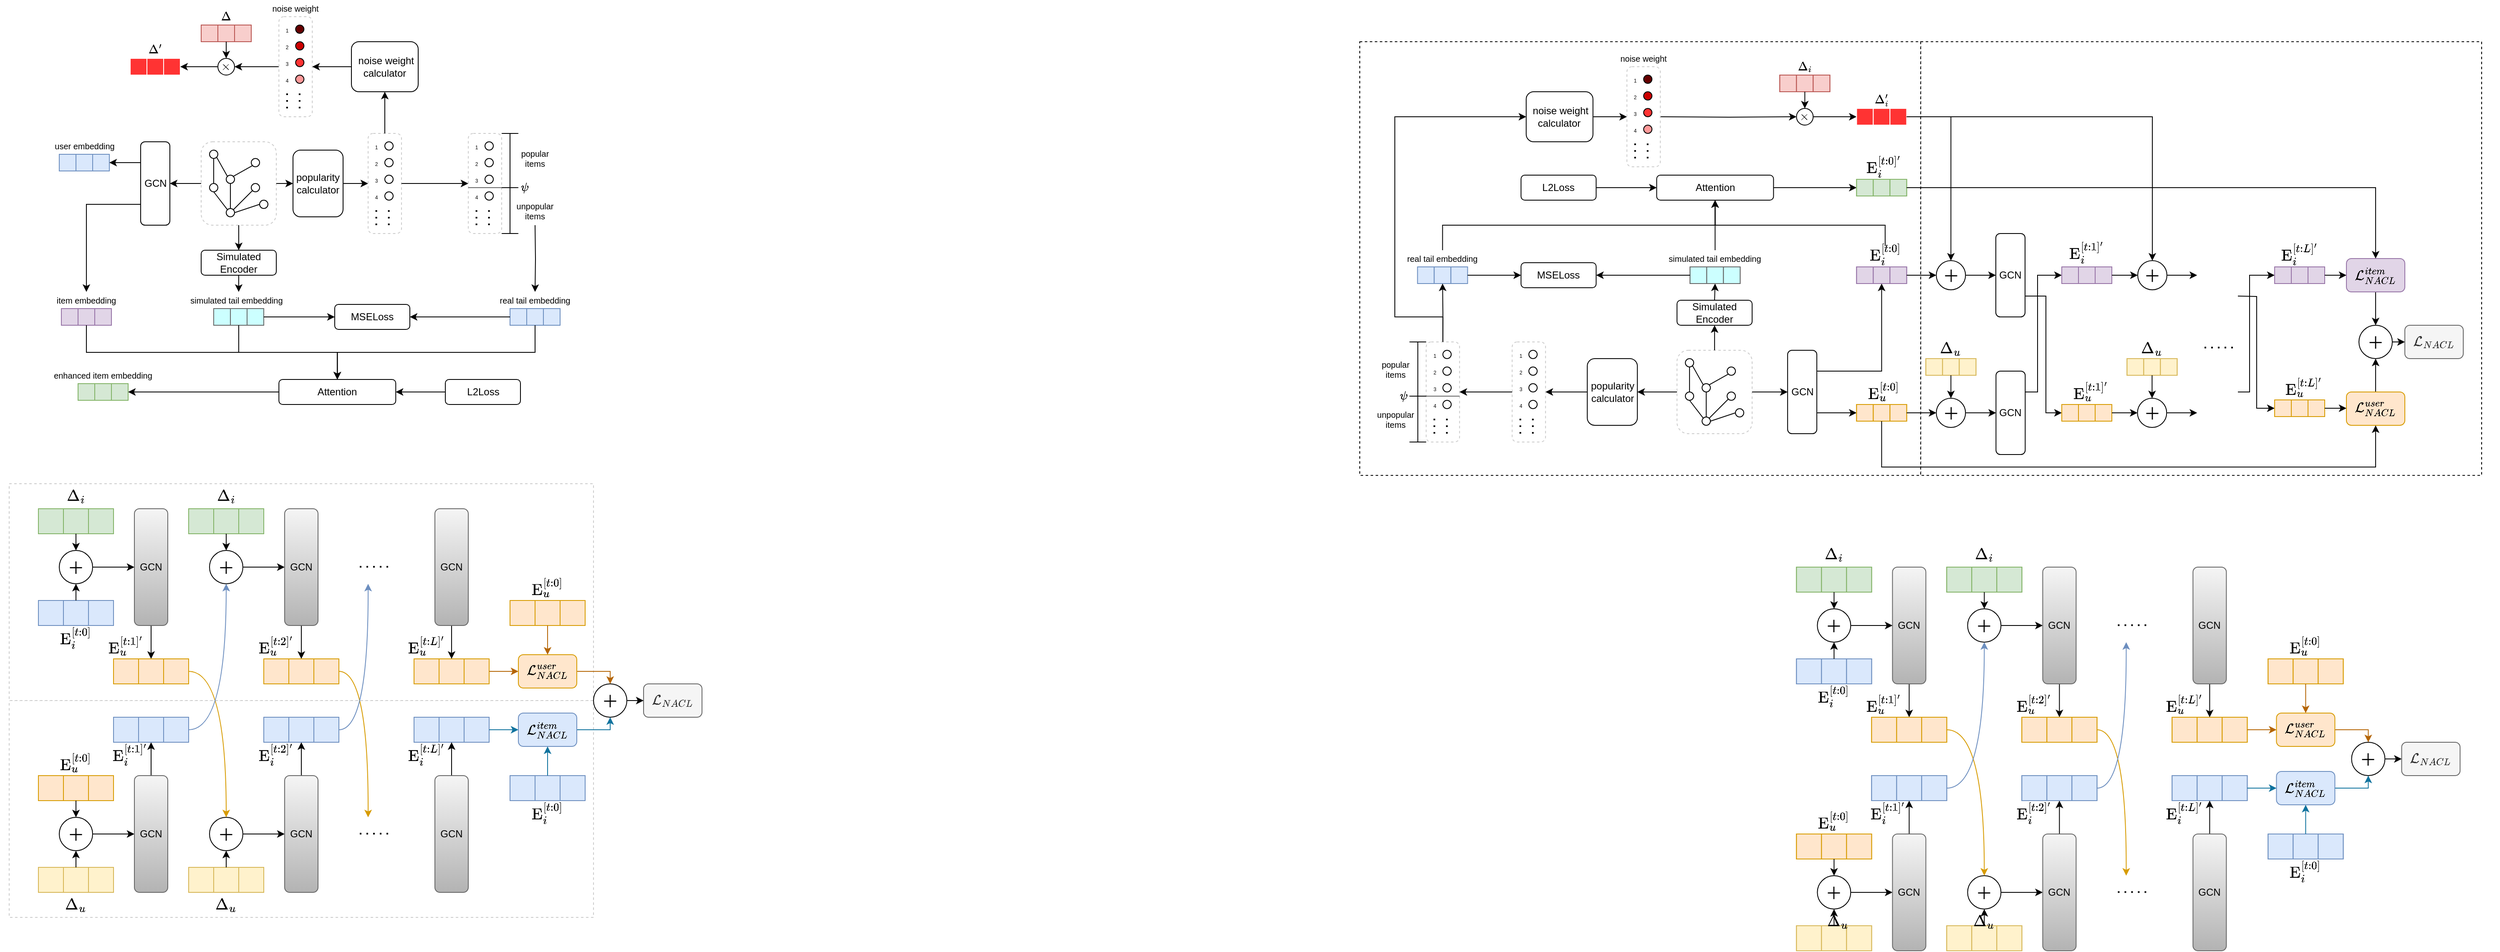 <mxfile version="25.0.1">
  <diagram name="第 1 页" id="SOrNbni6haaX7lcLXhrE">
    <mxGraphModel dx="1013" dy="553" grid="1" gridSize="10" guides="1" tooltips="1" connect="1" arrows="1" fold="1" page="1" pageScale="1" pageWidth="1654" pageHeight="1169" math="1" shadow="0">
      <root>
        <mxCell id="0" />
        <mxCell id="1" parent="0" />
        <mxCell id="-ggWLTc_SMhFRKVbQvi--713" value="" style="rounded=0;whiteSpace=wrap;html=1;dashed=1;" vertex="1" parent="1">
          <mxGeometry x="2340" y="60" width="672" height="520" as="geometry" />
        </mxCell>
        <mxCell id="-ggWLTc_SMhFRKVbQvi--705" value="" style="rounded=0;whiteSpace=wrap;html=1;dashed=1;" vertex="1" parent="1">
          <mxGeometry x="1668" y="60" width="672" height="520" as="geometry" />
        </mxCell>
        <mxCell id="ZE1oE2z4XawcBpY2gWWt-68" style="edgeStyle=orthogonalEdgeStyle;rounded=0;orthogonalLoop=1;jettySize=auto;html=1;exitX=1;exitY=0.5;exitDx=0;exitDy=0;entryX=0;entryY=0.5;entryDx=0;entryDy=0;" parent="1" source="ZE1oE2z4XawcBpY2gWWt-36" target="ZE1oE2z4XawcBpY2gWWt-38" edge="1">
          <mxGeometry relative="1" as="geometry" />
        </mxCell>
        <mxCell id="ZE1oE2z4XawcBpY2gWWt-36" value="popularity calculator" style="rounded=1;whiteSpace=wrap;html=1;" parent="1" vertex="1">
          <mxGeometry x="390" y="190" width="60" height="80" as="geometry" />
        </mxCell>
        <mxCell id="ZE1oE2z4XawcBpY2gWWt-54" value="" style="group" parent="1" vertex="1" connectable="0">
          <mxGeometry x="480" y="170" width="40" height="120" as="geometry" />
        </mxCell>
        <mxCell id="ZE1oE2z4XawcBpY2gWWt-38" value="" style="rounded=1;whiteSpace=wrap;html=1;strokeColor=#CCCCCC;dashed=1;" parent="ZE1oE2z4XawcBpY2gWWt-54" vertex="1">
          <mxGeometry width="40" height="120" as="geometry" />
        </mxCell>
        <mxCell id="ZE1oE2z4XawcBpY2gWWt-39" value="" style="ellipse;whiteSpace=wrap;html=1;aspect=fixed;" parent="ZE1oE2z4XawcBpY2gWWt-54" vertex="1">
          <mxGeometry x="20" y="10" width="10" height="10" as="geometry" />
        </mxCell>
        <mxCell id="ZE1oE2z4XawcBpY2gWWt-42" value="" style="ellipse;whiteSpace=wrap;html=1;aspect=fixed;" parent="ZE1oE2z4XawcBpY2gWWt-54" vertex="1">
          <mxGeometry x="20" y="30" width="10" height="10" as="geometry" />
        </mxCell>
        <mxCell id="ZE1oE2z4XawcBpY2gWWt-43" value="" style="ellipse;whiteSpace=wrap;html=1;aspect=fixed;" parent="ZE1oE2z4XawcBpY2gWWt-54" vertex="1">
          <mxGeometry x="20" y="50" width="10" height="10" as="geometry" />
        </mxCell>
        <mxCell id="ZE1oE2z4XawcBpY2gWWt-44" value="" style="ellipse;whiteSpace=wrap;html=1;aspect=fixed;" parent="ZE1oE2z4XawcBpY2gWWt-54" vertex="1">
          <mxGeometry x="20" y="70" width="10" height="10" as="geometry" />
        </mxCell>
        <mxCell id="ZE1oE2z4XawcBpY2gWWt-45" value="&lt;p style=&quot;line-height: 100%;&quot;&gt;&lt;font style=&quot;font-size: 6px;&quot;&gt;1&lt;/font&gt;&lt;/p&gt;" style="text;html=1;align=center;verticalAlign=middle;whiteSpace=wrap;rounded=0;spacing=0;" parent="ZE1oE2z4XawcBpY2gWWt-54" vertex="1">
          <mxGeometry x="5" y="10" width="10" height="10" as="geometry" />
        </mxCell>
        <mxCell id="ZE1oE2z4XawcBpY2gWWt-47" value="&lt;p style=&quot;line-height: 100%;&quot;&gt;&lt;font style=&quot;font-size: 6px;&quot;&gt;2&lt;/font&gt;&lt;/p&gt;" style="text;html=1;align=center;verticalAlign=middle;whiteSpace=wrap;rounded=0;spacing=0;" parent="ZE1oE2z4XawcBpY2gWWt-54" vertex="1">
          <mxGeometry x="5" y="30" width="10" height="10" as="geometry" />
        </mxCell>
        <mxCell id="ZE1oE2z4XawcBpY2gWWt-48" value="&lt;p style=&quot;line-height: 100%;&quot;&gt;&lt;font style=&quot;font-size: 6px;&quot;&gt;3&lt;/font&gt;&lt;/p&gt;" style="text;html=1;align=center;verticalAlign=middle;whiteSpace=wrap;rounded=0;spacing=0;" parent="ZE1oE2z4XawcBpY2gWWt-54" vertex="1">
          <mxGeometry x="5" y="50" width="10" height="10" as="geometry" />
        </mxCell>
        <mxCell id="ZE1oE2z4XawcBpY2gWWt-49" value="&lt;p style=&quot;line-height: 100%;&quot;&gt;&lt;font style=&quot;font-size: 6px;&quot;&gt;4&lt;/font&gt;&lt;/p&gt;" style="text;html=1;align=center;verticalAlign=middle;whiteSpace=wrap;rounded=0;spacing=0;" parent="ZE1oE2z4XawcBpY2gWWt-54" vertex="1">
          <mxGeometry x="5" y="70" width="10" height="10" as="geometry" />
        </mxCell>
        <mxCell id="ZE1oE2z4XawcBpY2gWWt-50" value="" style="endArrow=none;dashed=1;html=1;dashPattern=1 3;strokeWidth=2;rounded=0;" parent="ZE1oE2z4XawcBpY2gWWt-54" edge="1">
          <mxGeometry width="50" height="50" relative="1" as="geometry">
            <mxPoint x="24.8" y="110" as="sourcePoint" />
            <mxPoint x="24.8" y="90" as="targetPoint" />
          </mxGeometry>
        </mxCell>
        <mxCell id="ZE1oE2z4XawcBpY2gWWt-51" value="" style="endArrow=none;dashed=1;html=1;dashPattern=1 3;strokeWidth=2;rounded=0;" parent="ZE1oE2z4XawcBpY2gWWt-54" edge="1">
          <mxGeometry width="50" height="50" relative="1" as="geometry">
            <mxPoint x="9.8" y="110" as="sourcePoint" />
            <mxPoint x="9.8" y="90" as="targetPoint" />
          </mxGeometry>
        </mxCell>
        <mxCell id="UApx__O06hIt9l8taPyZ-4" style="edgeStyle=orthogonalEdgeStyle;rounded=0;orthogonalLoop=1;jettySize=auto;html=1;exitX=0;exitY=0.5;exitDx=0;exitDy=0;entryX=1;entryY=0.5;entryDx=0;entryDy=0;" parent="1" source="ZE1oE2z4XawcBpY2gWWt-55" target="UApx__O06hIt9l8taPyZ-1" edge="1">
          <mxGeometry relative="1" as="geometry">
            <mxPoint x="330" y="89.81" as="targetPoint" />
          </mxGeometry>
        </mxCell>
        <mxCell id="ZE1oE2z4XawcBpY2gWWt-55" value="" style="rounded=1;whiteSpace=wrap;html=1;strokeColor=#CCCCCC;dashed=1;" parent="1" vertex="1">
          <mxGeometry x="373.13" y="30" width="40" height="120" as="geometry" />
        </mxCell>
        <mxCell id="ZE1oE2z4XawcBpY2gWWt-56" value="" style="ellipse;whiteSpace=wrap;html=1;aspect=fixed;fillColor=#660000;" parent="1" vertex="1">
          <mxGeometry x="393.13" y="40" width="10" height="10" as="geometry" />
        </mxCell>
        <mxCell id="ZE1oE2z4XawcBpY2gWWt-57" value="" style="ellipse;whiteSpace=wrap;html=1;aspect=fixed;fillColor=#CC0000;" parent="1" vertex="1">
          <mxGeometry x="393.13" y="60" width="10" height="10" as="geometry" />
        </mxCell>
        <mxCell id="ZE1oE2z4XawcBpY2gWWt-58" value="" style="ellipse;whiteSpace=wrap;html=1;aspect=fixed;fillColor=#FF3333;" parent="1" vertex="1">
          <mxGeometry x="393.13" y="80" width="10" height="10" as="geometry" />
        </mxCell>
        <mxCell id="ZE1oE2z4XawcBpY2gWWt-59" value="" style="ellipse;whiteSpace=wrap;html=1;aspect=fixed;fillColor=#FF9999;" parent="1" vertex="1">
          <mxGeometry x="393.13" y="100" width="10" height="10" as="geometry" />
        </mxCell>
        <mxCell id="ZE1oE2z4XawcBpY2gWWt-60" value="&lt;p style=&quot;line-height: 100%;&quot;&gt;&lt;font style=&quot;font-size: 6px;&quot;&gt;1&lt;/font&gt;&lt;/p&gt;" style="text;html=1;align=center;verticalAlign=middle;whiteSpace=wrap;rounded=0;spacing=0;" parent="1" vertex="1">
          <mxGeometry x="378.13" y="40" width="10" height="10" as="geometry" />
        </mxCell>
        <mxCell id="ZE1oE2z4XawcBpY2gWWt-61" value="&lt;p style=&quot;line-height: 100%;&quot;&gt;&lt;font style=&quot;font-size: 6px;&quot;&gt;2&lt;/font&gt;&lt;/p&gt;" style="text;html=1;align=center;verticalAlign=middle;whiteSpace=wrap;rounded=0;spacing=0;" parent="1" vertex="1">
          <mxGeometry x="378.13" y="60" width="10" height="10" as="geometry" />
        </mxCell>
        <mxCell id="ZE1oE2z4XawcBpY2gWWt-62" value="&lt;p style=&quot;line-height: 100%;&quot;&gt;&lt;font style=&quot;font-size: 6px;&quot;&gt;3&lt;/font&gt;&lt;/p&gt;" style="text;html=1;align=center;verticalAlign=middle;whiteSpace=wrap;rounded=0;spacing=0;" parent="1" vertex="1">
          <mxGeometry x="378.13" y="80" width="10" height="10" as="geometry" />
        </mxCell>
        <mxCell id="ZE1oE2z4XawcBpY2gWWt-63" value="&lt;p style=&quot;line-height: 100%;&quot;&gt;&lt;font style=&quot;font-size: 6px;&quot;&gt;4&lt;/font&gt;&lt;/p&gt;" style="text;html=1;align=center;verticalAlign=middle;whiteSpace=wrap;rounded=0;spacing=0;" parent="1" vertex="1">
          <mxGeometry x="378.13" y="100" width="10" height="10" as="geometry" />
        </mxCell>
        <mxCell id="ZE1oE2z4XawcBpY2gWWt-64" value="" style="endArrow=none;dashed=1;html=1;dashPattern=1 3;strokeWidth=2;rounded=0;" parent="1" edge="1">
          <mxGeometry width="50" height="50" relative="1" as="geometry">
            <mxPoint x="397.93" y="140" as="sourcePoint" />
            <mxPoint x="397.93" y="120" as="targetPoint" />
          </mxGeometry>
        </mxCell>
        <mxCell id="ZE1oE2z4XawcBpY2gWWt-65" value="" style="endArrow=none;dashed=1;html=1;dashPattern=1 3;strokeWidth=2;rounded=0;" parent="1" edge="1">
          <mxGeometry width="50" height="50" relative="1" as="geometry">
            <mxPoint x="382.93" y="140" as="sourcePoint" />
            <mxPoint x="382.93" y="120" as="targetPoint" />
          </mxGeometry>
        </mxCell>
        <mxCell id="ZE1oE2z4XawcBpY2gWWt-66" value="&lt;font style=&quot;font-size: 10px;&quot;&gt;noise weight&lt;/font&gt;" style="text;html=1;align=center;verticalAlign=middle;whiteSpace=wrap;rounded=0;" parent="1" vertex="1">
          <mxGeometry x="355" y="10" width="76.25" height="20" as="geometry" />
        </mxCell>
        <mxCell id="ZE1oE2z4XawcBpY2gWWt-93" value="" style="group" parent="1" vertex="1" connectable="0">
          <mxGeometry x="600" y="170" width="40" height="120" as="geometry" />
        </mxCell>
        <mxCell id="ZE1oE2z4XawcBpY2gWWt-94" value="" style="rounded=1;whiteSpace=wrap;html=1;strokeColor=#CCCCCC;dashed=1;" parent="ZE1oE2z4XawcBpY2gWWt-93" vertex="1">
          <mxGeometry width="40" height="120" as="geometry" />
        </mxCell>
        <mxCell id="ZE1oE2z4XawcBpY2gWWt-95" value="" style="ellipse;whiteSpace=wrap;html=1;aspect=fixed;" parent="ZE1oE2z4XawcBpY2gWWt-93" vertex="1">
          <mxGeometry x="20" y="10" width="10" height="10" as="geometry" />
        </mxCell>
        <mxCell id="ZE1oE2z4XawcBpY2gWWt-96" value="" style="ellipse;whiteSpace=wrap;html=1;aspect=fixed;" parent="ZE1oE2z4XawcBpY2gWWt-93" vertex="1">
          <mxGeometry x="20" y="30" width="10" height="10" as="geometry" />
        </mxCell>
        <mxCell id="ZE1oE2z4XawcBpY2gWWt-97" value="" style="ellipse;whiteSpace=wrap;html=1;aspect=fixed;" parent="ZE1oE2z4XawcBpY2gWWt-93" vertex="1">
          <mxGeometry x="20" y="50" width="10" height="10" as="geometry" />
        </mxCell>
        <mxCell id="ZE1oE2z4XawcBpY2gWWt-98" value="" style="ellipse;whiteSpace=wrap;html=1;aspect=fixed;" parent="ZE1oE2z4XawcBpY2gWWt-93" vertex="1">
          <mxGeometry x="20" y="70" width="10" height="10" as="geometry" />
        </mxCell>
        <mxCell id="ZE1oE2z4XawcBpY2gWWt-99" value="&lt;p style=&quot;line-height: 100%;&quot;&gt;&lt;font style=&quot;font-size: 6px;&quot;&gt;1&lt;/font&gt;&lt;/p&gt;" style="text;html=1;align=center;verticalAlign=middle;whiteSpace=wrap;rounded=0;spacing=0;" parent="ZE1oE2z4XawcBpY2gWWt-93" vertex="1">
          <mxGeometry x="5" y="10" width="10" height="10" as="geometry" />
        </mxCell>
        <mxCell id="ZE1oE2z4XawcBpY2gWWt-100" value="&lt;p style=&quot;line-height: 100%;&quot;&gt;&lt;font style=&quot;font-size: 6px;&quot;&gt;2&lt;/font&gt;&lt;/p&gt;" style="text;html=1;align=center;verticalAlign=middle;whiteSpace=wrap;rounded=0;spacing=0;" parent="ZE1oE2z4XawcBpY2gWWt-93" vertex="1">
          <mxGeometry x="5" y="30" width="10" height="10" as="geometry" />
        </mxCell>
        <mxCell id="ZE1oE2z4XawcBpY2gWWt-101" value="&lt;p style=&quot;line-height: 100%;&quot;&gt;&lt;font style=&quot;font-size: 6px;&quot;&gt;3&lt;/font&gt;&lt;/p&gt;" style="text;html=1;align=center;verticalAlign=middle;whiteSpace=wrap;rounded=0;spacing=0;" parent="ZE1oE2z4XawcBpY2gWWt-93" vertex="1">
          <mxGeometry x="5" y="50" width="10" height="10" as="geometry" />
        </mxCell>
        <mxCell id="ZE1oE2z4XawcBpY2gWWt-102" value="&lt;p style=&quot;line-height: 100%;&quot;&gt;&lt;font style=&quot;font-size: 6px;&quot;&gt;4&lt;/font&gt;&lt;/p&gt;" style="text;html=1;align=center;verticalAlign=middle;whiteSpace=wrap;rounded=0;spacing=0;" parent="ZE1oE2z4XawcBpY2gWWt-93" vertex="1">
          <mxGeometry x="5" y="70" width="10" height="10" as="geometry" />
        </mxCell>
        <mxCell id="ZE1oE2z4XawcBpY2gWWt-103" value="" style="endArrow=none;dashed=1;html=1;dashPattern=1 3;strokeWidth=2;rounded=0;" parent="ZE1oE2z4XawcBpY2gWWt-93" edge="1">
          <mxGeometry width="50" height="50" relative="1" as="geometry">
            <mxPoint x="24.8" y="110" as="sourcePoint" />
            <mxPoint x="24.8" y="90" as="targetPoint" />
          </mxGeometry>
        </mxCell>
        <mxCell id="ZE1oE2z4XawcBpY2gWWt-104" value="" style="endArrow=none;dashed=1;html=1;dashPattern=1 3;strokeWidth=2;rounded=0;" parent="ZE1oE2z4XawcBpY2gWWt-93" edge="1">
          <mxGeometry width="50" height="50" relative="1" as="geometry">
            <mxPoint x="9.8" y="110" as="sourcePoint" />
            <mxPoint x="9.8" y="90" as="targetPoint" />
          </mxGeometry>
        </mxCell>
        <mxCell id="ZE1oE2z4XawcBpY2gWWt-105" value="" style="endArrow=none;html=1;rounded=0;entryX=1;entryY=0.5;entryDx=0;entryDy=0;fillColor=#f5f5f5;strokeColor=#666666;" parent="ZE1oE2z4XawcBpY2gWWt-93" edge="1">
          <mxGeometry width="50" height="50" relative="1" as="geometry">
            <mxPoint y="65" as="sourcePoint" />
            <mxPoint x="40" y="65" as="targetPoint" />
          </mxGeometry>
        </mxCell>
        <mxCell id="ZE1oE2z4XawcBpY2gWWt-106" value="" style="shape=crossbar;whiteSpace=wrap;html=1;rounded=1;direction=south;" parent="1" vertex="1">
          <mxGeometry x="640" y="170" width="20" height="65" as="geometry" />
        </mxCell>
        <mxCell id="ZE1oE2z4XawcBpY2gWWt-107" value="popular items" style="text;html=1;align=center;verticalAlign=middle;whiteSpace=wrap;rounded=0;fontSize=10;" parent="1" vertex="1">
          <mxGeometry x="660" y="190" width="40" height="20" as="geometry" />
        </mxCell>
        <mxCell id="ZE1oE2z4XawcBpY2gWWt-108" value="" style="shape=crossbar;whiteSpace=wrap;html=1;rounded=1;direction=south;" parent="1" vertex="1">
          <mxGeometry x="640" y="235" width="20" height="55" as="geometry" />
        </mxCell>
        <mxCell id="ZE1oE2z4XawcBpY2gWWt-109" value="unpopular items" style="text;html=1;align=center;verticalAlign=middle;whiteSpace=wrap;rounded=0;fontSize=10;" parent="1" vertex="1">
          <mxGeometry x="660" y="252.5" width="40" height="20" as="geometry" />
        </mxCell>
        <mxCell id="ZE1oE2z4XawcBpY2gWWt-110" style="edgeStyle=orthogonalEdgeStyle;rounded=0;orthogonalLoop=1;jettySize=auto;html=1;exitX=1;exitY=0.5;exitDx=0;exitDy=0;entryX=0;entryY=0.5;entryDx=0;entryDy=0;" parent="1" source="ZE1oE2z4XawcBpY2gWWt-38" target="ZE1oE2z4XawcBpY2gWWt-94" edge="1">
          <mxGeometry relative="1" as="geometry" />
        </mxCell>
        <mxCell id="ZE1oE2z4XawcBpY2gWWt-134" value="real tail embedding" style="text;html=1;align=center;verticalAlign=middle;whiteSpace=wrap;rounded=0;fontSize=10;" parent="1" vertex="1">
          <mxGeometry x="635" y="360" width="90" height="20" as="geometry" />
        </mxCell>
        <mxCell id="ZE1oE2z4XawcBpY2gWWt-138" value="" style="group" parent="1" vertex="1" connectable="0">
          <mxGeometry x="650" y="380" width="60" height="20" as="geometry" />
        </mxCell>
        <mxCell id="ZE1oE2z4XawcBpY2gWWt-135" value="" style="rounded=0;whiteSpace=wrap;html=1;fillColor=#dae8fc;strokeColor=#6c8ebf;" parent="ZE1oE2z4XawcBpY2gWWt-138" vertex="1">
          <mxGeometry width="20" height="20" as="geometry" />
        </mxCell>
        <mxCell id="ZE1oE2z4XawcBpY2gWWt-136" value="" style="rounded=0;whiteSpace=wrap;html=1;fillColor=#dae8fc;strokeColor=#6c8ebf;" parent="ZE1oE2z4XawcBpY2gWWt-138" vertex="1">
          <mxGeometry x="20" width="20" height="20" as="geometry" />
        </mxCell>
        <mxCell id="ZE1oE2z4XawcBpY2gWWt-137" value="" style="rounded=0;whiteSpace=wrap;html=1;fillColor=#dae8fc;strokeColor=#6c8ebf;" parent="ZE1oE2z4XawcBpY2gWWt-138" vertex="1">
          <mxGeometry x="40" width="20" height="20" as="geometry" />
        </mxCell>
        <mxCell id="ZE1oE2z4XawcBpY2gWWt-140" value="\(\psi\)" style="text;html=1;align=center;verticalAlign=middle;whiteSpace=wrap;rounded=0;" parent="1" vertex="1">
          <mxGeometry x="662.5" y="230" width="10" height="10" as="geometry" />
        </mxCell>
        <mxCell id="ZE1oE2z4XawcBpY2gWWt-142" style="edgeStyle=orthogonalEdgeStyle;rounded=0;orthogonalLoop=1;jettySize=auto;html=1;exitX=0.5;exitY=1;exitDx=0;exitDy=0;" parent="1" source="ZE1oE2z4XawcBpY2gWWt-141" edge="1">
          <mxGeometry relative="1" as="geometry">
            <mxPoint x="324.952" y="360" as="targetPoint" />
          </mxGeometry>
        </mxCell>
        <mxCell id="ZE1oE2z4XawcBpY2gWWt-141" value="Simulated Encoder" style="rounded=1;whiteSpace=wrap;html=1;" parent="1" vertex="1">
          <mxGeometry x="280" y="310" width="90" height="30" as="geometry" />
        </mxCell>
        <mxCell id="ZE1oE2z4XawcBpY2gWWt-143" value="" style="group;fillColor=#CCFFFF;fontColor=#333333;strokeColor=#666666;" parent="1" vertex="1" connectable="0">
          <mxGeometry x="295" y="380" width="60" height="20" as="geometry" />
        </mxCell>
        <mxCell id="ZE1oE2z4XawcBpY2gWWt-144" value="" style="rounded=0;whiteSpace=wrap;html=1;fillColor=#CCFFFF;strokeColor=#666666;fontColor=#333333;" parent="ZE1oE2z4XawcBpY2gWWt-143" vertex="1">
          <mxGeometry width="20" height="20" as="geometry" />
        </mxCell>
        <mxCell id="ZE1oE2z4XawcBpY2gWWt-145" value="" style="rounded=0;whiteSpace=wrap;html=1;fillColor=#CCFFFF;strokeColor=#666666;fontColor=#333333;" parent="ZE1oE2z4XawcBpY2gWWt-143" vertex="1">
          <mxGeometry x="20" width="20" height="20" as="geometry" />
        </mxCell>
        <mxCell id="ZE1oE2z4XawcBpY2gWWt-146" value="" style="rounded=0;whiteSpace=wrap;html=1;fillColor=#CCFFFF;strokeColor=#666666;fontColor=#333333;" parent="ZE1oE2z4XawcBpY2gWWt-143" vertex="1">
          <mxGeometry x="40" width="20" height="20" as="geometry" />
        </mxCell>
        <mxCell id="ZE1oE2z4XawcBpY2gWWt-147" value="&lt;font style=&quot;font-size: 10px;&quot;&gt;&lt;span style=&quot;&quot;&gt;simulated&lt;/span&gt;&amp;nbsp;tail embedding&lt;/font&gt;" style="text;html=1;align=center;verticalAlign=middle;whiteSpace=wrap;rounded=0;fontSize=10;" parent="1" vertex="1">
          <mxGeometry x="260" y="360" width="125" height="20" as="geometry" />
        </mxCell>
        <mxCell id="ZE1oE2z4XawcBpY2gWWt-165" value="" style="group" parent="1" vertex="1" connectable="0">
          <mxGeometry x="280" y="180" width="90" height="100" as="geometry" />
        </mxCell>
        <mxCell id="ZE1oE2z4XawcBpY2gWWt-18" value="" style="rounded=1;whiteSpace=wrap;html=1;strokeColor=#CCCCCC;dashed=1;" parent="ZE1oE2z4XawcBpY2gWWt-165" vertex="1">
          <mxGeometry width="90" height="100" as="geometry" />
        </mxCell>
        <mxCell id="ZE1oE2z4XawcBpY2gWWt-17" value="" style="group" parent="ZE1oE2z4XawcBpY2gWWt-165" vertex="1" connectable="0">
          <mxGeometry x="10" y="10" width="70" height="80" as="geometry" />
        </mxCell>
        <mxCell id="ZE1oE2z4XawcBpY2gWWt-12" style="rounded=0;orthogonalLoop=1;jettySize=auto;html=1;exitX=1;exitY=0;exitDx=0;exitDy=0;entryX=0;entryY=1;entryDx=0;entryDy=0;endArrow=none;endFill=0;" parent="ZE1oE2z4XawcBpY2gWWt-17" source="ZE1oE2z4XawcBpY2gWWt-1" target="ZE1oE2z4XawcBpY2gWWt-8" edge="1">
          <mxGeometry relative="1" as="geometry" />
        </mxCell>
        <mxCell id="ZE1oE2z4XawcBpY2gWWt-1" value="" style="ellipse;whiteSpace=wrap;html=1;aspect=fixed;" parent="ZE1oE2z4XawcBpY2gWWt-17" vertex="1">
          <mxGeometry x="20" y="30" width="10" height="10" as="geometry" />
        </mxCell>
        <mxCell id="ZE1oE2z4XawcBpY2gWWt-9" style="edgeStyle=orthogonalEdgeStyle;rounded=0;orthogonalLoop=1;jettySize=auto;html=1;exitX=0.5;exitY=0;exitDx=0;exitDy=0;entryX=0.5;entryY=1;entryDx=0;entryDy=0;endArrow=none;endFill=0;" parent="ZE1oE2z4XawcBpY2gWWt-17" source="ZE1oE2z4XawcBpY2gWWt-2" target="ZE1oE2z4XawcBpY2gWWt-7" edge="1">
          <mxGeometry relative="1" as="geometry" />
        </mxCell>
        <mxCell id="ZE1oE2z4XawcBpY2gWWt-2" value="" style="ellipse;whiteSpace=wrap;html=1;aspect=fixed;" parent="ZE1oE2z4XawcBpY2gWWt-17" vertex="1">
          <mxGeometry y="40" width="10" height="10" as="geometry" />
        </mxCell>
        <mxCell id="ZE1oE2z4XawcBpY2gWWt-3" value="" style="ellipse;whiteSpace=wrap;html=1;aspect=fixed;" parent="ZE1oE2z4XawcBpY2gWWt-17" vertex="1">
          <mxGeometry x="50" y="40" width="10" height="10" as="geometry" />
        </mxCell>
        <mxCell id="ZE1oE2z4XawcBpY2gWWt-5" value="" style="ellipse;whiteSpace=wrap;html=1;aspect=fixed;" parent="ZE1oE2z4XawcBpY2gWWt-17" vertex="1">
          <mxGeometry x="60" y="60" width="10" height="10" as="geometry" />
        </mxCell>
        <mxCell id="ZE1oE2z4XawcBpY2gWWt-6" value="" style="ellipse;whiteSpace=wrap;html=1;aspect=fixed;" parent="ZE1oE2z4XawcBpY2gWWt-17" vertex="1">
          <mxGeometry x="20" y="70" width="10" height="10" as="geometry" />
        </mxCell>
        <mxCell id="ZE1oE2z4XawcBpY2gWWt-10" style="rounded=0;orthogonalLoop=1;jettySize=auto;html=1;exitX=1;exitY=1;exitDx=0;exitDy=0;entryX=0;entryY=0;entryDx=0;entryDy=0;endArrow=none;endFill=0;" parent="ZE1oE2z4XawcBpY2gWWt-17" source="ZE1oE2z4XawcBpY2gWWt-7" target="ZE1oE2z4XawcBpY2gWWt-1" edge="1">
          <mxGeometry relative="1" as="geometry" />
        </mxCell>
        <mxCell id="ZE1oE2z4XawcBpY2gWWt-7" value="" style="ellipse;whiteSpace=wrap;html=1;aspect=fixed;" parent="ZE1oE2z4XawcBpY2gWWt-17" vertex="1">
          <mxGeometry width="10" height="10" as="geometry" />
        </mxCell>
        <mxCell id="ZE1oE2z4XawcBpY2gWWt-8" value="" style="ellipse;whiteSpace=wrap;html=1;aspect=fixed;" parent="ZE1oE2z4XawcBpY2gWWt-17" vertex="1">
          <mxGeometry x="50" y="10" width="10" height="10" as="geometry" />
        </mxCell>
        <mxCell id="ZE1oE2z4XawcBpY2gWWt-13" style="rounded=0;orthogonalLoop=1;jettySize=auto;html=1;exitX=1;exitY=0;exitDx=0;exitDy=0;entryX=0;entryY=1;entryDx=0;entryDy=0;endArrow=none;endFill=0;" parent="ZE1oE2z4XawcBpY2gWWt-17" source="ZE1oE2z4XawcBpY2gWWt-6" target="ZE1oE2z4XawcBpY2gWWt-3" edge="1">
          <mxGeometry relative="1" as="geometry">
            <mxPoint x="28" y="71" as="sourcePoint" />
            <mxPoint x="50" y="59" as="targetPoint" />
          </mxGeometry>
        </mxCell>
        <mxCell id="ZE1oE2z4XawcBpY2gWWt-14" style="rounded=0;orthogonalLoop=1;jettySize=auto;html=1;exitX=0.5;exitY=0;exitDx=0;exitDy=0;entryX=0.5;entryY=1;entryDx=0;entryDy=0;endArrow=none;endFill=0;" parent="ZE1oE2z4XawcBpY2gWWt-17" source="ZE1oE2z4XawcBpY2gWWt-6" target="ZE1oE2z4XawcBpY2gWWt-1" edge="1">
          <mxGeometry relative="1" as="geometry">
            <mxPoint x="28" y="62" as="sourcePoint" />
            <mxPoint x="50" y="50" as="targetPoint" />
          </mxGeometry>
        </mxCell>
        <mxCell id="ZE1oE2z4XawcBpY2gWWt-15" style="rounded=0;orthogonalLoop=1;jettySize=auto;html=1;exitX=1;exitY=0.5;exitDx=0;exitDy=0;entryX=0;entryY=0.5;entryDx=0;entryDy=0;endArrow=none;endFill=0;" parent="ZE1oE2z4XawcBpY2gWWt-17" source="ZE1oE2z4XawcBpY2gWWt-6" target="ZE1oE2z4XawcBpY2gWWt-5" edge="1">
          <mxGeometry relative="1" as="geometry">
            <mxPoint x="38" y="92" as="sourcePoint" />
            <mxPoint x="60" y="80" as="targetPoint" />
          </mxGeometry>
        </mxCell>
        <mxCell id="ZE1oE2z4XawcBpY2gWWt-16" style="rounded=0;orthogonalLoop=1;jettySize=auto;html=1;exitX=0;exitY=0;exitDx=0;exitDy=0;entryX=0.5;entryY=1;entryDx=0;entryDy=0;endArrow=none;endFill=0;" parent="ZE1oE2z4XawcBpY2gWWt-17" source="ZE1oE2z4XawcBpY2gWWt-6" target="ZE1oE2z4XawcBpY2gWWt-2" edge="1">
          <mxGeometry relative="1" as="geometry">
            <mxPoint x="-22" y="80" as="sourcePoint" />
            <mxPoint y="68" as="targetPoint" />
          </mxGeometry>
        </mxCell>
        <mxCell id="ZE1oE2z4XawcBpY2gWWt-166" style="edgeStyle=orthogonalEdgeStyle;rounded=0;orthogonalLoop=1;jettySize=auto;html=1;exitX=1;exitY=0.5;exitDx=0;exitDy=0;entryX=0;entryY=0.5;entryDx=0;entryDy=0;" parent="1" source="ZE1oE2z4XawcBpY2gWWt-18" target="ZE1oE2z4XawcBpY2gWWt-36" edge="1">
          <mxGeometry relative="1" as="geometry" />
        </mxCell>
        <mxCell id="ZE1oE2z4XawcBpY2gWWt-167" style="edgeStyle=orthogonalEdgeStyle;rounded=0;orthogonalLoop=1;jettySize=auto;html=1;exitX=0.5;exitY=1;exitDx=0;exitDy=0;" parent="1" source="ZE1oE2z4XawcBpY2gWWt-18" target="ZE1oE2z4XawcBpY2gWWt-141" edge="1">
          <mxGeometry relative="1" as="geometry" />
        </mxCell>
        <mxCell id="ZE1oE2z4XawcBpY2gWWt-169" value="" style="group;fillColor=#e1d5e7;strokeColor=#9673a6;" parent="1" vertex="1" connectable="0">
          <mxGeometry x="112.5" y="380" width="60" height="20" as="geometry" />
        </mxCell>
        <mxCell id="ZE1oE2z4XawcBpY2gWWt-170" value="" style="rounded=0;whiteSpace=wrap;html=1;fillColor=#e1d5e7;strokeColor=#9673a6;" parent="ZE1oE2z4XawcBpY2gWWt-169" vertex="1">
          <mxGeometry width="20" height="20" as="geometry" />
        </mxCell>
        <mxCell id="ZE1oE2z4XawcBpY2gWWt-171" value="" style="rounded=0;whiteSpace=wrap;html=1;fillColor=#e1d5e7;strokeColor=#9673a6;" parent="ZE1oE2z4XawcBpY2gWWt-169" vertex="1">
          <mxGeometry x="20" width="20" height="20" as="geometry" />
        </mxCell>
        <mxCell id="ZE1oE2z4XawcBpY2gWWt-172" value="" style="rounded=0;whiteSpace=wrap;html=1;fillColor=#e1d5e7;strokeColor=#9673a6;" parent="ZE1oE2z4XawcBpY2gWWt-169" vertex="1">
          <mxGeometry x="40" width="20" height="20" as="geometry" />
        </mxCell>
        <mxCell id="q6GljgwSk5bquIh12kg8-1" style="edgeStyle=orthogonalEdgeStyle;rounded=0;orthogonalLoop=1;jettySize=auto;html=1;entryX=0.5;entryY=0;entryDx=0;entryDy=0;" parent="1" target="ZE1oE2z4XawcBpY2gWWt-134" edge="1">
          <mxGeometry relative="1" as="geometry">
            <mxPoint x="680" y="280" as="sourcePoint" />
          </mxGeometry>
        </mxCell>
        <mxCell id="q6GljgwSk5bquIh12kg8-8" value="" style="group;fillColor=#d5e8d4;strokeColor=#82b366;" parent="1" vertex="1" connectable="0">
          <mxGeometry x="132.5" y="470" width="60" height="20" as="geometry" />
        </mxCell>
        <mxCell id="q6GljgwSk5bquIh12kg8-9" value="" style="rounded=0;whiteSpace=wrap;html=1;fillColor=#d5e8d4;strokeColor=#82b366;" parent="q6GljgwSk5bquIh12kg8-8" vertex="1">
          <mxGeometry width="20" height="20" as="geometry" />
        </mxCell>
        <mxCell id="q6GljgwSk5bquIh12kg8-10" value="" style="rounded=0;whiteSpace=wrap;html=1;fillColor=#d5e8d4;strokeColor=#82b366;" parent="q6GljgwSk5bquIh12kg8-8" vertex="1">
          <mxGeometry x="20" width="20" height="20" as="geometry" />
        </mxCell>
        <mxCell id="q6GljgwSk5bquIh12kg8-11" value="" style="rounded=0;whiteSpace=wrap;html=1;fillColor=#d5e8d4;strokeColor=#82b366;" parent="q6GljgwSk5bquIh12kg8-8" vertex="1">
          <mxGeometry x="40" width="20" height="20" as="geometry" />
        </mxCell>
        <mxCell id="q6GljgwSk5bquIh12kg8-14" value="MSELoss" style="rounded=1;whiteSpace=wrap;html=1;" parent="1" vertex="1">
          <mxGeometry x="440" y="375" width="90" height="30" as="geometry" />
        </mxCell>
        <mxCell id="q6GljgwSk5bquIh12kg8-16" style="edgeStyle=orthogonalEdgeStyle;rounded=0;orthogonalLoop=1;jettySize=auto;html=1;exitX=1;exitY=0.5;exitDx=0;exitDy=0;entryX=0;entryY=0.5;entryDx=0;entryDy=0;" parent="1" source="ZE1oE2z4XawcBpY2gWWt-146" target="q6GljgwSk5bquIh12kg8-14" edge="1">
          <mxGeometry relative="1" as="geometry" />
        </mxCell>
        <mxCell id="q6GljgwSk5bquIh12kg8-17" style="edgeStyle=orthogonalEdgeStyle;rounded=0;orthogonalLoop=1;jettySize=auto;html=1;exitX=0;exitY=0.5;exitDx=0;exitDy=0;entryX=1;entryY=0.5;entryDx=0;entryDy=0;" parent="1" source="ZE1oE2z4XawcBpY2gWWt-135" target="q6GljgwSk5bquIh12kg8-14" edge="1">
          <mxGeometry relative="1" as="geometry" />
        </mxCell>
        <mxCell id="q6GljgwSk5bquIh12kg8-18" value="&lt;font style=&quot;font-size: 10px;&quot;&gt;item embedding&lt;/font&gt;" style="text;html=1;align=center;verticalAlign=middle;whiteSpace=wrap;rounded=0;fontSize=10;" parent="1" vertex="1">
          <mxGeometry x="90" y="360" width="105" height="20" as="geometry" />
        </mxCell>
        <mxCell id="q6GljgwSk5bquIh12kg8-19" value="&lt;font style=&quot;font-size: 10px;&quot;&gt;enhanced item embedding&lt;/font&gt;" style="text;html=1;align=center;verticalAlign=middle;whiteSpace=wrap;rounded=0;fontSize=10;" parent="1" vertex="1">
          <mxGeometry x="101.25" y="450" width="122.5" height="20" as="geometry" />
        </mxCell>
        <mxCell id="q6GljgwSk5bquIh12kg8-20" value="&lt;span style=&quot;color: rgba(0, 0, 0, 0); font-family: monospace; font-size: 0px; text-align: start; text-wrap: nowrap;&quot;&gt;%3CmxGraphModel%3E%3Croot%3E%3CmxCell%20id%3D%220%22%2F%3E%3CmxCell%20id%3D%221%22%20parent%3D%220%22%2F%3E%3CmxCell%20id%3D%222%22%20value%3D%22popularity%20calculator%22%20style%3D%22rounded%3D1%3BwhiteSpace%3Dwrap%3Bhtml%3D1%3B%22%20vertex%3D%221%22%20parent%3D%221%22%3E%3CmxGeometry%20x%3D%22390%22%20y%3D%22170%22%20width%3D%2260%22%20height%3D%2280%22%20as%3D%22geometry%22%2F%3E%3C%2FmxCell%3E%3C%2Froot%3E%3C%2FmxGraphModel%3E&lt;/span&gt;&amp;nbsp;noise weight calculator" style="rounded=1;whiteSpace=wrap;html=1;" parent="1" vertex="1">
          <mxGeometry x="460" y="60" width="80" height="60" as="geometry" />
        </mxCell>
        <mxCell id="q6GljgwSk5bquIh12kg8-23" style="edgeStyle=orthogonalEdgeStyle;rounded=0;orthogonalLoop=1;jettySize=auto;html=1;exitX=0.5;exitY=0;exitDx=0;exitDy=0;entryX=0.5;entryY=1;entryDx=0;entryDy=0;" parent="1" source="ZE1oE2z4XawcBpY2gWWt-38" target="q6GljgwSk5bquIh12kg8-20" edge="1">
          <mxGeometry relative="1" as="geometry" />
        </mxCell>
        <mxCell id="q6GljgwSk5bquIh12kg8-24" style="edgeStyle=orthogonalEdgeStyle;rounded=0;orthogonalLoop=1;jettySize=auto;html=1;exitX=0;exitY=0.5;exitDx=0;exitDy=0;entryX=1;entryY=0.5;entryDx=0;entryDy=0;" parent="1" source="q6GljgwSk5bquIh12kg8-20" target="ZE1oE2z4XawcBpY2gWWt-55" edge="1">
          <mxGeometry relative="1" as="geometry" />
        </mxCell>
        <mxCell id="q6GljgwSk5bquIh12kg8-25" value="" style="group;fillColor=#FF3333;strokeColor=#FFFFFF;" parent="1" vertex="1" connectable="0">
          <mxGeometry x="195" y="80" width="60" height="20" as="geometry" />
        </mxCell>
        <mxCell id="q6GljgwSk5bquIh12kg8-26" value="" style="rounded=0;whiteSpace=wrap;html=1;fillColor=#FF3333;strokeColor=#FFFFFF;" parent="q6GljgwSk5bquIh12kg8-25" vertex="1">
          <mxGeometry width="20" height="20" as="geometry" />
        </mxCell>
        <mxCell id="q6GljgwSk5bquIh12kg8-28" value="" style="rounded=0;whiteSpace=wrap;html=1;fillColor=#FF3333;strokeColor=#FFFFFF;" parent="q6GljgwSk5bquIh12kg8-25" vertex="1">
          <mxGeometry x="20" width="20" height="20" as="geometry" />
        </mxCell>
        <mxCell id="q6GljgwSk5bquIh12kg8-29" value="" style="rounded=0;whiteSpace=wrap;html=1;fillColor=#FF3333;strokeColor=#FFFFFF;" parent="q6GljgwSk5bquIh12kg8-25" vertex="1">
          <mxGeometry x="40" width="20" height="20" as="geometry" />
        </mxCell>
        <mxCell id="q6GljgwSk5bquIh12kg8-30" value="\(\Delta^{\prime}\)" style="text;html=1;align=center;verticalAlign=middle;whiteSpace=wrap;rounded=0;" parent="1" vertex="1">
          <mxGeometry x="210" y="60" width="30" height="20" as="geometry" />
        </mxCell>
        <mxCell id="q6GljgwSk5bquIh12kg8-32" value="" style="group;fillColor=#dae8fc;strokeColor=#6c8ebf;" parent="1" vertex="1" connectable="0">
          <mxGeometry x="110" y="195" width="60" height="20" as="geometry" />
        </mxCell>
        <mxCell id="q6GljgwSk5bquIh12kg8-33" value="" style="rounded=0;whiteSpace=wrap;html=1;fillColor=#dae8fc;strokeColor=#6c8ebf;" parent="q6GljgwSk5bquIh12kg8-32" vertex="1">
          <mxGeometry width="20" height="20" as="geometry" />
        </mxCell>
        <mxCell id="q6GljgwSk5bquIh12kg8-34" value="" style="rounded=0;whiteSpace=wrap;html=1;fillColor=#dae8fc;strokeColor=#6c8ebf;" parent="q6GljgwSk5bquIh12kg8-32" vertex="1">
          <mxGeometry x="20" width="20" height="20" as="geometry" />
        </mxCell>
        <mxCell id="q6GljgwSk5bquIh12kg8-35" value="" style="rounded=0;whiteSpace=wrap;html=1;fillColor=#dae8fc;strokeColor=#6c8ebf;" parent="q6GljgwSk5bquIh12kg8-32" vertex="1">
          <mxGeometry x="40" width="20" height="20" as="geometry" />
        </mxCell>
        <mxCell id="Rx-QaceUnXGN7DNIrm5c-3" value="&lt;font style=&quot;font-size: 10px;&quot;&gt;user embedding&lt;/font&gt;" style="text;html=1;align=center;verticalAlign=middle;whiteSpace=wrap;rounded=0;fontSize=10;" parent="1" vertex="1">
          <mxGeometry x="87.5" y="175" width="105" height="20" as="geometry" />
        </mxCell>
        <mxCell id="Rx-QaceUnXGN7DNIrm5c-5" value="" style="group;fillColor=#f8cecc;strokeColor=#b85450;" parent="1" vertex="1" connectable="0">
          <mxGeometry x="280" y="40" width="60" height="20" as="geometry" />
        </mxCell>
        <mxCell id="Rx-QaceUnXGN7DNIrm5c-6" value="" style="rounded=0;whiteSpace=wrap;html=1;fillColor=#f8cecc;strokeColor=#b85450;" parent="Rx-QaceUnXGN7DNIrm5c-5" vertex="1">
          <mxGeometry width="20" height="20" as="geometry" />
        </mxCell>
        <mxCell id="Rx-QaceUnXGN7DNIrm5c-7" value="" style="rounded=0;whiteSpace=wrap;html=1;fillColor=#f8cecc;strokeColor=#b85450;" parent="Rx-QaceUnXGN7DNIrm5c-5" vertex="1">
          <mxGeometry x="20" width="20" height="20" as="geometry" />
        </mxCell>
        <mxCell id="Rx-QaceUnXGN7DNIrm5c-8" value="" style="rounded=0;whiteSpace=wrap;html=1;fillColor=#f8cecc;strokeColor=#b85450;" parent="Rx-QaceUnXGN7DNIrm5c-5" vertex="1">
          <mxGeometry x="40" width="20" height="20" as="geometry" />
        </mxCell>
        <mxCell id="Rx-QaceUnXGN7DNIrm5c-11" value="\(\Delta\)" style="text;html=1;align=center;verticalAlign=middle;whiteSpace=wrap;rounded=0;" parent="1" vertex="1">
          <mxGeometry x="295" y="20" width="30" height="20" as="geometry" />
        </mxCell>
        <mxCell id="Rx-QaceUnXGN7DNIrm5c-17" style="edgeStyle=orthogonalEdgeStyle;rounded=0;orthogonalLoop=1;jettySize=auto;html=1;exitX=0;exitY=0.5;exitDx=0;exitDy=0;entryX=1;entryY=0.5;entryDx=0;entryDy=0;" parent="1" source="Rx-QaceUnXGN7DNIrm5c-13" target="q6GljgwSk5bquIh12kg8-11" edge="1">
          <mxGeometry relative="1" as="geometry" />
        </mxCell>
        <mxCell id="Rx-QaceUnXGN7DNIrm5c-13" value="Attention" style="rounded=1;whiteSpace=wrap;html=1;" parent="1" vertex="1">
          <mxGeometry x="373.13" y="465" width="140" height="30" as="geometry" />
        </mxCell>
        <mxCell id="Rx-QaceUnXGN7DNIrm5c-15" style="edgeStyle=orthogonalEdgeStyle;rounded=0;orthogonalLoop=1;jettySize=auto;html=1;exitX=0.5;exitY=1;exitDx=0;exitDy=0;entryX=0.5;entryY=0;entryDx=0;entryDy=0;" parent="1" source="ZE1oE2z4XawcBpY2gWWt-145" target="Rx-QaceUnXGN7DNIrm5c-13" edge="1">
          <mxGeometry relative="1" as="geometry" />
        </mxCell>
        <mxCell id="Rx-QaceUnXGN7DNIrm5c-16" style="edgeStyle=orthogonalEdgeStyle;rounded=0;orthogonalLoop=1;jettySize=auto;html=1;exitX=0.5;exitY=1;exitDx=0;exitDy=0;entryX=0.5;entryY=0;entryDx=0;entryDy=0;" parent="1" source="ZE1oE2z4XawcBpY2gWWt-136" target="Rx-QaceUnXGN7DNIrm5c-13" edge="1">
          <mxGeometry relative="1" as="geometry" />
        </mxCell>
        <mxCell id="UApx__O06hIt9l8taPyZ-5" style="edgeStyle=orthogonalEdgeStyle;rounded=0;orthogonalLoop=1;jettySize=auto;html=1;exitX=0;exitY=0.5;exitDx=0;exitDy=0;entryX=1;entryY=0.5;entryDx=0;entryDy=0;" parent="1" source="UApx__O06hIt9l8taPyZ-1" target="q6GljgwSk5bquIh12kg8-29" edge="1">
          <mxGeometry relative="1" as="geometry" />
        </mxCell>
        <mxCell id="UApx__O06hIt9l8taPyZ-1" value="\(\times\)" style="ellipse;whiteSpace=wrap;html=1;aspect=fixed;" parent="1" vertex="1">
          <mxGeometry x="300" y="80" width="20" height="20" as="geometry" />
        </mxCell>
        <mxCell id="UApx__O06hIt9l8taPyZ-2" style="edgeStyle=orthogonalEdgeStyle;rounded=0;orthogonalLoop=1;jettySize=auto;html=1;exitX=0.5;exitY=1;exitDx=0;exitDy=0;entryX=0.5;entryY=0;entryDx=0;entryDy=0;" parent="1" source="Rx-QaceUnXGN7DNIrm5c-7" target="UApx__O06hIt9l8taPyZ-1" edge="1">
          <mxGeometry relative="1" as="geometry" />
        </mxCell>
        <mxCell id="UApx__O06hIt9l8taPyZ-11" style="edgeStyle=orthogonalEdgeStyle;rounded=0;orthogonalLoop=1;jettySize=auto;html=1;exitX=0;exitY=0.25;exitDx=0;exitDy=0;entryX=1;entryY=0.5;entryDx=0;entryDy=0;" parent="1" source="UApx__O06hIt9l8taPyZ-9" target="q6GljgwSk5bquIh12kg8-35" edge="1">
          <mxGeometry relative="1" as="geometry" />
        </mxCell>
        <mxCell id="UApx__O06hIt9l8taPyZ-13" style="edgeStyle=orthogonalEdgeStyle;rounded=0;orthogonalLoop=1;jettySize=auto;html=1;exitX=0;exitY=0.75;exitDx=0;exitDy=0;entryX=0.5;entryY=0;entryDx=0;entryDy=0;" parent="1" source="UApx__O06hIt9l8taPyZ-9" target="q6GljgwSk5bquIh12kg8-18" edge="1">
          <mxGeometry relative="1" as="geometry" />
        </mxCell>
        <mxCell id="UApx__O06hIt9l8taPyZ-9" value="GCN" style="rounded=1;whiteSpace=wrap;html=1;" parent="1" vertex="1">
          <mxGeometry x="207.5" y="180" width="35" height="100" as="geometry" />
        </mxCell>
        <mxCell id="UApx__O06hIt9l8taPyZ-12" style="edgeStyle=orthogonalEdgeStyle;rounded=0;orthogonalLoop=1;jettySize=auto;html=1;exitX=0;exitY=0.5;exitDx=0;exitDy=0;entryX=1;entryY=0.5;entryDx=0;entryDy=0;" parent="1" source="ZE1oE2z4XawcBpY2gWWt-18" target="UApx__O06hIt9l8taPyZ-9" edge="1">
          <mxGeometry relative="1" as="geometry" />
        </mxCell>
        <mxCell id="UApx__O06hIt9l8taPyZ-14" style="edgeStyle=orthogonalEdgeStyle;rounded=0;orthogonalLoop=1;jettySize=auto;html=1;exitX=0.5;exitY=1;exitDx=0;exitDy=0;entryX=0.5;entryY=0;entryDx=0;entryDy=0;" parent="1" source="ZE1oE2z4XawcBpY2gWWt-171" target="Rx-QaceUnXGN7DNIrm5c-13" edge="1">
          <mxGeometry relative="1" as="geometry" />
        </mxCell>
        <mxCell id="UApx__O06hIt9l8taPyZ-17" style="edgeStyle=orthogonalEdgeStyle;rounded=0;orthogonalLoop=1;jettySize=auto;html=1;exitX=0;exitY=0.5;exitDx=0;exitDy=0;entryX=1;entryY=0.5;entryDx=0;entryDy=0;" parent="1" source="UApx__O06hIt9l8taPyZ-16" target="Rx-QaceUnXGN7DNIrm5c-13" edge="1">
          <mxGeometry relative="1" as="geometry" />
        </mxCell>
        <mxCell id="UApx__O06hIt9l8taPyZ-16" value="L2Loss" style="rounded=1;whiteSpace=wrap;html=1;" parent="1" vertex="1">
          <mxGeometry x="572.5" y="465" width="90" height="30" as="geometry" />
        </mxCell>
        <mxCell id="-ggWLTc_SMhFRKVbQvi--124" value="" style="rounded=0;whiteSpace=wrap;html=1;dashed=1;strokeColor=#CCCCCC;" vertex="1" parent="1">
          <mxGeometry x="50" y="850" width="700" height="260" as="geometry" />
        </mxCell>
        <mxCell id="-ggWLTc_SMhFRKVbQvi--125" value="" style="rounded=0;whiteSpace=wrap;html=1;dashed=1;strokeColor=#CCCCCC;" vertex="1" parent="1">
          <mxGeometry x="50" y="590" width="700" height="260" as="geometry" />
        </mxCell>
        <mxCell id="-ggWLTc_SMhFRKVbQvi--126" style="edgeStyle=orthogonalEdgeStyle;rounded=0;orthogonalLoop=1;jettySize=auto;html=1;exitX=0.5;exitY=1;exitDx=0;exitDy=0;entryX=0.5;entryY=0;entryDx=0;entryDy=0;" edge="1" parent="1" source="-ggWLTc_SMhFRKVbQvi--127" target="-ggWLTc_SMhFRKVbQvi--148">
          <mxGeometry relative="1" as="geometry" />
        </mxCell>
        <mxCell id="-ggWLTc_SMhFRKVbQvi--127" value="GCN" style="rounded=1;whiteSpace=wrap;html=1;fillColor=#f5f5f5;gradientColor=#b3b3b3;strokeColor=#666666;" vertex="1" parent="1">
          <mxGeometry x="200" y="620" width="40" height="140" as="geometry" />
        </mxCell>
        <mxCell id="-ggWLTc_SMhFRKVbQvi--128" value="" style="group" vertex="1" connectable="0" parent="1">
          <mxGeometry x="85" y="730" width="90" height="60" as="geometry" />
        </mxCell>
        <mxCell id="-ggWLTc_SMhFRKVbQvi--129" value="&lt;font style=&quot;font-size: 16px;&quot;&gt;$$ {\mathrm{E}_{i}^{[t:0]}}$$&lt;/font&gt;" style="text;html=1;align=center;verticalAlign=middle;whiteSpace=wrap;rounded=0;" vertex="1" parent="-ggWLTc_SMhFRKVbQvi--128">
          <mxGeometry x="20" y="30" width="50" height="30" as="geometry" />
        </mxCell>
        <mxCell id="-ggWLTc_SMhFRKVbQvi--130" value="" style="group;fillColor=#dae8fc;strokeColor=#6c8ebf;rotation=0;" vertex="1" connectable="0" parent="-ggWLTc_SMhFRKVbQvi--128">
          <mxGeometry width="90" height="30" as="geometry" />
        </mxCell>
        <mxCell id="-ggWLTc_SMhFRKVbQvi--131" value="" style="whiteSpace=wrap;html=1;aspect=fixed;fillColor=#dae8fc;strokeColor=#6c8ebf;rotation=0;" vertex="1" parent="-ggWLTc_SMhFRKVbQvi--130">
          <mxGeometry width="30" height="30" as="geometry" />
        </mxCell>
        <mxCell id="-ggWLTc_SMhFRKVbQvi--132" value="" style="whiteSpace=wrap;html=1;aspect=fixed;fillColor=#dae8fc;strokeColor=#6c8ebf;rotation=0;" vertex="1" parent="-ggWLTc_SMhFRKVbQvi--130">
          <mxGeometry x="30" width="30" height="30" as="geometry" />
        </mxCell>
        <mxCell id="-ggWLTc_SMhFRKVbQvi--133" value="" style="whiteSpace=wrap;html=1;aspect=fixed;fillColor=#dae8fc;strokeColor=#6c8ebf;rotation=0;" vertex="1" parent="-ggWLTc_SMhFRKVbQvi--130">
          <mxGeometry x="60" width="30" height="30" as="geometry" />
        </mxCell>
        <mxCell id="-ggWLTc_SMhFRKVbQvi--134" style="edgeStyle=orthogonalEdgeStyle;rounded=0;orthogonalLoop=1;jettySize=auto;html=1;exitX=1;exitY=0.5;exitDx=0;exitDy=0;entryX=0;entryY=0.5;entryDx=0;entryDy=0;" edge="1" parent="1" source="-ggWLTc_SMhFRKVbQvi--135" target="-ggWLTc_SMhFRKVbQvi--127">
          <mxGeometry relative="1" as="geometry" />
        </mxCell>
        <mxCell id="-ggWLTc_SMhFRKVbQvi--135" value="&lt;font style=&quot;font-size: 20px;&quot;&gt;＋&lt;/font&gt;" style="ellipse;whiteSpace=wrap;html=1;aspect=fixed;" vertex="1" parent="1">
          <mxGeometry x="110" y="670" width="40" height="40" as="geometry" />
        </mxCell>
        <mxCell id="-ggWLTc_SMhFRKVbQvi--136" value="" style="group" vertex="1" connectable="0" parent="1">
          <mxGeometry x="85" y="590" width="90" height="60" as="geometry" />
        </mxCell>
        <mxCell id="-ggWLTc_SMhFRKVbQvi--137" value="" style="group;fillColor=#d5e8d4;strokeColor=#82b366;rotation=0;" vertex="1" connectable="0" parent="-ggWLTc_SMhFRKVbQvi--136">
          <mxGeometry y="30" width="90" height="30" as="geometry" />
        </mxCell>
        <mxCell id="-ggWLTc_SMhFRKVbQvi--138" value="" style="whiteSpace=wrap;html=1;aspect=fixed;fillColor=#d5e8d4;strokeColor=#82b366;rotation=0;" vertex="1" parent="-ggWLTc_SMhFRKVbQvi--137">
          <mxGeometry width="30" height="30" as="geometry" />
        </mxCell>
        <mxCell id="-ggWLTc_SMhFRKVbQvi--139" value="" style="whiteSpace=wrap;html=1;aspect=fixed;fillColor=#d5e8d4;strokeColor=#82b366;rotation=0;" vertex="1" parent="-ggWLTc_SMhFRKVbQvi--137">
          <mxGeometry x="30" width="30" height="30" as="geometry" />
        </mxCell>
        <mxCell id="-ggWLTc_SMhFRKVbQvi--140" value="" style="whiteSpace=wrap;html=1;aspect=fixed;fillColor=#d5e8d4;strokeColor=#82b366;rotation=0;" vertex="1" parent="-ggWLTc_SMhFRKVbQvi--137">
          <mxGeometry x="60" width="30" height="30" as="geometry" />
        </mxCell>
        <mxCell id="-ggWLTc_SMhFRKVbQvi--141" value="&lt;span style=&quot;font-size: 16px;&quot;&gt;$$\Delta_i$$&lt;/span&gt;" style="text;html=1;align=center;verticalAlign=middle;whiteSpace=wrap;rounded=0;" vertex="1" parent="-ggWLTc_SMhFRKVbQvi--136">
          <mxGeometry x="20" width="50" height="30" as="geometry" />
        </mxCell>
        <mxCell id="-ggWLTc_SMhFRKVbQvi--142" style="edgeStyle=orthogonalEdgeStyle;rounded=0;orthogonalLoop=1;jettySize=auto;html=1;exitX=0.5;exitY=0;exitDx=0;exitDy=0;entryX=0.5;entryY=1;entryDx=0;entryDy=0;" edge="1" parent="1" source="-ggWLTc_SMhFRKVbQvi--132" target="-ggWLTc_SMhFRKVbQvi--135">
          <mxGeometry relative="1" as="geometry" />
        </mxCell>
        <mxCell id="-ggWLTc_SMhFRKVbQvi--143" style="edgeStyle=orthogonalEdgeStyle;rounded=0;orthogonalLoop=1;jettySize=auto;html=1;exitX=0.5;exitY=1;exitDx=0;exitDy=0;entryX=0.5;entryY=0;entryDx=0;entryDy=0;" edge="1" parent="1" source="-ggWLTc_SMhFRKVbQvi--139" target="-ggWLTc_SMhFRKVbQvi--135">
          <mxGeometry relative="1" as="geometry" />
        </mxCell>
        <mxCell id="-ggWLTc_SMhFRKVbQvi--144" value="" style="group" vertex="1" connectable="0" parent="1">
          <mxGeometry x="175" y="770" width="90" height="60" as="geometry" />
        </mxCell>
        <mxCell id="-ggWLTc_SMhFRKVbQvi--145" value="&lt;font style=&quot;font-size: 16px;&quot;&gt;$$ {\mathrm{E}_{u}^{[t:1]&#39;}}$$&lt;/font&gt;" style="text;html=1;align=center;verticalAlign=middle;whiteSpace=wrap;rounded=0;" vertex="1" parent="-ggWLTc_SMhFRKVbQvi--144">
          <mxGeometry x="-10" width="50" height="30" as="geometry" />
        </mxCell>
        <mxCell id="-ggWLTc_SMhFRKVbQvi--146" value="" style="group;fillColor=#ffe6cc;strokeColor=#d79b00;rotation=0;" vertex="1" connectable="0" parent="-ggWLTc_SMhFRKVbQvi--144">
          <mxGeometry y="30" width="90" height="30" as="geometry" />
        </mxCell>
        <mxCell id="-ggWLTc_SMhFRKVbQvi--147" value="" style="whiteSpace=wrap;html=1;aspect=fixed;fillColor=#ffe6cc;strokeColor=#d79b00;rotation=0;" vertex="1" parent="-ggWLTc_SMhFRKVbQvi--146">
          <mxGeometry width="30" height="30" as="geometry" />
        </mxCell>
        <mxCell id="-ggWLTc_SMhFRKVbQvi--148" value="" style="whiteSpace=wrap;html=1;aspect=fixed;fillColor=#ffe6cc;strokeColor=#d79b00;rotation=0;" vertex="1" parent="-ggWLTc_SMhFRKVbQvi--146">
          <mxGeometry x="30" width="30" height="30" as="geometry" />
        </mxCell>
        <mxCell id="-ggWLTc_SMhFRKVbQvi--149" value="" style="whiteSpace=wrap;html=1;aspect=fixed;fillColor=#ffe6cc;strokeColor=#d79b00;rotation=0;" vertex="1" parent="-ggWLTc_SMhFRKVbQvi--146">
          <mxGeometry x="60" width="30" height="30" as="geometry" />
        </mxCell>
        <mxCell id="-ggWLTc_SMhFRKVbQvi--150" value="" style="group" vertex="1" connectable="0" parent="1">
          <mxGeometry x="85" y="920" width="90" height="60" as="geometry" />
        </mxCell>
        <mxCell id="-ggWLTc_SMhFRKVbQvi--151" value="" style="group;fillColor=#ffe6cc;strokeColor=#d79b00;rotation=0;" vertex="1" connectable="0" parent="-ggWLTc_SMhFRKVbQvi--150">
          <mxGeometry y="20" width="90" height="30" as="geometry" />
        </mxCell>
        <mxCell id="-ggWLTc_SMhFRKVbQvi--152" value="" style="whiteSpace=wrap;html=1;aspect=fixed;fillColor=#ffe6cc;strokeColor=#d79b00;rotation=0;" vertex="1" parent="-ggWLTc_SMhFRKVbQvi--151">
          <mxGeometry width="30" height="30" as="geometry" />
        </mxCell>
        <mxCell id="-ggWLTc_SMhFRKVbQvi--153" value="" style="whiteSpace=wrap;html=1;aspect=fixed;fillColor=#ffe6cc;strokeColor=#d79b00;rotation=0;" vertex="1" parent="-ggWLTc_SMhFRKVbQvi--151">
          <mxGeometry x="30" width="30" height="30" as="geometry" />
        </mxCell>
        <mxCell id="-ggWLTc_SMhFRKVbQvi--154" value="" style="whiteSpace=wrap;html=1;aspect=fixed;fillColor=#ffe6cc;strokeColor=#d79b00;rotation=0;" vertex="1" parent="-ggWLTc_SMhFRKVbQvi--151">
          <mxGeometry x="60" width="30" height="30" as="geometry" />
        </mxCell>
        <mxCell id="-ggWLTc_SMhFRKVbQvi--155" style="edgeStyle=orthogonalEdgeStyle;rounded=0;orthogonalLoop=1;jettySize=auto;html=1;exitX=1;exitY=0.5;exitDx=0;exitDy=0;entryX=0;entryY=0.5;entryDx=0;entryDy=0;" edge="1" parent="1" source="-ggWLTc_SMhFRKVbQvi--156" target="-ggWLTc_SMhFRKVbQvi--162">
          <mxGeometry relative="1" as="geometry" />
        </mxCell>
        <mxCell id="-ggWLTc_SMhFRKVbQvi--156" value="&lt;font style=&quot;font-size: 20px;&quot;&gt;＋&lt;/font&gt;" style="ellipse;whiteSpace=wrap;html=1;aspect=fixed;" vertex="1" parent="1">
          <mxGeometry x="110" y="990" width="40" height="40" as="geometry" />
        </mxCell>
        <mxCell id="-ggWLTc_SMhFRKVbQvi--157" style="edgeStyle=orthogonalEdgeStyle;rounded=0;orthogonalLoop=1;jettySize=auto;html=1;exitX=1;exitY=0.5;exitDx=0;exitDy=0;entryX=0.5;entryY=1;entryDx=0;entryDy=0;fillColor=#b1ddf0;strokeColor=#10739e;" edge="1" parent="1" source="-ggWLTc_SMhFRKVbQvi--158" target="-ggWLTc_SMhFRKVbQvi--232">
          <mxGeometry relative="1" as="geometry">
            <Array as="points">
              <mxPoint x="770" y="885" />
            </Array>
          </mxGeometry>
        </mxCell>
        <mxCell id="-ggWLTc_SMhFRKVbQvi--158" value="&lt;font style=&quot;font-size: 14px;&quot;&gt;$$\mathcal{L}_{NACL}^{item}$$&lt;/font&gt;" style="rounded=1;whiteSpace=wrap;html=1;fillColor=#dae8fc;strokeColor=#6c8ebf;" vertex="1" parent="1">
          <mxGeometry x="660" y="865" width="70" height="40" as="geometry" />
        </mxCell>
        <mxCell id="-ggWLTc_SMhFRKVbQvi--159" value="&lt;span style=&quot;font-size: 16px;&quot;&gt;$$\Delta_u$$&lt;/span&gt;" style="text;html=1;align=center;verticalAlign=middle;whiteSpace=wrap;rounded=0;" vertex="1" parent="1">
          <mxGeometry x="105" y="1080" width="50" height="30" as="geometry" />
        </mxCell>
        <mxCell id="-ggWLTc_SMhFRKVbQvi--160" style="edgeStyle=orthogonalEdgeStyle;rounded=0;orthogonalLoop=1;jettySize=auto;html=1;exitX=0.5;exitY=1;exitDx=0;exitDy=0;entryX=0.5;entryY=0;entryDx=0;entryDy=0;" edge="1" parent="1" source="-ggWLTc_SMhFRKVbQvi--153" target="-ggWLTc_SMhFRKVbQvi--156">
          <mxGeometry relative="1" as="geometry" />
        </mxCell>
        <mxCell id="-ggWLTc_SMhFRKVbQvi--161" style="edgeStyle=orthogonalEdgeStyle;rounded=0;orthogonalLoop=1;jettySize=auto;html=1;exitX=0.5;exitY=0;exitDx=0;exitDy=0;entryX=0.5;entryY=1;entryDx=0;entryDy=0;" edge="1" parent="1" source="-ggWLTc_SMhFRKVbQvi--162" target="-ggWLTc_SMhFRKVbQvi--168">
          <mxGeometry relative="1" as="geometry" />
        </mxCell>
        <mxCell id="-ggWLTc_SMhFRKVbQvi--162" value="GCN" style="rounded=1;whiteSpace=wrap;html=1;fillColor=#f5f5f5;gradientColor=#b3b3b3;strokeColor=#666666;" vertex="1" parent="1">
          <mxGeometry x="200" y="940" width="40" height="140" as="geometry" />
        </mxCell>
        <mxCell id="-ggWLTc_SMhFRKVbQvi--163" value="" style="group" vertex="1" connectable="0" parent="1">
          <mxGeometry x="175" y="870" width="90" height="60" as="geometry" />
        </mxCell>
        <mxCell id="-ggWLTc_SMhFRKVbQvi--164" value="&lt;font style=&quot;font-size: 16px;&quot;&gt;$$ {\mathrm{E}_{i}^{[t:1]&#39;}}$$&lt;/font&gt;" style="text;html=1;align=center;verticalAlign=middle;whiteSpace=wrap;rounded=0;container=0;" vertex="1" parent="-ggWLTc_SMhFRKVbQvi--163">
          <mxGeometry x="-5" y="30" width="50" height="30" as="geometry" />
        </mxCell>
        <mxCell id="-ggWLTc_SMhFRKVbQvi--165" value="" style="group" vertex="1" connectable="0" parent="-ggWLTc_SMhFRKVbQvi--163">
          <mxGeometry width="90" height="30" as="geometry" />
        </mxCell>
        <mxCell id="-ggWLTc_SMhFRKVbQvi--166" value="" style="group;fillColor=#dae8fc;strokeColor=#6c8ebf;rotation=0;container=0;" vertex="1" connectable="0" parent="-ggWLTc_SMhFRKVbQvi--165">
          <mxGeometry width="90" height="30" as="geometry" />
        </mxCell>
        <mxCell id="-ggWLTc_SMhFRKVbQvi--167" value="" style="whiteSpace=wrap;html=1;aspect=fixed;fillColor=#dae8fc;strokeColor=#6c8ebf;rotation=0;container=0;" vertex="1" parent="-ggWLTc_SMhFRKVbQvi--165">
          <mxGeometry width="30" height="30" as="geometry" />
        </mxCell>
        <mxCell id="-ggWLTc_SMhFRKVbQvi--168" value="" style="whiteSpace=wrap;html=1;aspect=fixed;fillColor=#dae8fc;strokeColor=#6c8ebf;rotation=0;container=0;" vertex="1" parent="-ggWLTc_SMhFRKVbQvi--165">
          <mxGeometry x="30" width="30" height="30" as="geometry" />
        </mxCell>
        <mxCell id="-ggWLTc_SMhFRKVbQvi--169" value="" style="whiteSpace=wrap;html=1;aspect=fixed;fillColor=#dae8fc;strokeColor=#6c8ebf;rotation=0;container=0;" vertex="1" parent="-ggWLTc_SMhFRKVbQvi--165">
          <mxGeometry x="60" width="30" height="30" as="geometry" />
        </mxCell>
        <mxCell id="-ggWLTc_SMhFRKVbQvi--170" value="" style="group;fillColor=#fff2cc;strokeColor=#d6b656;rotation=0;" vertex="1" connectable="0" parent="1">
          <mxGeometry x="265" y="1050" width="90" height="30" as="geometry" />
        </mxCell>
        <mxCell id="-ggWLTc_SMhFRKVbQvi--171" value="" style="whiteSpace=wrap;html=1;aspect=fixed;fillColor=#fff2cc;strokeColor=#d6b656;rotation=0;" vertex="1" parent="-ggWLTc_SMhFRKVbQvi--170">
          <mxGeometry width="30" height="30" as="geometry" />
        </mxCell>
        <mxCell id="-ggWLTc_SMhFRKVbQvi--172" value="" style="whiteSpace=wrap;html=1;aspect=fixed;fillColor=#fff2cc;strokeColor=#d6b656;rotation=0;" vertex="1" parent="-ggWLTc_SMhFRKVbQvi--170">
          <mxGeometry x="30" width="30" height="30" as="geometry" />
        </mxCell>
        <mxCell id="-ggWLTc_SMhFRKVbQvi--173" value="" style="whiteSpace=wrap;html=1;aspect=fixed;fillColor=#fff2cc;strokeColor=#d6b656;rotation=0;" vertex="1" parent="-ggWLTc_SMhFRKVbQvi--170">
          <mxGeometry x="60" width="30" height="30" as="geometry" />
        </mxCell>
        <mxCell id="-ggWLTc_SMhFRKVbQvi--174" style="edgeStyle=orthogonalEdgeStyle;rounded=0;orthogonalLoop=1;jettySize=auto;html=1;exitX=1;exitY=0.5;exitDx=0;exitDy=0;entryX=0;entryY=0.5;entryDx=0;entryDy=0;" edge="1" parent="1" source="-ggWLTc_SMhFRKVbQvi--175" target="-ggWLTc_SMhFRKVbQvi--192">
          <mxGeometry relative="1" as="geometry" />
        </mxCell>
        <mxCell id="-ggWLTc_SMhFRKVbQvi--175" value="&lt;font style=&quot;font-size: 20px;&quot;&gt;＋&lt;/font&gt;" style="ellipse;whiteSpace=wrap;html=1;aspect=fixed;" vertex="1" parent="1">
          <mxGeometry x="290" y="990" width="40" height="40" as="geometry" />
        </mxCell>
        <mxCell id="-ggWLTc_SMhFRKVbQvi--176" value="&lt;span style=&quot;font-size: 16px;&quot;&gt;$$\Delta_u$$&lt;/span&gt;" style="text;html=1;align=center;verticalAlign=middle;whiteSpace=wrap;rounded=0;" vertex="1" parent="1">
          <mxGeometry x="285" y="1080" width="50" height="30" as="geometry" />
        </mxCell>
        <mxCell id="-ggWLTc_SMhFRKVbQvi--177" style="edgeStyle=orthogonalEdgeStyle;rounded=0;orthogonalLoop=1;jettySize=auto;html=1;exitX=0.5;exitY=0;exitDx=0;exitDy=0;entryX=0.5;entryY=1;entryDx=0;entryDy=0;" edge="1" parent="1" source="-ggWLTc_SMhFRKVbQvi--172" target="-ggWLTc_SMhFRKVbQvi--175">
          <mxGeometry relative="1" as="geometry" />
        </mxCell>
        <mxCell id="-ggWLTc_SMhFRKVbQvi--178" style="edgeStyle=orthogonalEdgeStyle;rounded=0;orthogonalLoop=1;jettySize=auto;html=1;exitX=1;exitY=0.5;exitDx=0;exitDy=0;entryX=0;entryY=0.5;entryDx=0;entryDy=0;" edge="1" parent="1" source="-ggWLTc_SMhFRKVbQvi--179" target="-ggWLTc_SMhFRKVbQvi--190">
          <mxGeometry relative="1" as="geometry" />
        </mxCell>
        <mxCell id="-ggWLTc_SMhFRKVbQvi--179" value="&lt;font style=&quot;font-size: 20px;&quot;&gt;＋&lt;/font&gt;" style="ellipse;whiteSpace=wrap;html=1;aspect=fixed;" vertex="1" parent="1">
          <mxGeometry x="290" y="670" width="40" height="40" as="geometry" />
        </mxCell>
        <mxCell id="-ggWLTc_SMhFRKVbQvi--180" value="" style="group" vertex="1" connectable="0" parent="1">
          <mxGeometry x="265" y="590" width="90" height="60" as="geometry" />
        </mxCell>
        <mxCell id="-ggWLTc_SMhFRKVbQvi--181" value="" style="group;fillColor=#d5e8d4;strokeColor=#82b366;rotation=0;" vertex="1" connectable="0" parent="-ggWLTc_SMhFRKVbQvi--180">
          <mxGeometry y="30" width="90" height="30" as="geometry" />
        </mxCell>
        <mxCell id="-ggWLTc_SMhFRKVbQvi--182" value="" style="whiteSpace=wrap;html=1;aspect=fixed;fillColor=#d5e8d4;strokeColor=#82b366;rotation=0;" vertex="1" parent="-ggWLTc_SMhFRKVbQvi--181">
          <mxGeometry width="30" height="30" as="geometry" />
        </mxCell>
        <mxCell id="-ggWLTc_SMhFRKVbQvi--183" value="" style="whiteSpace=wrap;html=1;aspect=fixed;fillColor=#d5e8d4;strokeColor=#82b366;rotation=0;" vertex="1" parent="-ggWLTc_SMhFRKVbQvi--181">
          <mxGeometry x="30" width="30" height="30" as="geometry" />
        </mxCell>
        <mxCell id="-ggWLTc_SMhFRKVbQvi--184" value="" style="whiteSpace=wrap;html=1;aspect=fixed;fillColor=#d5e8d4;strokeColor=#82b366;rotation=0;" vertex="1" parent="-ggWLTc_SMhFRKVbQvi--181">
          <mxGeometry x="60" width="30" height="30" as="geometry" />
        </mxCell>
        <mxCell id="-ggWLTc_SMhFRKVbQvi--185" value="&lt;span style=&quot;font-size: 16px;&quot;&gt;$$\Delta_i$$&lt;/span&gt;" style="text;html=1;align=center;verticalAlign=middle;whiteSpace=wrap;rounded=0;" vertex="1" parent="-ggWLTc_SMhFRKVbQvi--180">
          <mxGeometry x="20" width="50" height="30" as="geometry" />
        </mxCell>
        <mxCell id="-ggWLTc_SMhFRKVbQvi--186" style="edgeStyle=orthogonalEdgeStyle;rounded=0;orthogonalLoop=1;jettySize=auto;html=1;exitX=0.5;exitY=1;exitDx=0;exitDy=0;entryX=0.5;entryY=0;entryDx=0;entryDy=0;" edge="1" parent="1" source="-ggWLTc_SMhFRKVbQvi--183" target="-ggWLTc_SMhFRKVbQvi--179">
          <mxGeometry relative="1" as="geometry" />
        </mxCell>
        <mxCell id="-ggWLTc_SMhFRKVbQvi--187" value="" style="endArrow=classic;html=1;rounded=0;entryX=0.5;entryY=0;entryDx=0;entryDy=0;exitX=1;exitY=0.5;exitDx=0;exitDy=0;edgeStyle=orthogonalEdgeStyle;elbow=vertical;curved=1;fillColor=#ffe6cc;strokeColor=#d79b00;" edge="1" parent="1" source="-ggWLTc_SMhFRKVbQvi--149" target="-ggWLTc_SMhFRKVbQvi--175">
          <mxGeometry width="50" height="50" relative="1" as="geometry">
            <mxPoint x="330" y="860" as="sourcePoint" />
            <mxPoint x="380" y="810" as="targetPoint" />
          </mxGeometry>
        </mxCell>
        <mxCell id="-ggWLTc_SMhFRKVbQvi--188" style="rounded=0;orthogonalLoop=1;jettySize=auto;html=1;exitX=1;exitY=0.5;exitDx=0;exitDy=0;entryX=0.5;entryY=1;entryDx=0;entryDy=0;edgeStyle=orthogonalEdgeStyle;curved=1;fillColor=#dae8fc;strokeColor=#6c8ebf;" edge="1" parent="1" source="-ggWLTc_SMhFRKVbQvi--169" target="-ggWLTc_SMhFRKVbQvi--179">
          <mxGeometry relative="1" as="geometry" />
        </mxCell>
        <mxCell id="-ggWLTc_SMhFRKVbQvi--189" style="edgeStyle=orthogonalEdgeStyle;rounded=0;orthogonalLoop=1;jettySize=auto;html=1;exitX=0.5;exitY=1;exitDx=0;exitDy=0;entryX=0.5;entryY=0;entryDx=0;entryDy=0;" edge="1" parent="1" source="-ggWLTc_SMhFRKVbQvi--190" target="-ggWLTc_SMhFRKVbQvi--197">
          <mxGeometry relative="1" as="geometry" />
        </mxCell>
        <mxCell id="-ggWLTc_SMhFRKVbQvi--190" value="GCN" style="rounded=1;whiteSpace=wrap;html=1;fillColor=#f5f5f5;gradientColor=#b3b3b3;strokeColor=#666666;" vertex="1" parent="1">
          <mxGeometry x="380" y="620" width="40" height="140" as="geometry" />
        </mxCell>
        <mxCell id="-ggWLTc_SMhFRKVbQvi--191" style="edgeStyle=orthogonalEdgeStyle;rounded=0;orthogonalLoop=1;jettySize=auto;html=1;exitX=0.5;exitY=0;exitDx=0;exitDy=0;entryX=0.5;entryY=1;entryDx=0;entryDy=0;" edge="1" parent="1" source="-ggWLTc_SMhFRKVbQvi--192" target="-ggWLTc_SMhFRKVbQvi--204">
          <mxGeometry relative="1" as="geometry" />
        </mxCell>
        <mxCell id="-ggWLTc_SMhFRKVbQvi--192" value="GCN" style="rounded=1;whiteSpace=wrap;html=1;fillColor=#f5f5f5;gradientColor=#b3b3b3;strokeColor=#666666;" vertex="1" parent="1">
          <mxGeometry x="380" y="940" width="40" height="140" as="geometry" />
        </mxCell>
        <mxCell id="-ggWLTc_SMhFRKVbQvi--193" value="" style="group" vertex="1" connectable="0" parent="1">
          <mxGeometry x="355" y="770" width="90" height="60" as="geometry" />
        </mxCell>
        <mxCell id="-ggWLTc_SMhFRKVbQvi--194" value="&lt;font style=&quot;font-size: 16px;&quot;&gt;$$ {\mathrm{E}_{u}^{[t:2]&#39;}}$$&lt;/font&gt;" style="text;html=1;align=center;verticalAlign=middle;whiteSpace=wrap;rounded=0;" vertex="1" parent="-ggWLTc_SMhFRKVbQvi--193">
          <mxGeometry x="-10" width="50" height="30" as="geometry" />
        </mxCell>
        <mxCell id="-ggWLTc_SMhFRKVbQvi--195" value="" style="group;fillColor=#ffe6cc;strokeColor=#d79b00;rotation=0;" vertex="1" connectable="0" parent="-ggWLTc_SMhFRKVbQvi--193">
          <mxGeometry y="30" width="90" height="30" as="geometry" />
        </mxCell>
        <mxCell id="-ggWLTc_SMhFRKVbQvi--196" value="" style="whiteSpace=wrap;html=1;aspect=fixed;fillColor=#ffe6cc;strokeColor=#d79b00;rotation=0;" vertex="1" parent="-ggWLTc_SMhFRKVbQvi--195">
          <mxGeometry width="30" height="30" as="geometry" />
        </mxCell>
        <mxCell id="-ggWLTc_SMhFRKVbQvi--197" value="" style="whiteSpace=wrap;html=1;aspect=fixed;fillColor=#ffe6cc;strokeColor=#d79b00;rotation=0;" vertex="1" parent="-ggWLTc_SMhFRKVbQvi--195">
          <mxGeometry x="30" width="30" height="30" as="geometry" />
        </mxCell>
        <mxCell id="-ggWLTc_SMhFRKVbQvi--198" value="" style="whiteSpace=wrap;html=1;aspect=fixed;fillColor=#ffe6cc;strokeColor=#d79b00;rotation=0;" vertex="1" parent="-ggWLTc_SMhFRKVbQvi--195">
          <mxGeometry x="60" width="30" height="30" as="geometry" />
        </mxCell>
        <mxCell id="-ggWLTc_SMhFRKVbQvi--199" value="" style="group" vertex="1" connectable="0" parent="1">
          <mxGeometry x="355" y="870" width="90" height="60" as="geometry" />
        </mxCell>
        <mxCell id="-ggWLTc_SMhFRKVbQvi--200" value="&lt;font style=&quot;font-size: 16px;&quot;&gt;$$ {\mathrm{E}_{i}^{[t:2]&#39;}}$$&lt;/font&gt;" style="text;html=1;align=center;verticalAlign=middle;whiteSpace=wrap;rounded=0;container=0;" vertex="1" parent="-ggWLTc_SMhFRKVbQvi--199">
          <mxGeometry x="-10" y="30" width="50" height="30" as="geometry" />
        </mxCell>
        <mxCell id="-ggWLTc_SMhFRKVbQvi--201" value="" style="group" vertex="1" connectable="0" parent="-ggWLTc_SMhFRKVbQvi--199">
          <mxGeometry width="90" height="30" as="geometry" />
        </mxCell>
        <mxCell id="-ggWLTc_SMhFRKVbQvi--202" value="" style="group;fillColor=#dae8fc;strokeColor=#6c8ebf;rotation=0;container=0;" vertex="1" connectable="0" parent="-ggWLTc_SMhFRKVbQvi--201">
          <mxGeometry width="90" height="30" as="geometry" />
        </mxCell>
        <mxCell id="-ggWLTc_SMhFRKVbQvi--203" value="" style="whiteSpace=wrap;html=1;aspect=fixed;fillColor=#dae8fc;strokeColor=#6c8ebf;rotation=0;container=0;" vertex="1" parent="-ggWLTc_SMhFRKVbQvi--201">
          <mxGeometry width="30" height="30" as="geometry" />
        </mxCell>
        <mxCell id="-ggWLTc_SMhFRKVbQvi--204" value="" style="whiteSpace=wrap;html=1;aspect=fixed;fillColor=#dae8fc;strokeColor=#6c8ebf;rotation=0;container=0;" vertex="1" parent="-ggWLTc_SMhFRKVbQvi--201">
          <mxGeometry x="30" width="30" height="30" as="geometry" />
        </mxCell>
        <mxCell id="-ggWLTc_SMhFRKVbQvi--205" value="" style="whiteSpace=wrap;html=1;aspect=fixed;fillColor=#dae8fc;strokeColor=#6c8ebf;rotation=0;container=0;" vertex="1" parent="-ggWLTc_SMhFRKVbQvi--201">
          <mxGeometry x="60" width="30" height="30" as="geometry" />
        </mxCell>
        <mxCell id="-ggWLTc_SMhFRKVbQvi--206" style="edgeStyle=orthogonalEdgeStyle;rounded=0;orthogonalLoop=1;jettySize=auto;html=1;exitX=1;exitY=0.5;exitDx=0;exitDy=0;curved=1;fillColor=#ffe6cc;strokeColor=#d79b00;" edge="1" parent="1" source="-ggWLTc_SMhFRKVbQvi--198">
          <mxGeometry relative="1" as="geometry">
            <mxPoint x="480" y="990" as="targetPoint" />
          </mxGeometry>
        </mxCell>
        <mxCell id="-ggWLTc_SMhFRKVbQvi--207" style="edgeStyle=orthogonalEdgeStyle;rounded=0;orthogonalLoop=1;jettySize=auto;html=1;exitX=1;exitY=0.5;exitDx=0;exitDy=0;curved=1;fillColor=#dae8fc;strokeColor=#6c8ebf;" edge="1" parent="1" source="-ggWLTc_SMhFRKVbQvi--205">
          <mxGeometry relative="1" as="geometry">
            <mxPoint x="480" y="710" as="targetPoint" />
          </mxGeometry>
        </mxCell>
        <mxCell id="-ggWLTc_SMhFRKVbQvi--208" value="" style="endArrow=none;dashed=1;html=1;dashPattern=1 3;strokeWidth=2;rounded=0;" edge="1" parent="1">
          <mxGeometry width="50" height="50" relative="1" as="geometry">
            <mxPoint x="470" y="1009.58" as="sourcePoint" />
            <mxPoint x="510" y="1009.58" as="targetPoint" />
          </mxGeometry>
        </mxCell>
        <mxCell id="-ggWLTc_SMhFRKVbQvi--209" value="" style="endArrow=none;dashed=1;html=1;dashPattern=1 3;strokeWidth=2;rounded=0;" edge="1" parent="1">
          <mxGeometry width="50" height="50" relative="1" as="geometry">
            <mxPoint x="470" y="689.58" as="sourcePoint" />
            <mxPoint x="510" y="689.58" as="targetPoint" />
          </mxGeometry>
        </mxCell>
        <mxCell id="-ggWLTc_SMhFRKVbQvi--210" value="" style="group" vertex="1" connectable="0" parent="1">
          <mxGeometry x="535" y="770" width="90" height="60" as="geometry" />
        </mxCell>
        <mxCell id="-ggWLTc_SMhFRKVbQvi--211" value="&lt;font style=&quot;font-size: 16px;&quot;&gt;$$ {\mathrm{E}_{u}^{[t:L]&#39;}}$$&lt;/font&gt;" style="text;html=1;align=center;verticalAlign=middle;whiteSpace=wrap;rounded=0;" vertex="1" parent="-ggWLTc_SMhFRKVbQvi--210">
          <mxGeometry x="-10" width="50" height="30" as="geometry" />
        </mxCell>
        <mxCell id="-ggWLTc_SMhFRKVbQvi--212" value="" style="group;fillColor=#ffe6cc;strokeColor=#d79b00;rotation=0;" vertex="1" connectable="0" parent="-ggWLTc_SMhFRKVbQvi--210">
          <mxGeometry y="30" width="90" height="30" as="geometry" />
        </mxCell>
        <mxCell id="-ggWLTc_SMhFRKVbQvi--213" value="" style="whiteSpace=wrap;html=1;aspect=fixed;fillColor=#ffe6cc;strokeColor=#d79b00;rotation=0;" vertex="1" parent="-ggWLTc_SMhFRKVbQvi--212">
          <mxGeometry width="30" height="30" as="geometry" />
        </mxCell>
        <mxCell id="-ggWLTc_SMhFRKVbQvi--214" value="" style="whiteSpace=wrap;html=1;aspect=fixed;fillColor=#ffe6cc;strokeColor=#d79b00;rotation=0;" vertex="1" parent="-ggWLTc_SMhFRKVbQvi--212">
          <mxGeometry x="30" width="30" height="30" as="geometry" />
        </mxCell>
        <mxCell id="-ggWLTc_SMhFRKVbQvi--215" value="" style="whiteSpace=wrap;html=1;aspect=fixed;fillColor=#ffe6cc;strokeColor=#d79b00;rotation=0;" vertex="1" parent="-ggWLTc_SMhFRKVbQvi--212">
          <mxGeometry x="60" width="30" height="30" as="geometry" />
        </mxCell>
        <mxCell id="-ggWLTc_SMhFRKVbQvi--216" value="" style="group" vertex="1" connectable="0" parent="1">
          <mxGeometry x="535" y="870" width="90" height="60" as="geometry" />
        </mxCell>
        <mxCell id="-ggWLTc_SMhFRKVbQvi--217" value="&lt;font style=&quot;font-size: 16px;&quot;&gt;$$ {\mathrm{E}_{i}^{[t:L]&#39;}}$$&lt;/font&gt;" style="text;html=1;align=center;verticalAlign=middle;whiteSpace=wrap;rounded=0;container=0;" vertex="1" parent="-ggWLTc_SMhFRKVbQvi--216">
          <mxGeometry x="-10" y="30" width="50" height="30" as="geometry" />
        </mxCell>
        <mxCell id="-ggWLTc_SMhFRKVbQvi--218" value="" style="group" vertex="1" connectable="0" parent="-ggWLTc_SMhFRKVbQvi--216">
          <mxGeometry width="90" height="30" as="geometry" />
        </mxCell>
        <mxCell id="-ggWLTc_SMhFRKVbQvi--219" value="" style="group;fillColor=#dae8fc;strokeColor=#6c8ebf;rotation=0;container=0;" vertex="1" connectable="0" parent="-ggWLTc_SMhFRKVbQvi--218">
          <mxGeometry width="90" height="30" as="geometry" />
        </mxCell>
        <mxCell id="-ggWLTc_SMhFRKVbQvi--220" value="" style="whiteSpace=wrap;html=1;aspect=fixed;fillColor=#dae8fc;strokeColor=#6c8ebf;rotation=0;container=0;" vertex="1" parent="-ggWLTc_SMhFRKVbQvi--218">
          <mxGeometry width="30" height="30" as="geometry" />
        </mxCell>
        <mxCell id="-ggWLTc_SMhFRKVbQvi--221" value="" style="whiteSpace=wrap;html=1;aspect=fixed;fillColor=#dae8fc;strokeColor=#6c8ebf;rotation=0;container=0;" vertex="1" parent="-ggWLTc_SMhFRKVbQvi--218">
          <mxGeometry x="30" width="30" height="30" as="geometry" />
        </mxCell>
        <mxCell id="-ggWLTc_SMhFRKVbQvi--222" value="" style="whiteSpace=wrap;html=1;aspect=fixed;fillColor=#dae8fc;strokeColor=#6c8ebf;rotation=0;container=0;" vertex="1" parent="-ggWLTc_SMhFRKVbQvi--218">
          <mxGeometry x="60" width="30" height="30" as="geometry" />
        </mxCell>
        <mxCell id="-ggWLTc_SMhFRKVbQvi--223" style="edgeStyle=orthogonalEdgeStyle;rounded=0;orthogonalLoop=1;jettySize=auto;html=1;exitX=0.5;exitY=1;exitDx=0;exitDy=0;" edge="1" parent="1" source="-ggWLTc_SMhFRKVbQvi--224" target="-ggWLTc_SMhFRKVbQvi--214">
          <mxGeometry relative="1" as="geometry" />
        </mxCell>
        <mxCell id="-ggWLTc_SMhFRKVbQvi--224" value="GCN" style="rounded=1;whiteSpace=wrap;html=1;fillColor=#f5f5f5;gradientColor=#b3b3b3;strokeColor=#666666;" vertex="1" parent="1">
          <mxGeometry x="560" y="620" width="40" height="140" as="geometry" />
        </mxCell>
        <mxCell id="-ggWLTc_SMhFRKVbQvi--225" style="edgeStyle=orthogonalEdgeStyle;rounded=0;orthogonalLoop=1;jettySize=auto;html=1;exitX=0.5;exitY=0;exitDx=0;exitDy=0;entryX=0.5;entryY=1;entryDx=0;entryDy=0;" edge="1" parent="1" source="-ggWLTc_SMhFRKVbQvi--226" target="-ggWLTc_SMhFRKVbQvi--221">
          <mxGeometry relative="1" as="geometry" />
        </mxCell>
        <mxCell id="-ggWLTc_SMhFRKVbQvi--226" value="GCN" style="rounded=1;whiteSpace=wrap;html=1;fillColor=#f5f5f5;gradientColor=#b3b3b3;strokeColor=#666666;" vertex="1" parent="1">
          <mxGeometry x="560" y="940" width="40" height="140" as="geometry" />
        </mxCell>
        <mxCell id="-ggWLTc_SMhFRKVbQvi--227" value="&lt;font style=&quot;font-size: 16px;&quot;&gt;$$ {\mathrm{E}_{u}^{[t:0]}}$$&lt;/font&gt;" style="text;html=1;align=center;verticalAlign=middle;whiteSpace=wrap;rounded=0;" vertex="1" parent="1">
          <mxGeometry x="105" y="910" width="50" height="30" as="geometry" />
        </mxCell>
        <mxCell id="-ggWLTc_SMhFRKVbQvi--228" style="edgeStyle=orthogonalEdgeStyle;rounded=0;orthogonalLoop=1;jettySize=auto;html=1;exitX=1;exitY=0.5;exitDx=0;exitDy=0;entryX=0.5;entryY=0;entryDx=0;entryDy=0;fillColor=#fad7ac;strokeColor=#b46504;" edge="1" parent="1" source="-ggWLTc_SMhFRKVbQvi--229" target="-ggWLTc_SMhFRKVbQvi--232">
          <mxGeometry relative="1" as="geometry">
            <Array as="points">
              <mxPoint x="770" y="815" />
            </Array>
          </mxGeometry>
        </mxCell>
        <mxCell id="-ggWLTc_SMhFRKVbQvi--229" value="&lt;font style=&quot;font-size: 14px;&quot;&gt;$$\mathcal{L}_{NACL}^{user}$$&lt;/font&gt;" style="rounded=1;whiteSpace=wrap;html=1;fillColor=#ffe6cc;strokeColor=#d79b00;" vertex="1" parent="1">
          <mxGeometry x="660" y="795" width="70" height="40" as="geometry" />
        </mxCell>
        <mxCell id="-ggWLTc_SMhFRKVbQvi--230" value="&lt;font style=&quot;font-size: 14px;&quot;&gt;$$\mathcal{L}_{NACL}$$&lt;/font&gt;" style="rounded=1;whiteSpace=wrap;html=1;fillColor=#f5f5f5;strokeColor=#666666;fontColor=#333333;" vertex="1" parent="1">
          <mxGeometry x="810" y="830" width="70" height="40" as="geometry" />
        </mxCell>
        <mxCell id="-ggWLTc_SMhFRKVbQvi--231" style="edgeStyle=orthogonalEdgeStyle;rounded=0;orthogonalLoop=1;jettySize=auto;html=1;exitX=1;exitY=0.5;exitDx=0;exitDy=0;entryX=0;entryY=0.5;entryDx=0;entryDy=0;" edge="1" parent="1" source="-ggWLTc_SMhFRKVbQvi--232" target="-ggWLTc_SMhFRKVbQvi--230">
          <mxGeometry relative="1" as="geometry" />
        </mxCell>
        <mxCell id="-ggWLTc_SMhFRKVbQvi--232" value="&lt;font style=&quot;font-size: 20px;&quot;&gt;＋&lt;/font&gt;" style="ellipse;whiteSpace=wrap;html=1;aspect=fixed;" vertex="1" parent="1">
          <mxGeometry x="750" y="830" width="40" height="40" as="geometry" />
        </mxCell>
        <mxCell id="-ggWLTc_SMhFRKVbQvi--233" value="" style="group;fillColor=#fff2cc;strokeColor=#d6b656;rotation=0;" vertex="1" connectable="0" parent="1">
          <mxGeometry x="85" y="1050" width="90" height="30" as="geometry" />
        </mxCell>
        <mxCell id="-ggWLTc_SMhFRKVbQvi--234" value="" style="whiteSpace=wrap;html=1;aspect=fixed;fillColor=#fff2cc;strokeColor=#d6b656;rotation=0;" vertex="1" parent="-ggWLTc_SMhFRKVbQvi--233">
          <mxGeometry width="30" height="30" as="geometry" />
        </mxCell>
        <mxCell id="-ggWLTc_SMhFRKVbQvi--235" value="" style="whiteSpace=wrap;html=1;aspect=fixed;fillColor=#fff2cc;strokeColor=#d6b656;rotation=0;" vertex="1" parent="-ggWLTc_SMhFRKVbQvi--233">
          <mxGeometry x="30" width="30" height="30" as="geometry" />
        </mxCell>
        <mxCell id="-ggWLTc_SMhFRKVbQvi--236" value="" style="whiteSpace=wrap;html=1;aspect=fixed;fillColor=#fff2cc;strokeColor=#d6b656;rotation=0;" vertex="1" parent="-ggWLTc_SMhFRKVbQvi--233">
          <mxGeometry x="60" width="30" height="30" as="geometry" />
        </mxCell>
        <mxCell id="-ggWLTc_SMhFRKVbQvi--237" style="edgeStyle=orthogonalEdgeStyle;rounded=0;orthogonalLoop=1;jettySize=auto;html=1;exitX=0.5;exitY=0;exitDx=0;exitDy=0;entryX=0.5;entryY=1;entryDx=0;entryDy=0;" edge="1" parent="1" source="-ggWLTc_SMhFRKVbQvi--235" target="-ggWLTc_SMhFRKVbQvi--156">
          <mxGeometry relative="1" as="geometry" />
        </mxCell>
        <mxCell id="-ggWLTc_SMhFRKVbQvi--238" value="" style="group" vertex="1" connectable="0" parent="1">
          <mxGeometry x="650" y="710" width="90" height="60" as="geometry" />
        </mxCell>
        <mxCell id="-ggWLTc_SMhFRKVbQvi--239" value="" style="group;fillColor=#ffe6cc;strokeColor=#d79b00;rotation=0;" vertex="1" connectable="0" parent="-ggWLTc_SMhFRKVbQvi--238">
          <mxGeometry y="20" width="90" height="30" as="geometry" />
        </mxCell>
        <mxCell id="-ggWLTc_SMhFRKVbQvi--240" value="" style="whiteSpace=wrap;html=1;aspect=fixed;fillColor=#ffe6cc;strokeColor=#d79b00;rotation=0;" vertex="1" parent="-ggWLTc_SMhFRKVbQvi--239">
          <mxGeometry width="30" height="30" as="geometry" />
        </mxCell>
        <mxCell id="-ggWLTc_SMhFRKVbQvi--241" value="" style="whiteSpace=wrap;html=1;aspect=fixed;fillColor=#ffe6cc;strokeColor=#d79b00;rotation=0;" vertex="1" parent="-ggWLTc_SMhFRKVbQvi--239">
          <mxGeometry x="30" width="30" height="30" as="geometry" />
        </mxCell>
        <mxCell id="-ggWLTc_SMhFRKVbQvi--242" value="" style="whiteSpace=wrap;html=1;aspect=fixed;fillColor=#ffe6cc;strokeColor=#d79b00;rotation=0;" vertex="1" parent="-ggWLTc_SMhFRKVbQvi--239">
          <mxGeometry x="60" width="30" height="30" as="geometry" />
        </mxCell>
        <mxCell id="-ggWLTc_SMhFRKVbQvi--243" value="&lt;font style=&quot;font-size: 16px;&quot;&gt;$$ {\mathrm{E}_{u}^{[t:0]}}$$&lt;/font&gt;" style="text;html=1;align=center;verticalAlign=middle;whiteSpace=wrap;rounded=0;" vertex="1" parent="-ggWLTc_SMhFRKVbQvi--238">
          <mxGeometry x="20" y="-10" width="50" height="30" as="geometry" />
        </mxCell>
        <mxCell id="-ggWLTc_SMhFRKVbQvi--244" style="edgeStyle=orthogonalEdgeStyle;rounded=0;orthogonalLoop=1;jettySize=auto;html=1;exitX=0.5;exitY=1;exitDx=0;exitDy=0;fillColor=#fad7ac;strokeColor=#b46504;" edge="1" parent="1" source="-ggWLTc_SMhFRKVbQvi--241" target="-ggWLTc_SMhFRKVbQvi--229">
          <mxGeometry relative="1" as="geometry" />
        </mxCell>
        <mxCell id="-ggWLTc_SMhFRKVbQvi--245" style="edgeStyle=orthogonalEdgeStyle;rounded=0;orthogonalLoop=1;jettySize=auto;html=1;exitX=1;exitY=0.5;exitDx=0;exitDy=0;entryX=0;entryY=0.5;entryDx=0;entryDy=0;fillColor=#fad7ac;strokeColor=#b46504;" edge="1" parent="1" source="-ggWLTc_SMhFRKVbQvi--215" target="-ggWLTc_SMhFRKVbQvi--229">
          <mxGeometry relative="1" as="geometry" />
        </mxCell>
        <mxCell id="-ggWLTc_SMhFRKVbQvi--246" value="" style="group" vertex="1" connectable="0" parent="1">
          <mxGeometry x="650" y="940" width="90" height="60" as="geometry" />
        </mxCell>
        <mxCell id="-ggWLTc_SMhFRKVbQvi--247" value="&lt;font style=&quot;font-size: 16px;&quot;&gt;$$ {\mathrm{E}_{i}^{[t:0]}}$$&lt;/font&gt;" style="text;html=1;align=center;verticalAlign=middle;whiteSpace=wrap;rounded=0;" vertex="1" parent="-ggWLTc_SMhFRKVbQvi--246">
          <mxGeometry x="20" y="30" width="50" height="30" as="geometry" />
        </mxCell>
        <mxCell id="-ggWLTc_SMhFRKVbQvi--248" value="" style="group;fillColor=#dae8fc;strokeColor=#6c8ebf;rotation=0;" vertex="1" connectable="0" parent="-ggWLTc_SMhFRKVbQvi--246">
          <mxGeometry width="90" height="30" as="geometry" />
        </mxCell>
        <mxCell id="-ggWLTc_SMhFRKVbQvi--249" value="" style="whiteSpace=wrap;html=1;aspect=fixed;fillColor=#dae8fc;strokeColor=#6c8ebf;rotation=0;" vertex="1" parent="-ggWLTc_SMhFRKVbQvi--248">
          <mxGeometry width="30" height="30" as="geometry" />
        </mxCell>
        <mxCell id="-ggWLTc_SMhFRKVbQvi--250" value="" style="whiteSpace=wrap;html=1;aspect=fixed;fillColor=#dae8fc;strokeColor=#6c8ebf;rotation=0;" vertex="1" parent="-ggWLTc_SMhFRKVbQvi--248">
          <mxGeometry x="30" width="30" height="30" as="geometry" />
        </mxCell>
        <mxCell id="-ggWLTc_SMhFRKVbQvi--251" value="" style="whiteSpace=wrap;html=1;aspect=fixed;fillColor=#dae8fc;strokeColor=#6c8ebf;rotation=0;" vertex="1" parent="-ggWLTc_SMhFRKVbQvi--248">
          <mxGeometry x="60" width="30" height="30" as="geometry" />
        </mxCell>
        <mxCell id="-ggWLTc_SMhFRKVbQvi--252" style="edgeStyle=orthogonalEdgeStyle;rounded=0;orthogonalLoop=1;jettySize=auto;html=1;exitX=0.5;exitY=0;exitDx=0;exitDy=0;entryX=0.5;entryY=1;entryDx=0;entryDy=0;fillColor=#b1ddf0;strokeColor=#10739e;" edge="1" parent="1" source="-ggWLTc_SMhFRKVbQvi--250" target="-ggWLTc_SMhFRKVbQvi--158">
          <mxGeometry relative="1" as="geometry" />
        </mxCell>
        <mxCell id="-ggWLTc_SMhFRKVbQvi--253" style="edgeStyle=orthogonalEdgeStyle;rounded=0;orthogonalLoop=1;jettySize=auto;html=1;exitX=1;exitY=0.5;exitDx=0;exitDy=0;fillColor=#b1ddf0;strokeColor=#10739e;" edge="1" parent="1" source="-ggWLTc_SMhFRKVbQvi--222" target="-ggWLTc_SMhFRKVbQvi--158">
          <mxGeometry relative="1" as="geometry" />
        </mxCell>
        <mxCell id="-ggWLTc_SMhFRKVbQvi--255" value="" style="group" vertex="1" connectable="0" parent="1">
          <mxGeometry x="2048.06" y="430" width="90" height="100" as="geometry" />
        </mxCell>
        <mxCell id="-ggWLTc_SMhFRKVbQvi--256" value="" style="rounded=1;whiteSpace=wrap;html=1;strokeColor=#CCCCCC;dashed=1;" vertex="1" parent="-ggWLTc_SMhFRKVbQvi--255">
          <mxGeometry width="90" height="100" as="geometry" />
        </mxCell>
        <mxCell id="-ggWLTc_SMhFRKVbQvi--257" value="" style="group" vertex="1" connectable="0" parent="-ggWLTc_SMhFRKVbQvi--255">
          <mxGeometry x="10" y="10" width="70" height="80" as="geometry" />
        </mxCell>
        <mxCell id="-ggWLTc_SMhFRKVbQvi--258" style="rounded=0;orthogonalLoop=1;jettySize=auto;html=1;exitX=1;exitY=0;exitDx=0;exitDy=0;entryX=0;entryY=1;entryDx=0;entryDy=0;endArrow=none;endFill=0;" edge="1" parent="-ggWLTc_SMhFRKVbQvi--257" source="-ggWLTc_SMhFRKVbQvi--259" target="-ggWLTc_SMhFRKVbQvi--267">
          <mxGeometry relative="1" as="geometry" />
        </mxCell>
        <mxCell id="-ggWLTc_SMhFRKVbQvi--259" value="" style="ellipse;whiteSpace=wrap;html=1;aspect=fixed;" vertex="1" parent="-ggWLTc_SMhFRKVbQvi--257">
          <mxGeometry x="20" y="30" width="10" height="10" as="geometry" />
        </mxCell>
        <mxCell id="-ggWLTc_SMhFRKVbQvi--260" style="edgeStyle=orthogonalEdgeStyle;rounded=0;orthogonalLoop=1;jettySize=auto;html=1;exitX=0.5;exitY=0;exitDx=0;exitDy=0;entryX=0.5;entryY=1;entryDx=0;entryDy=0;endArrow=none;endFill=0;" edge="1" parent="-ggWLTc_SMhFRKVbQvi--257" source="-ggWLTc_SMhFRKVbQvi--261" target="-ggWLTc_SMhFRKVbQvi--266">
          <mxGeometry relative="1" as="geometry" />
        </mxCell>
        <mxCell id="-ggWLTc_SMhFRKVbQvi--261" value="" style="ellipse;whiteSpace=wrap;html=1;aspect=fixed;" vertex="1" parent="-ggWLTc_SMhFRKVbQvi--257">
          <mxGeometry y="40" width="10" height="10" as="geometry" />
        </mxCell>
        <mxCell id="-ggWLTc_SMhFRKVbQvi--262" value="" style="ellipse;whiteSpace=wrap;html=1;aspect=fixed;" vertex="1" parent="-ggWLTc_SMhFRKVbQvi--257">
          <mxGeometry x="50" y="40" width="10" height="10" as="geometry" />
        </mxCell>
        <mxCell id="-ggWLTc_SMhFRKVbQvi--263" value="" style="ellipse;whiteSpace=wrap;html=1;aspect=fixed;" vertex="1" parent="-ggWLTc_SMhFRKVbQvi--257">
          <mxGeometry x="60" y="60" width="10" height="10" as="geometry" />
        </mxCell>
        <mxCell id="-ggWLTc_SMhFRKVbQvi--264" value="" style="ellipse;whiteSpace=wrap;html=1;aspect=fixed;" vertex="1" parent="-ggWLTc_SMhFRKVbQvi--257">
          <mxGeometry x="20" y="70" width="10" height="10" as="geometry" />
        </mxCell>
        <mxCell id="-ggWLTc_SMhFRKVbQvi--265" style="rounded=0;orthogonalLoop=1;jettySize=auto;html=1;exitX=1;exitY=1;exitDx=0;exitDy=0;entryX=0;entryY=0;entryDx=0;entryDy=0;endArrow=none;endFill=0;" edge="1" parent="-ggWLTc_SMhFRKVbQvi--257" source="-ggWLTc_SMhFRKVbQvi--266" target="-ggWLTc_SMhFRKVbQvi--259">
          <mxGeometry relative="1" as="geometry" />
        </mxCell>
        <mxCell id="-ggWLTc_SMhFRKVbQvi--266" value="" style="ellipse;whiteSpace=wrap;html=1;aspect=fixed;" vertex="1" parent="-ggWLTc_SMhFRKVbQvi--257">
          <mxGeometry width="10" height="10" as="geometry" />
        </mxCell>
        <mxCell id="-ggWLTc_SMhFRKVbQvi--267" value="" style="ellipse;whiteSpace=wrap;html=1;aspect=fixed;" vertex="1" parent="-ggWLTc_SMhFRKVbQvi--257">
          <mxGeometry x="50" y="10" width="10" height="10" as="geometry" />
        </mxCell>
        <mxCell id="-ggWLTc_SMhFRKVbQvi--268" style="rounded=0;orthogonalLoop=1;jettySize=auto;html=1;exitX=1;exitY=0;exitDx=0;exitDy=0;entryX=0;entryY=1;entryDx=0;entryDy=0;endArrow=none;endFill=0;" edge="1" parent="-ggWLTc_SMhFRKVbQvi--257" source="-ggWLTc_SMhFRKVbQvi--264" target="-ggWLTc_SMhFRKVbQvi--262">
          <mxGeometry relative="1" as="geometry">
            <mxPoint x="28" y="71" as="sourcePoint" />
            <mxPoint x="50" y="59" as="targetPoint" />
          </mxGeometry>
        </mxCell>
        <mxCell id="-ggWLTc_SMhFRKVbQvi--269" style="rounded=0;orthogonalLoop=1;jettySize=auto;html=1;exitX=0.5;exitY=0;exitDx=0;exitDy=0;entryX=0.5;entryY=1;entryDx=0;entryDy=0;endArrow=none;endFill=0;" edge="1" parent="-ggWLTc_SMhFRKVbQvi--257" source="-ggWLTc_SMhFRKVbQvi--264" target="-ggWLTc_SMhFRKVbQvi--259">
          <mxGeometry relative="1" as="geometry">
            <mxPoint x="28" y="62" as="sourcePoint" />
            <mxPoint x="50" y="50" as="targetPoint" />
          </mxGeometry>
        </mxCell>
        <mxCell id="-ggWLTc_SMhFRKVbQvi--270" style="rounded=0;orthogonalLoop=1;jettySize=auto;html=1;exitX=1;exitY=0.5;exitDx=0;exitDy=0;entryX=0;entryY=0.5;entryDx=0;entryDy=0;endArrow=none;endFill=0;" edge="1" parent="-ggWLTc_SMhFRKVbQvi--257" source="-ggWLTc_SMhFRKVbQvi--264" target="-ggWLTc_SMhFRKVbQvi--263">
          <mxGeometry relative="1" as="geometry">
            <mxPoint x="38" y="92" as="sourcePoint" />
            <mxPoint x="60" y="80" as="targetPoint" />
          </mxGeometry>
        </mxCell>
        <mxCell id="-ggWLTc_SMhFRKVbQvi--271" style="rounded=0;orthogonalLoop=1;jettySize=auto;html=1;exitX=0;exitY=0;exitDx=0;exitDy=0;entryX=0.5;entryY=1;entryDx=0;entryDy=0;endArrow=none;endFill=0;" edge="1" parent="-ggWLTc_SMhFRKVbQvi--257" source="-ggWLTc_SMhFRKVbQvi--264" target="-ggWLTc_SMhFRKVbQvi--261">
          <mxGeometry relative="1" as="geometry">
            <mxPoint x="-22" y="80" as="sourcePoint" />
            <mxPoint y="68" as="targetPoint" />
          </mxGeometry>
        </mxCell>
        <mxCell id="-ggWLTc_SMhFRKVbQvi--325" style="edgeStyle=orthogonalEdgeStyle;rounded=0;orthogonalLoop=1;jettySize=auto;html=1;exitX=0;exitY=0.5;exitDx=0;exitDy=0;entryX=1;entryY=0.5;entryDx=0;entryDy=0;" edge="1" parent="1" source="-ggWLTc_SMhFRKVbQvi--281" target="-ggWLTc_SMhFRKVbQvi--313">
          <mxGeometry relative="1" as="geometry" />
        </mxCell>
        <mxCell id="-ggWLTc_SMhFRKVbQvi--281" value="popularity calculator" style="rounded=1;whiteSpace=wrap;html=1;" vertex="1" parent="1">
          <mxGeometry x="1940.56" y="440" width="60" height="80" as="geometry" />
        </mxCell>
        <mxCell id="-ggWLTc_SMhFRKVbQvi--282" style="edgeStyle=orthogonalEdgeStyle;rounded=0;orthogonalLoop=1;jettySize=auto;html=1;exitX=0;exitY=0.5;exitDx=0;exitDy=0;entryX=1;entryY=0.5;entryDx=0;entryDy=0;" edge="1" parent="1" source="-ggWLTc_SMhFRKVbQvi--256" target="-ggWLTc_SMhFRKVbQvi--281">
          <mxGeometry relative="1" as="geometry" />
        </mxCell>
        <mxCell id="-ggWLTc_SMhFRKVbQvi--297" style="edgeStyle=orthogonalEdgeStyle;rounded=0;orthogonalLoop=1;jettySize=auto;html=1;exitX=1;exitY=0.5;exitDx=0;exitDy=0;entryX=0;entryY=0.5;entryDx=0;entryDy=0;" edge="1" parent="1" source="-ggWLTc_SMhFRKVbQvi--283">
          <mxGeometry relative="1" as="geometry">
            <mxPoint x="1988.07" y="150" as="targetPoint" />
          </mxGeometry>
        </mxCell>
        <mxCell id="-ggWLTc_SMhFRKVbQvi--283" value="&lt;span style=&quot;color: rgba(0, 0, 0, 0); font-family: monospace; font-size: 0px; text-align: start; text-wrap: nowrap;&quot;&gt;%3CmxGraphModel%3E%3Croot%3E%3CmxCell%20id%3D%220%22%2F%3E%3CmxCell%20id%3D%221%22%20parent%3D%220%22%2F%3E%3CmxCell%20id%3D%222%22%20value%3D%22popularity%20calculator%22%20style%3D%22rounded%3D1%3BwhiteSpace%3Dwrap%3Bhtml%3D1%3B%22%20vertex%3D%221%22%20parent%3D%221%22%3E%3CmxGeometry%20x%3D%22390%22%20y%3D%22170%22%20width%3D%2260%22%20height%3D%2280%22%20as%3D%22geometry%22%2F%3E%3C%2FmxCell%3E%3C%2Froot%3E%3C%2FmxGraphModel%3E&lt;/span&gt;&amp;nbsp;noise weight calculator" style="rounded=1;whiteSpace=wrap;html=1;" vertex="1" parent="1">
          <mxGeometry x="1867.38" y="120" width="80" height="60" as="geometry" />
        </mxCell>
        <mxCell id="-ggWLTc_SMhFRKVbQvi--305" style="edgeStyle=orthogonalEdgeStyle;rounded=0;orthogonalLoop=1;jettySize=auto;html=1;exitX=1;exitY=0.5;exitDx=0;exitDy=0;entryX=0;entryY=0.5;entryDx=0;entryDy=0;" edge="1" parent="1" target="-ggWLTc_SMhFRKVbQvi--303">
          <mxGeometry relative="1" as="geometry">
            <mxPoint x="2028.07" y="150" as="sourcePoint" />
          </mxGeometry>
        </mxCell>
        <mxCell id="-ggWLTc_SMhFRKVbQvi--285" value="" style="rounded=1;whiteSpace=wrap;html=1;strokeColor=#CCCCCC;dashed=1;" vertex="1" parent="1">
          <mxGeometry x="1988.06" y="90" width="40" height="120" as="geometry" />
        </mxCell>
        <mxCell id="-ggWLTc_SMhFRKVbQvi--286" value="" style="ellipse;whiteSpace=wrap;html=1;aspect=fixed;fillColor=#660000;" vertex="1" parent="1">
          <mxGeometry x="2008.07" y="100" width="10" height="10" as="geometry" />
        </mxCell>
        <mxCell id="-ggWLTc_SMhFRKVbQvi--287" value="" style="ellipse;whiteSpace=wrap;html=1;aspect=fixed;fillColor=#CC0000;" vertex="1" parent="1">
          <mxGeometry x="2008.07" y="120" width="10" height="10" as="geometry" />
        </mxCell>
        <mxCell id="-ggWLTc_SMhFRKVbQvi--288" value="" style="ellipse;whiteSpace=wrap;html=1;aspect=fixed;fillColor=#FF3333;" vertex="1" parent="1">
          <mxGeometry x="2008.07" y="140" width="10" height="10" as="geometry" />
        </mxCell>
        <mxCell id="-ggWLTc_SMhFRKVbQvi--289" value="" style="ellipse;whiteSpace=wrap;html=1;aspect=fixed;fillColor=#FF9999;" vertex="1" parent="1">
          <mxGeometry x="2008.07" y="160" width="10" height="10" as="geometry" />
        </mxCell>
        <mxCell id="-ggWLTc_SMhFRKVbQvi--290" value="&lt;p style=&quot;line-height: 100%;&quot;&gt;&lt;font style=&quot;font-size: 6px;&quot;&gt;1&lt;/font&gt;&lt;/p&gt;" style="text;html=1;align=center;verticalAlign=middle;whiteSpace=wrap;rounded=0;spacing=0;" vertex="1" parent="1">
          <mxGeometry x="1993.07" y="100" width="10" height="10" as="geometry" />
        </mxCell>
        <mxCell id="-ggWLTc_SMhFRKVbQvi--291" value="&lt;p style=&quot;line-height: 100%;&quot;&gt;&lt;font style=&quot;font-size: 6px;&quot;&gt;2&lt;/font&gt;&lt;/p&gt;" style="text;html=1;align=center;verticalAlign=middle;whiteSpace=wrap;rounded=0;spacing=0;" vertex="1" parent="1">
          <mxGeometry x="1993.07" y="120" width="10" height="10" as="geometry" />
        </mxCell>
        <mxCell id="-ggWLTc_SMhFRKVbQvi--292" value="&lt;p style=&quot;line-height: 100%;&quot;&gt;&lt;font style=&quot;font-size: 6px;&quot;&gt;3&lt;/font&gt;&lt;/p&gt;" style="text;html=1;align=center;verticalAlign=middle;whiteSpace=wrap;rounded=0;spacing=0;" vertex="1" parent="1">
          <mxGeometry x="1993.07" y="140" width="10" height="10" as="geometry" />
        </mxCell>
        <mxCell id="-ggWLTc_SMhFRKVbQvi--293" value="&lt;p style=&quot;line-height: 100%;&quot;&gt;&lt;font style=&quot;font-size: 6px;&quot;&gt;4&lt;/font&gt;&lt;/p&gt;" style="text;html=1;align=center;verticalAlign=middle;whiteSpace=wrap;rounded=0;spacing=0;" vertex="1" parent="1">
          <mxGeometry x="1993.07" y="160" width="10" height="10" as="geometry" />
        </mxCell>
        <mxCell id="-ggWLTc_SMhFRKVbQvi--294" value="" style="endArrow=none;dashed=1;html=1;dashPattern=1 3;strokeWidth=2;rounded=0;" edge="1" parent="1">
          <mxGeometry width="50" height="50" relative="1" as="geometry">
            <mxPoint x="2012.87" y="200" as="sourcePoint" />
            <mxPoint x="2012.87" y="180" as="targetPoint" />
          </mxGeometry>
        </mxCell>
        <mxCell id="-ggWLTc_SMhFRKVbQvi--295" value="" style="endArrow=none;dashed=1;html=1;dashPattern=1 3;strokeWidth=2;rounded=0;" edge="1" parent="1">
          <mxGeometry width="50" height="50" relative="1" as="geometry">
            <mxPoint x="1997.87" y="200" as="sourcePoint" />
            <mxPoint x="1997.87" y="180" as="targetPoint" />
          </mxGeometry>
        </mxCell>
        <mxCell id="-ggWLTc_SMhFRKVbQvi--296" value="&lt;font style=&quot;font-size: 10px;&quot;&gt;noise weight&lt;/font&gt;" style="text;html=1;align=center;verticalAlign=middle;whiteSpace=wrap;rounded=0;" vertex="1" parent="1">
          <mxGeometry x="1969.94" y="70" width="76.25" height="20" as="geometry" />
        </mxCell>
        <mxCell id="-ggWLTc_SMhFRKVbQvi--298" value="" style="group;fillColor=#f8cecc;strokeColor=#b85450;" vertex="1" connectable="0" parent="1">
          <mxGeometry x="2171.19" y="100" width="60" height="20" as="geometry" />
        </mxCell>
        <mxCell id="-ggWLTc_SMhFRKVbQvi--299" value="" style="rounded=0;whiteSpace=wrap;html=1;fillColor=#f8cecc;strokeColor=#b85450;" vertex="1" parent="-ggWLTc_SMhFRKVbQvi--298">
          <mxGeometry width="20" height="20" as="geometry" />
        </mxCell>
        <mxCell id="-ggWLTc_SMhFRKVbQvi--300" value="" style="rounded=0;whiteSpace=wrap;html=1;fillColor=#f8cecc;strokeColor=#b85450;" vertex="1" parent="-ggWLTc_SMhFRKVbQvi--298">
          <mxGeometry x="20" width="20" height="20" as="geometry" />
        </mxCell>
        <mxCell id="-ggWLTc_SMhFRKVbQvi--301" value="" style="rounded=0;whiteSpace=wrap;html=1;fillColor=#f8cecc;strokeColor=#b85450;" vertex="1" parent="-ggWLTc_SMhFRKVbQvi--298">
          <mxGeometry x="40" width="20" height="20" as="geometry" />
        </mxCell>
        <mxCell id="-ggWLTc_SMhFRKVbQvi--302" value="\(\Delta_i\)" style="text;html=1;align=center;verticalAlign=middle;whiteSpace=wrap;rounded=0;" vertex="1" parent="1">
          <mxGeometry x="2186.19" y="80" width="30" height="20" as="geometry" />
        </mxCell>
        <mxCell id="-ggWLTc_SMhFRKVbQvi--311" style="edgeStyle=orthogonalEdgeStyle;rounded=0;orthogonalLoop=1;jettySize=auto;html=1;exitX=1;exitY=0.5;exitDx=0;exitDy=0;entryX=0;entryY=0.5;entryDx=0;entryDy=0;" edge="1" parent="1" source="-ggWLTc_SMhFRKVbQvi--303" target="-ggWLTc_SMhFRKVbQvi--307">
          <mxGeometry relative="1" as="geometry" />
        </mxCell>
        <mxCell id="-ggWLTc_SMhFRKVbQvi--303" value="\(\times\)" style="ellipse;whiteSpace=wrap;html=1;aspect=fixed;" vertex="1" parent="1">
          <mxGeometry x="2191.19" y="140" width="20" height="20" as="geometry" />
        </mxCell>
        <mxCell id="-ggWLTc_SMhFRKVbQvi--304" style="edgeStyle=orthogonalEdgeStyle;rounded=0;orthogonalLoop=1;jettySize=auto;html=1;exitX=0.5;exitY=1;exitDx=0;exitDy=0;entryX=0.5;entryY=0;entryDx=0;entryDy=0;" edge="1" parent="1" source="-ggWLTc_SMhFRKVbQvi--300" target="-ggWLTc_SMhFRKVbQvi--303">
          <mxGeometry relative="1" as="geometry" />
        </mxCell>
        <mxCell id="-ggWLTc_SMhFRKVbQvi--306" value="" style="group;fillColor=#FF3333;strokeColor=#FFFFFF;" vertex="1" connectable="0" parent="1">
          <mxGeometry x="2263.19" y="140" width="60" height="20" as="geometry" />
        </mxCell>
        <mxCell id="-ggWLTc_SMhFRKVbQvi--307" value="" style="rounded=0;whiteSpace=wrap;html=1;fillColor=#FF3333;strokeColor=#FFFFFF;" vertex="1" parent="-ggWLTc_SMhFRKVbQvi--306">
          <mxGeometry width="20" height="20" as="geometry" />
        </mxCell>
        <mxCell id="-ggWLTc_SMhFRKVbQvi--308" value="" style="rounded=0;whiteSpace=wrap;html=1;fillColor=#FF3333;strokeColor=#FFFFFF;" vertex="1" parent="-ggWLTc_SMhFRKVbQvi--306">
          <mxGeometry x="20" width="20" height="20" as="geometry" />
        </mxCell>
        <mxCell id="-ggWLTc_SMhFRKVbQvi--309" value="" style="rounded=0;whiteSpace=wrap;html=1;fillColor=#FF3333;strokeColor=#FFFFFF;" vertex="1" parent="-ggWLTc_SMhFRKVbQvi--306">
          <mxGeometry x="40" width="20" height="20" as="geometry" />
        </mxCell>
        <mxCell id="-ggWLTc_SMhFRKVbQvi--310" value="\(\Delta^{\prime}_i\)" style="text;html=1;align=center;verticalAlign=middle;whiteSpace=wrap;rounded=0;" vertex="1" parent="1">
          <mxGeometry x="2278.19" y="120" width="30" height="20" as="geometry" />
        </mxCell>
        <mxCell id="-ggWLTc_SMhFRKVbQvi--312" value="" style="group" vertex="1" connectable="0" parent="1">
          <mxGeometry x="1850.56" y="420" width="40" height="120" as="geometry" />
        </mxCell>
        <mxCell id="-ggWLTc_SMhFRKVbQvi--313" value="" style="rounded=1;whiteSpace=wrap;html=1;strokeColor=#CCCCCC;dashed=1;" vertex="1" parent="-ggWLTc_SMhFRKVbQvi--312">
          <mxGeometry width="40" height="120" as="geometry" />
        </mxCell>
        <mxCell id="-ggWLTc_SMhFRKVbQvi--314" value="" style="ellipse;whiteSpace=wrap;html=1;aspect=fixed;" vertex="1" parent="-ggWLTc_SMhFRKVbQvi--312">
          <mxGeometry x="20" y="10" width="10" height="10" as="geometry" />
        </mxCell>
        <mxCell id="-ggWLTc_SMhFRKVbQvi--315" value="" style="ellipse;whiteSpace=wrap;html=1;aspect=fixed;" vertex="1" parent="-ggWLTc_SMhFRKVbQvi--312">
          <mxGeometry x="20" y="30" width="10" height="10" as="geometry" />
        </mxCell>
        <mxCell id="-ggWLTc_SMhFRKVbQvi--316" value="" style="ellipse;whiteSpace=wrap;html=1;aspect=fixed;" vertex="1" parent="-ggWLTc_SMhFRKVbQvi--312">
          <mxGeometry x="20" y="50" width="10" height="10" as="geometry" />
        </mxCell>
        <mxCell id="-ggWLTc_SMhFRKVbQvi--317" value="" style="ellipse;whiteSpace=wrap;html=1;aspect=fixed;" vertex="1" parent="-ggWLTc_SMhFRKVbQvi--312">
          <mxGeometry x="20" y="70" width="10" height="10" as="geometry" />
        </mxCell>
        <mxCell id="-ggWLTc_SMhFRKVbQvi--318" value="&lt;p style=&quot;line-height: 100%;&quot;&gt;&lt;font style=&quot;font-size: 6px;&quot;&gt;1&lt;/font&gt;&lt;/p&gt;" style="text;html=1;align=center;verticalAlign=middle;whiteSpace=wrap;rounded=0;spacing=0;" vertex="1" parent="-ggWLTc_SMhFRKVbQvi--312">
          <mxGeometry x="5" y="10" width="10" height="10" as="geometry" />
        </mxCell>
        <mxCell id="-ggWLTc_SMhFRKVbQvi--319" value="&lt;p style=&quot;line-height: 100%;&quot;&gt;&lt;font style=&quot;font-size: 6px;&quot;&gt;2&lt;/font&gt;&lt;/p&gt;" style="text;html=1;align=center;verticalAlign=middle;whiteSpace=wrap;rounded=0;spacing=0;" vertex="1" parent="-ggWLTc_SMhFRKVbQvi--312">
          <mxGeometry x="5" y="30" width="10" height="10" as="geometry" />
        </mxCell>
        <mxCell id="-ggWLTc_SMhFRKVbQvi--320" value="&lt;p style=&quot;line-height: 100%;&quot;&gt;&lt;font style=&quot;font-size: 6px;&quot;&gt;3&lt;/font&gt;&lt;/p&gt;" style="text;html=1;align=center;verticalAlign=middle;whiteSpace=wrap;rounded=0;spacing=0;" vertex="1" parent="-ggWLTc_SMhFRKVbQvi--312">
          <mxGeometry x="5" y="50" width="10" height="10" as="geometry" />
        </mxCell>
        <mxCell id="-ggWLTc_SMhFRKVbQvi--321" value="&lt;p style=&quot;line-height: 100%;&quot;&gt;&lt;font style=&quot;font-size: 6px;&quot;&gt;4&lt;/font&gt;&lt;/p&gt;" style="text;html=1;align=center;verticalAlign=middle;whiteSpace=wrap;rounded=0;spacing=0;" vertex="1" parent="-ggWLTc_SMhFRKVbQvi--312">
          <mxGeometry x="5" y="70" width="10" height="10" as="geometry" />
        </mxCell>
        <mxCell id="-ggWLTc_SMhFRKVbQvi--322" value="" style="endArrow=none;dashed=1;html=1;dashPattern=1 3;strokeWidth=2;rounded=0;" edge="1" parent="-ggWLTc_SMhFRKVbQvi--312">
          <mxGeometry width="50" height="50" relative="1" as="geometry">
            <mxPoint x="24.8" y="110" as="sourcePoint" />
            <mxPoint x="24.8" y="90" as="targetPoint" />
          </mxGeometry>
        </mxCell>
        <mxCell id="-ggWLTc_SMhFRKVbQvi--323" value="" style="endArrow=none;dashed=1;html=1;dashPattern=1 3;strokeWidth=2;rounded=0;" edge="1" parent="-ggWLTc_SMhFRKVbQvi--312">
          <mxGeometry width="50" height="50" relative="1" as="geometry">
            <mxPoint x="9.8" y="110" as="sourcePoint" />
            <mxPoint x="9.8" y="90" as="targetPoint" />
          </mxGeometry>
        </mxCell>
        <mxCell id="-ggWLTc_SMhFRKVbQvi--327" value="" style="group" vertex="1" connectable="0" parent="1">
          <mxGeometry x="1747.56" y="420" width="40" height="120" as="geometry" />
        </mxCell>
        <mxCell id="-ggWLTc_SMhFRKVbQvi--328" value="" style="rounded=1;whiteSpace=wrap;html=1;strokeColor=#CCCCCC;dashed=1;" vertex="1" parent="-ggWLTc_SMhFRKVbQvi--327">
          <mxGeometry width="40" height="120" as="geometry" />
        </mxCell>
        <mxCell id="-ggWLTc_SMhFRKVbQvi--329" value="" style="ellipse;whiteSpace=wrap;html=1;aspect=fixed;" vertex="1" parent="-ggWLTc_SMhFRKVbQvi--327">
          <mxGeometry x="20" y="10" width="10" height="10" as="geometry" />
        </mxCell>
        <mxCell id="-ggWLTc_SMhFRKVbQvi--330" value="" style="ellipse;whiteSpace=wrap;html=1;aspect=fixed;" vertex="1" parent="-ggWLTc_SMhFRKVbQvi--327">
          <mxGeometry x="20" y="30" width="10" height="10" as="geometry" />
        </mxCell>
        <mxCell id="-ggWLTc_SMhFRKVbQvi--331" value="" style="ellipse;whiteSpace=wrap;html=1;aspect=fixed;" vertex="1" parent="-ggWLTc_SMhFRKVbQvi--327">
          <mxGeometry x="20" y="50" width="10" height="10" as="geometry" />
        </mxCell>
        <mxCell id="-ggWLTc_SMhFRKVbQvi--332" value="" style="ellipse;whiteSpace=wrap;html=1;aspect=fixed;" vertex="1" parent="-ggWLTc_SMhFRKVbQvi--327">
          <mxGeometry x="20" y="70" width="10" height="10" as="geometry" />
        </mxCell>
        <mxCell id="-ggWLTc_SMhFRKVbQvi--333" value="&lt;p style=&quot;line-height: 100%;&quot;&gt;&lt;font style=&quot;font-size: 6px;&quot;&gt;1&lt;/font&gt;&lt;/p&gt;" style="text;html=1;align=center;verticalAlign=middle;whiteSpace=wrap;rounded=0;spacing=0;" vertex="1" parent="-ggWLTc_SMhFRKVbQvi--327">
          <mxGeometry x="5" y="10" width="10" height="10" as="geometry" />
        </mxCell>
        <mxCell id="-ggWLTc_SMhFRKVbQvi--334" value="&lt;p style=&quot;line-height: 100%;&quot;&gt;&lt;font style=&quot;font-size: 6px;&quot;&gt;2&lt;/font&gt;&lt;/p&gt;" style="text;html=1;align=center;verticalAlign=middle;whiteSpace=wrap;rounded=0;spacing=0;" vertex="1" parent="-ggWLTc_SMhFRKVbQvi--327">
          <mxGeometry x="5" y="30" width="10" height="10" as="geometry" />
        </mxCell>
        <mxCell id="-ggWLTc_SMhFRKVbQvi--335" value="&lt;p style=&quot;line-height: 100%;&quot;&gt;&lt;font style=&quot;font-size: 6px;&quot;&gt;3&lt;/font&gt;&lt;/p&gt;" style="text;html=1;align=center;verticalAlign=middle;whiteSpace=wrap;rounded=0;spacing=0;" vertex="1" parent="-ggWLTc_SMhFRKVbQvi--327">
          <mxGeometry x="5" y="50" width="10" height="10" as="geometry" />
        </mxCell>
        <mxCell id="-ggWLTc_SMhFRKVbQvi--336" value="&lt;p style=&quot;line-height: 100%;&quot;&gt;&lt;font style=&quot;font-size: 6px;&quot;&gt;4&lt;/font&gt;&lt;/p&gt;" style="text;html=1;align=center;verticalAlign=middle;whiteSpace=wrap;rounded=0;spacing=0;" vertex="1" parent="-ggWLTc_SMhFRKVbQvi--327">
          <mxGeometry x="5" y="70" width="10" height="10" as="geometry" />
        </mxCell>
        <mxCell id="-ggWLTc_SMhFRKVbQvi--337" value="" style="endArrow=none;dashed=1;html=1;dashPattern=1 3;strokeWidth=2;rounded=0;" edge="1" parent="-ggWLTc_SMhFRKVbQvi--327">
          <mxGeometry width="50" height="50" relative="1" as="geometry">
            <mxPoint x="24.8" y="110" as="sourcePoint" />
            <mxPoint x="24.8" y="90" as="targetPoint" />
          </mxGeometry>
        </mxCell>
        <mxCell id="-ggWLTc_SMhFRKVbQvi--338" value="" style="endArrow=none;dashed=1;html=1;dashPattern=1 3;strokeWidth=2;rounded=0;" edge="1" parent="-ggWLTc_SMhFRKVbQvi--327">
          <mxGeometry width="50" height="50" relative="1" as="geometry">
            <mxPoint x="9.8" y="110" as="sourcePoint" />
            <mxPoint x="9.8" y="90" as="targetPoint" />
          </mxGeometry>
        </mxCell>
        <mxCell id="-ggWLTc_SMhFRKVbQvi--339" value="" style="endArrow=none;html=1;rounded=0;entryX=1;entryY=0.5;entryDx=0;entryDy=0;fillColor=#f5f5f5;strokeColor=#666666;" edge="1" parent="-ggWLTc_SMhFRKVbQvi--327">
          <mxGeometry width="50" height="50" relative="1" as="geometry">
            <mxPoint y="65" as="sourcePoint" />
            <mxPoint x="40" y="65" as="targetPoint" />
          </mxGeometry>
        </mxCell>
        <mxCell id="-ggWLTc_SMhFRKVbQvi--340" value="" style="shape=crossbar;whiteSpace=wrap;html=1;rounded=1;direction=south;" vertex="1" parent="1">
          <mxGeometry x="1727.56" y="420" width="20" height="65" as="geometry" />
        </mxCell>
        <mxCell id="-ggWLTc_SMhFRKVbQvi--341" value="popular items" style="text;html=1;align=center;verticalAlign=middle;whiteSpace=wrap;rounded=0;fontSize=10;" vertex="1" parent="1">
          <mxGeometry x="1690.56" y="442.5" width="40" height="20" as="geometry" />
        </mxCell>
        <mxCell id="-ggWLTc_SMhFRKVbQvi--342" value="" style="shape=crossbar;whiteSpace=wrap;html=1;rounded=1;direction=south;" vertex="1" parent="1">
          <mxGeometry x="1727.56" y="485" width="20" height="55" as="geometry" />
        </mxCell>
        <mxCell id="-ggWLTc_SMhFRKVbQvi--343" value="unpopular items" style="text;html=1;align=center;verticalAlign=middle;whiteSpace=wrap;rounded=0;fontSize=10;" vertex="1" parent="1">
          <mxGeometry x="1690.56" y="502.5" width="40" height="20" as="geometry" />
        </mxCell>
        <mxCell id="-ggWLTc_SMhFRKVbQvi--344" value="\(\psi\)" style="text;html=1;align=center;verticalAlign=middle;whiteSpace=wrap;rounded=0;" vertex="1" parent="1">
          <mxGeometry x="1715.56" y="479.5" width="10" height="10" as="geometry" />
        </mxCell>
        <mxCell id="-ggWLTc_SMhFRKVbQvi--346" style="edgeStyle=orthogonalEdgeStyle;rounded=0;orthogonalLoop=1;jettySize=auto;html=1;exitX=0;exitY=0.5;exitDx=0;exitDy=0;entryX=1;entryY=0.5;entryDx=0;entryDy=0;" edge="1" parent="1" source="-ggWLTc_SMhFRKVbQvi--313" target="-ggWLTc_SMhFRKVbQvi--328">
          <mxGeometry relative="1" as="geometry" />
        </mxCell>
        <mxCell id="-ggWLTc_SMhFRKVbQvi--585" style="edgeStyle=orthogonalEdgeStyle;rounded=0;orthogonalLoop=1;jettySize=auto;html=1;exitX=1;exitY=0.75;exitDx=0;exitDy=0;entryX=0;entryY=0.5;entryDx=0;entryDy=0;" edge="1" parent="1" source="-ggWLTc_SMhFRKVbQvi--356" target="-ggWLTc_SMhFRKVbQvi--363">
          <mxGeometry relative="1" as="geometry" />
        </mxCell>
        <mxCell id="-ggWLTc_SMhFRKVbQvi--586" style="edgeStyle=orthogonalEdgeStyle;rounded=0;orthogonalLoop=1;jettySize=auto;html=1;exitX=1;exitY=0.25;exitDx=0;exitDy=0;entryX=0.5;entryY=1;entryDx=0;entryDy=0;" edge="1" parent="1" source="-ggWLTc_SMhFRKVbQvi--356" target="-ggWLTc_SMhFRKVbQvi--559">
          <mxGeometry relative="1" as="geometry" />
        </mxCell>
        <mxCell id="-ggWLTc_SMhFRKVbQvi--356" value="GCN" style="rounded=1;whiteSpace=wrap;html=1;" vertex="1" parent="1">
          <mxGeometry x="2180.56" y="430" width="35" height="100" as="geometry" />
        </mxCell>
        <mxCell id="-ggWLTc_SMhFRKVbQvi--357" style="edgeStyle=orthogonalEdgeStyle;rounded=0;orthogonalLoop=1;jettySize=auto;html=1;exitX=1;exitY=0.5;exitDx=0;exitDy=0;entryX=0;entryY=0.5;entryDx=0;entryDy=0;" edge="1" parent="1" source="-ggWLTc_SMhFRKVbQvi--256" target="-ggWLTc_SMhFRKVbQvi--356">
          <mxGeometry relative="1" as="geometry" />
        </mxCell>
        <mxCell id="-ggWLTc_SMhFRKVbQvi--362" value="" style="group;fillColor=#ffe6cc;strokeColor=#d79b00;" vertex="1" connectable="0" parent="1">
          <mxGeometry x="2263.19" y="495" width="60" height="20" as="geometry" />
        </mxCell>
        <mxCell id="-ggWLTc_SMhFRKVbQvi--363" value="" style="rounded=0;whiteSpace=wrap;html=1;fillColor=#ffe6cc;strokeColor=#d79b00;" vertex="1" parent="-ggWLTc_SMhFRKVbQvi--362">
          <mxGeometry width="20" height="20" as="geometry" />
        </mxCell>
        <mxCell id="-ggWLTc_SMhFRKVbQvi--364" value="" style="rounded=0;whiteSpace=wrap;html=1;fillColor=#ffe6cc;strokeColor=#d79b00;" vertex="1" parent="-ggWLTc_SMhFRKVbQvi--362">
          <mxGeometry x="20" width="20" height="20" as="geometry" />
        </mxCell>
        <mxCell id="-ggWLTc_SMhFRKVbQvi--365" value="" style="rounded=0;whiteSpace=wrap;html=1;fillColor=#ffe6cc;strokeColor=#d79b00;" vertex="1" parent="-ggWLTc_SMhFRKVbQvi--362">
          <mxGeometry x="40" width="20" height="20" as="geometry" />
        </mxCell>
        <mxCell id="-ggWLTc_SMhFRKVbQvi--366" value="&lt;span style=&quot;font-size: 16px;&quot;&gt;$$ {\mathrm{E}_{u}^{[t:0]}}$$&lt;/span&gt;" style="text;html=1;align=center;verticalAlign=middle;whiteSpace=wrap;rounded=0;fontSize=10;" vertex="1" parent="1">
          <mxGeometry x="2270.56" y="470" width="50" height="20" as="geometry" />
        </mxCell>
        <mxCell id="-ggWLTc_SMhFRKVbQvi--391" style="edgeStyle=orthogonalEdgeStyle;rounded=0;orthogonalLoop=1;jettySize=auto;html=1;exitX=0.5;exitY=1;exitDx=0;exitDy=0;entryX=0.5;entryY=0;entryDx=0;entryDy=0;" edge="1" parent="1" source="-ggWLTc_SMhFRKVbQvi--392" target="-ggWLTc_SMhFRKVbQvi--413">
          <mxGeometry relative="1" as="geometry" />
        </mxCell>
        <mxCell id="-ggWLTc_SMhFRKVbQvi--392" value="GCN" style="rounded=1;whiteSpace=wrap;html=1;fillColor=#f5f5f5;gradientColor=#b3b3b3;strokeColor=#666666;" vertex="1" parent="1">
          <mxGeometry x="2306.19" y="690" width="40" height="140" as="geometry" />
        </mxCell>
        <mxCell id="-ggWLTc_SMhFRKVbQvi--393" value="" style="group" vertex="1" connectable="0" parent="1">
          <mxGeometry x="2191.19" y="800" width="90" height="60" as="geometry" />
        </mxCell>
        <mxCell id="-ggWLTc_SMhFRKVbQvi--394" value="&lt;font style=&quot;font-size: 16px;&quot;&gt;$$ {\mathrm{E}_{i}^{[t:0]}}$$&lt;/font&gt;" style="text;html=1;align=center;verticalAlign=middle;whiteSpace=wrap;rounded=0;" vertex="1" parent="-ggWLTc_SMhFRKVbQvi--393">
          <mxGeometry x="20" y="30" width="50" height="30" as="geometry" />
        </mxCell>
        <mxCell id="-ggWLTc_SMhFRKVbQvi--395" value="" style="group;fillColor=#dae8fc;strokeColor=#6c8ebf;rotation=0;" vertex="1" connectable="0" parent="-ggWLTc_SMhFRKVbQvi--393">
          <mxGeometry width="90" height="30" as="geometry" />
        </mxCell>
        <mxCell id="-ggWLTc_SMhFRKVbQvi--396" value="" style="whiteSpace=wrap;html=1;aspect=fixed;fillColor=#dae8fc;strokeColor=#6c8ebf;rotation=0;" vertex="1" parent="-ggWLTc_SMhFRKVbQvi--395">
          <mxGeometry width="30" height="30" as="geometry" />
        </mxCell>
        <mxCell id="-ggWLTc_SMhFRKVbQvi--397" value="" style="whiteSpace=wrap;html=1;aspect=fixed;fillColor=#dae8fc;strokeColor=#6c8ebf;rotation=0;" vertex="1" parent="-ggWLTc_SMhFRKVbQvi--395">
          <mxGeometry x="30" width="30" height="30" as="geometry" />
        </mxCell>
        <mxCell id="-ggWLTc_SMhFRKVbQvi--398" value="" style="whiteSpace=wrap;html=1;aspect=fixed;fillColor=#dae8fc;strokeColor=#6c8ebf;rotation=0;" vertex="1" parent="-ggWLTc_SMhFRKVbQvi--395">
          <mxGeometry x="60" width="30" height="30" as="geometry" />
        </mxCell>
        <mxCell id="-ggWLTc_SMhFRKVbQvi--399" style="edgeStyle=orthogonalEdgeStyle;rounded=0;orthogonalLoop=1;jettySize=auto;html=1;exitX=1;exitY=0.5;exitDx=0;exitDy=0;entryX=0;entryY=0.5;entryDx=0;entryDy=0;" edge="1" parent="1" source="-ggWLTc_SMhFRKVbQvi--400" target="-ggWLTc_SMhFRKVbQvi--392">
          <mxGeometry relative="1" as="geometry" />
        </mxCell>
        <mxCell id="-ggWLTc_SMhFRKVbQvi--400" value="&lt;font style=&quot;font-size: 20px;&quot;&gt;＋&lt;/font&gt;" style="ellipse;whiteSpace=wrap;html=1;aspect=fixed;" vertex="1" parent="1">
          <mxGeometry x="2216.19" y="740" width="40" height="40" as="geometry" />
        </mxCell>
        <mxCell id="-ggWLTc_SMhFRKVbQvi--401" value="" style="group" vertex="1" connectable="0" parent="1">
          <mxGeometry x="2191.19" y="660" width="90" height="60" as="geometry" />
        </mxCell>
        <mxCell id="-ggWLTc_SMhFRKVbQvi--402" value="" style="group;fillColor=#d5e8d4;strokeColor=#82b366;rotation=0;" vertex="1" connectable="0" parent="-ggWLTc_SMhFRKVbQvi--401">
          <mxGeometry y="30" width="90" height="30" as="geometry" />
        </mxCell>
        <mxCell id="-ggWLTc_SMhFRKVbQvi--403" value="" style="whiteSpace=wrap;html=1;aspect=fixed;fillColor=#d5e8d4;strokeColor=#82b366;rotation=0;" vertex="1" parent="-ggWLTc_SMhFRKVbQvi--402">
          <mxGeometry width="30" height="30" as="geometry" />
        </mxCell>
        <mxCell id="-ggWLTc_SMhFRKVbQvi--404" value="" style="whiteSpace=wrap;html=1;aspect=fixed;fillColor=#d5e8d4;strokeColor=#82b366;rotation=0;" vertex="1" parent="-ggWLTc_SMhFRKVbQvi--402">
          <mxGeometry x="30" width="30" height="30" as="geometry" />
        </mxCell>
        <mxCell id="-ggWLTc_SMhFRKVbQvi--405" value="" style="whiteSpace=wrap;html=1;aspect=fixed;fillColor=#d5e8d4;strokeColor=#82b366;rotation=0;" vertex="1" parent="-ggWLTc_SMhFRKVbQvi--402">
          <mxGeometry x="60" width="30" height="30" as="geometry" />
        </mxCell>
        <mxCell id="-ggWLTc_SMhFRKVbQvi--406" value="&lt;span style=&quot;font-size: 16px;&quot;&gt;$$\Delta_i$$&lt;/span&gt;" style="text;html=1;align=center;verticalAlign=middle;whiteSpace=wrap;rounded=0;" vertex="1" parent="-ggWLTc_SMhFRKVbQvi--401">
          <mxGeometry x="20" width="50" height="30" as="geometry" />
        </mxCell>
        <mxCell id="-ggWLTc_SMhFRKVbQvi--407" style="edgeStyle=orthogonalEdgeStyle;rounded=0;orthogonalLoop=1;jettySize=auto;html=1;exitX=0.5;exitY=0;exitDx=0;exitDy=0;entryX=0.5;entryY=1;entryDx=0;entryDy=0;" edge="1" parent="1" source="-ggWLTc_SMhFRKVbQvi--397" target="-ggWLTc_SMhFRKVbQvi--400">
          <mxGeometry relative="1" as="geometry" />
        </mxCell>
        <mxCell id="-ggWLTc_SMhFRKVbQvi--408" style="edgeStyle=orthogonalEdgeStyle;rounded=0;orthogonalLoop=1;jettySize=auto;html=1;exitX=0.5;exitY=1;exitDx=0;exitDy=0;entryX=0.5;entryY=0;entryDx=0;entryDy=0;" edge="1" parent="1" source="-ggWLTc_SMhFRKVbQvi--404" target="-ggWLTc_SMhFRKVbQvi--400">
          <mxGeometry relative="1" as="geometry" />
        </mxCell>
        <mxCell id="-ggWLTc_SMhFRKVbQvi--409" value="" style="group" vertex="1" connectable="0" parent="1">
          <mxGeometry x="2281.19" y="840" width="90" height="60" as="geometry" />
        </mxCell>
        <mxCell id="-ggWLTc_SMhFRKVbQvi--410" value="&lt;font style=&quot;font-size: 16px;&quot;&gt;$$ {\mathrm{E}_{u}^{[t:1]&#39;}}$$&lt;/font&gt;" style="text;html=1;align=center;verticalAlign=middle;whiteSpace=wrap;rounded=0;" vertex="1" parent="-ggWLTc_SMhFRKVbQvi--409">
          <mxGeometry x="-10" width="50" height="30" as="geometry" />
        </mxCell>
        <mxCell id="-ggWLTc_SMhFRKVbQvi--411" value="" style="group;fillColor=#ffe6cc;strokeColor=#d79b00;rotation=0;" vertex="1" connectable="0" parent="-ggWLTc_SMhFRKVbQvi--409">
          <mxGeometry y="30" width="90" height="30" as="geometry" />
        </mxCell>
        <mxCell id="-ggWLTc_SMhFRKVbQvi--412" value="" style="whiteSpace=wrap;html=1;aspect=fixed;fillColor=#ffe6cc;strokeColor=#d79b00;rotation=0;" vertex="1" parent="-ggWLTc_SMhFRKVbQvi--411">
          <mxGeometry width="30" height="30" as="geometry" />
        </mxCell>
        <mxCell id="-ggWLTc_SMhFRKVbQvi--413" value="" style="whiteSpace=wrap;html=1;aspect=fixed;fillColor=#ffe6cc;strokeColor=#d79b00;rotation=0;" vertex="1" parent="-ggWLTc_SMhFRKVbQvi--411">
          <mxGeometry x="30" width="30" height="30" as="geometry" />
        </mxCell>
        <mxCell id="-ggWLTc_SMhFRKVbQvi--414" value="" style="whiteSpace=wrap;html=1;aspect=fixed;fillColor=#ffe6cc;strokeColor=#d79b00;rotation=0;" vertex="1" parent="-ggWLTc_SMhFRKVbQvi--411">
          <mxGeometry x="60" width="30" height="30" as="geometry" />
        </mxCell>
        <mxCell id="-ggWLTc_SMhFRKVbQvi--415" value="" style="group" vertex="1" connectable="0" parent="1">
          <mxGeometry x="2191.19" y="990" width="90" height="60" as="geometry" />
        </mxCell>
        <mxCell id="-ggWLTc_SMhFRKVbQvi--416" value="" style="group;fillColor=#ffe6cc;strokeColor=#d79b00;rotation=0;" vertex="1" connectable="0" parent="-ggWLTc_SMhFRKVbQvi--415">
          <mxGeometry y="20" width="90" height="30" as="geometry" />
        </mxCell>
        <mxCell id="-ggWLTc_SMhFRKVbQvi--417" value="" style="whiteSpace=wrap;html=1;aspect=fixed;fillColor=#ffe6cc;strokeColor=#d79b00;rotation=0;" vertex="1" parent="-ggWLTc_SMhFRKVbQvi--416">
          <mxGeometry width="30" height="30" as="geometry" />
        </mxCell>
        <mxCell id="-ggWLTc_SMhFRKVbQvi--418" value="" style="whiteSpace=wrap;html=1;aspect=fixed;fillColor=#ffe6cc;strokeColor=#d79b00;rotation=0;" vertex="1" parent="-ggWLTc_SMhFRKVbQvi--416">
          <mxGeometry x="30" width="30" height="30" as="geometry" />
        </mxCell>
        <mxCell id="-ggWLTc_SMhFRKVbQvi--419" value="" style="whiteSpace=wrap;html=1;aspect=fixed;fillColor=#ffe6cc;strokeColor=#d79b00;rotation=0;" vertex="1" parent="-ggWLTc_SMhFRKVbQvi--416">
          <mxGeometry x="60" width="30" height="30" as="geometry" />
        </mxCell>
        <mxCell id="-ggWLTc_SMhFRKVbQvi--420" style="edgeStyle=orthogonalEdgeStyle;rounded=0;orthogonalLoop=1;jettySize=auto;html=1;exitX=1;exitY=0.5;exitDx=0;exitDy=0;entryX=0;entryY=0.5;entryDx=0;entryDy=0;" edge="1" parent="1" source="-ggWLTc_SMhFRKVbQvi--421" target="-ggWLTc_SMhFRKVbQvi--427">
          <mxGeometry relative="1" as="geometry" />
        </mxCell>
        <mxCell id="-ggWLTc_SMhFRKVbQvi--421" value="&lt;font style=&quot;font-size: 20px;&quot;&gt;＋&lt;/font&gt;" style="ellipse;whiteSpace=wrap;html=1;aspect=fixed;" vertex="1" parent="1">
          <mxGeometry x="2216.19" y="1060" width="40" height="40" as="geometry" />
        </mxCell>
        <mxCell id="-ggWLTc_SMhFRKVbQvi--422" style="edgeStyle=orthogonalEdgeStyle;rounded=0;orthogonalLoop=1;jettySize=auto;html=1;exitX=1;exitY=0.5;exitDx=0;exitDy=0;entryX=0.5;entryY=1;entryDx=0;entryDy=0;fillColor=#b1ddf0;strokeColor=#10739e;" edge="1" parent="1" source="-ggWLTc_SMhFRKVbQvi--423" target="-ggWLTc_SMhFRKVbQvi--497">
          <mxGeometry relative="1" as="geometry">
            <Array as="points">
              <mxPoint x="2876.19" y="955" />
            </Array>
          </mxGeometry>
        </mxCell>
        <mxCell id="-ggWLTc_SMhFRKVbQvi--423" value="&lt;font style=&quot;font-size: 14px;&quot;&gt;$$\mathcal{L}_{NACL}^{item}$$&lt;/font&gt;" style="rounded=1;whiteSpace=wrap;html=1;fillColor=#dae8fc;strokeColor=#6c8ebf;" vertex="1" parent="1">
          <mxGeometry x="2766.19" y="935" width="70" height="40" as="geometry" />
        </mxCell>
        <mxCell id="-ggWLTc_SMhFRKVbQvi--424" value="&lt;span style=&quot;font-size: 16px;&quot;&gt;$$\Delta_u$$&lt;/span&gt;" style="text;html=1;align=center;verticalAlign=middle;whiteSpace=wrap;rounded=0;" vertex="1" parent="1">
          <mxGeometry x="2351.19" y="412.5" width="50" height="30" as="geometry" />
        </mxCell>
        <mxCell id="-ggWLTc_SMhFRKVbQvi--425" style="edgeStyle=orthogonalEdgeStyle;rounded=0;orthogonalLoop=1;jettySize=auto;html=1;exitX=0.5;exitY=1;exitDx=0;exitDy=0;entryX=0.5;entryY=0;entryDx=0;entryDy=0;" edge="1" parent="1" source="-ggWLTc_SMhFRKVbQvi--418" target="-ggWLTc_SMhFRKVbQvi--421">
          <mxGeometry relative="1" as="geometry" />
        </mxCell>
        <mxCell id="-ggWLTc_SMhFRKVbQvi--426" style="edgeStyle=orthogonalEdgeStyle;rounded=0;orthogonalLoop=1;jettySize=auto;html=1;exitX=0.5;exitY=0;exitDx=0;exitDy=0;entryX=0.5;entryY=1;entryDx=0;entryDy=0;" edge="1" parent="1" source="-ggWLTc_SMhFRKVbQvi--427" target="-ggWLTc_SMhFRKVbQvi--433">
          <mxGeometry relative="1" as="geometry" />
        </mxCell>
        <mxCell id="-ggWLTc_SMhFRKVbQvi--427" value="GCN" style="rounded=1;whiteSpace=wrap;html=1;fillColor=#f5f5f5;gradientColor=#b3b3b3;strokeColor=#666666;" vertex="1" parent="1">
          <mxGeometry x="2306.19" y="1010" width="40" height="140" as="geometry" />
        </mxCell>
        <mxCell id="-ggWLTc_SMhFRKVbQvi--428" value="" style="group" vertex="1" connectable="0" parent="1">
          <mxGeometry x="2281.19" y="940" width="90" height="60" as="geometry" />
        </mxCell>
        <mxCell id="-ggWLTc_SMhFRKVbQvi--429" value="&lt;font style=&quot;font-size: 16px;&quot;&gt;$$ {\mathrm{E}_{i}^{[t:1]&#39;}}$$&lt;/font&gt;" style="text;html=1;align=center;verticalAlign=middle;whiteSpace=wrap;rounded=0;container=0;" vertex="1" parent="-ggWLTc_SMhFRKVbQvi--428">
          <mxGeometry x="-5" y="30" width="50" height="30" as="geometry" />
        </mxCell>
        <mxCell id="-ggWLTc_SMhFRKVbQvi--430" value="" style="group" vertex="1" connectable="0" parent="-ggWLTc_SMhFRKVbQvi--428">
          <mxGeometry width="90" height="30" as="geometry" />
        </mxCell>
        <mxCell id="-ggWLTc_SMhFRKVbQvi--431" value="" style="group;fillColor=#dae8fc;strokeColor=#6c8ebf;rotation=0;container=0;" vertex="1" connectable="0" parent="-ggWLTc_SMhFRKVbQvi--430">
          <mxGeometry width="90" height="30" as="geometry" />
        </mxCell>
        <mxCell id="-ggWLTc_SMhFRKVbQvi--432" value="" style="whiteSpace=wrap;html=1;aspect=fixed;fillColor=#dae8fc;strokeColor=#6c8ebf;rotation=0;container=0;" vertex="1" parent="-ggWLTc_SMhFRKVbQvi--430">
          <mxGeometry width="30" height="30" as="geometry" />
        </mxCell>
        <mxCell id="-ggWLTc_SMhFRKVbQvi--433" value="" style="whiteSpace=wrap;html=1;aspect=fixed;fillColor=#dae8fc;strokeColor=#6c8ebf;rotation=0;container=0;" vertex="1" parent="-ggWLTc_SMhFRKVbQvi--430">
          <mxGeometry x="30" width="30" height="30" as="geometry" />
        </mxCell>
        <mxCell id="-ggWLTc_SMhFRKVbQvi--434" value="" style="whiteSpace=wrap;html=1;aspect=fixed;fillColor=#dae8fc;strokeColor=#6c8ebf;rotation=0;container=0;" vertex="1" parent="-ggWLTc_SMhFRKVbQvi--430">
          <mxGeometry x="60" width="30" height="30" as="geometry" />
        </mxCell>
        <mxCell id="-ggWLTc_SMhFRKVbQvi--435" value="" style="group;fillColor=#fff2cc;strokeColor=#d6b656;rotation=0;" vertex="1" connectable="0" parent="1">
          <mxGeometry x="2371.19" y="1120" width="90" height="30" as="geometry" />
        </mxCell>
        <mxCell id="-ggWLTc_SMhFRKVbQvi--436" value="" style="whiteSpace=wrap;html=1;aspect=fixed;fillColor=#fff2cc;strokeColor=#d6b656;rotation=0;" vertex="1" parent="-ggWLTc_SMhFRKVbQvi--435">
          <mxGeometry width="30" height="30" as="geometry" />
        </mxCell>
        <mxCell id="-ggWLTc_SMhFRKVbQvi--437" value="" style="whiteSpace=wrap;html=1;aspect=fixed;fillColor=#fff2cc;strokeColor=#d6b656;rotation=0;" vertex="1" parent="-ggWLTc_SMhFRKVbQvi--435">
          <mxGeometry x="30" width="30" height="30" as="geometry" />
        </mxCell>
        <mxCell id="-ggWLTc_SMhFRKVbQvi--438" value="" style="whiteSpace=wrap;html=1;aspect=fixed;fillColor=#fff2cc;strokeColor=#d6b656;rotation=0;" vertex="1" parent="-ggWLTc_SMhFRKVbQvi--435">
          <mxGeometry x="60" width="30" height="30" as="geometry" />
        </mxCell>
        <mxCell id="-ggWLTc_SMhFRKVbQvi--439" style="edgeStyle=orthogonalEdgeStyle;rounded=0;orthogonalLoop=1;jettySize=auto;html=1;exitX=1;exitY=0.5;exitDx=0;exitDy=0;entryX=0;entryY=0.5;entryDx=0;entryDy=0;" edge="1" parent="1" source="-ggWLTc_SMhFRKVbQvi--440" target="-ggWLTc_SMhFRKVbQvi--457">
          <mxGeometry relative="1" as="geometry" />
        </mxCell>
        <mxCell id="-ggWLTc_SMhFRKVbQvi--440" value="&lt;font style=&quot;font-size: 20px;&quot;&gt;＋&lt;/font&gt;" style="ellipse;whiteSpace=wrap;html=1;aspect=fixed;" vertex="1" parent="1">
          <mxGeometry x="2396.19" y="1060" width="40" height="40" as="geometry" />
        </mxCell>
        <mxCell id="-ggWLTc_SMhFRKVbQvi--441" value="&lt;span style=&quot;font-size: 16px;&quot;&gt;$$\Delta_u$$&lt;/span&gt;" style="text;html=1;align=center;verticalAlign=middle;whiteSpace=wrap;rounded=0;" vertex="1" parent="1">
          <mxGeometry x="2391.19" y="1100" width="50" height="30" as="geometry" />
        </mxCell>
        <mxCell id="-ggWLTc_SMhFRKVbQvi--442" style="edgeStyle=orthogonalEdgeStyle;rounded=0;orthogonalLoop=1;jettySize=auto;html=1;exitX=0.5;exitY=0;exitDx=0;exitDy=0;entryX=0.5;entryY=1;entryDx=0;entryDy=0;" edge="1" parent="1" source="-ggWLTc_SMhFRKVbQvi--437" target="-ggWLTc_SMhFRKVbQvi--440">
          <mxGeometry relative="1" as="geometry" />
        </mxCell>
        <mxCell id="-ggWLTc_SMhFRKVbQvi--443" style="edgeStyle=orthogonalEdgeStyle;rounded=0;orthogonalLoop=1;jettySize=auto;html=1;exitX=1;exitY=0.5;exitDx=0;exitDy=0;entryX=0;entryY=0.5;entryDx=0;entryDy=0;" edge="1" parent="1" source="-ggWLTc_SMhFRKVbQvi--444" target="-ggWLTc_SMhFRKVbQvi--455">
          <mxGeometry relative="1" as="geometry" />
        </mxCell>
        <mxCell id="-ggWLTc_SMhFRKVbQvi--444" value="&lt;font style=&quot;font-size: 20px;&quot;&gt;＋&lt;/font&gt;" style="ellipse;whiteSpace=wrap;html=1;aspect=fixed;" vertex="1" parent="1">
          <mxGeometry x="2396.19" y="740" width="40" height="40" as="geometry" />
        </mxCell>
        <mxCell id="-ggWLTc_SMhFRKVbQvi--445" value="" style="group" vertex="1" connectable="0" parent="1">
          <mxGeometry x="2371.19" y="660" width="90" height="60" as="geometry" />
        </mxCell>
        <mxCell id="-ggWLTc_SMhFRKVbQvi--446" value="" style="group;fillColor=#d5e8d4;strokeColor=#82b366;rotation=0;" vertex="1" connectable="0" parent="-ggWLTc_SMhFRKVbQvi--445">
          <mxGeometry y="30" width="90" height="30" as="geometry" />
        </mxCell>
        <mxCell id="-ggWLTc_SMhFRKVbQvi--447" value="" style="whiteSpace=wrap;html=1;aspect=fixed;fillColor=#d5e8d4;strokeColor=#82b366;rotation=0;" vertex="1" parent="-ggWLTc_SMhFRKVbQvi--446">
          <mxGeometry width="30" height="30" as="geometry" />
        </mxCell>
        <mxCell id="-ggWLTc_SMhFRKVbQvi--448" value="" style="whiteSpace=wrap;html=1;aspect=fixed;fillColor=#d5e8d4;strokeColor=#82b366;rotation=0;" vertex="1" parent="-ggWLTc_SMhFRKVbQvi--446">
          <mxGeometry x="30" width="30" height="30" as="geometry" />
        </mxCell>
        <mxCell id="-ggWLTc_SMhFRKVbQvi--449" value="" style="whiteSpace=wrap;html=1;aspect=fixed;fillColor=#d5e8d4;strokeColor=#82b366;rotation=0;" vertex="1" parent="-ggWLTc_SMhFRKVbQvi--446">
          <mxGeometry x="60" width="30" height="30" as="geometry" />
        </mxCell>
        <mxCell id="-ggWLTc_SMhFRKVbQvi--450" value="&lt;span style=&quot;font-size: 16px;&quot;&gt;$$\Delta_i$$&lt;/span&gt;" style="text;html=1;align=center;verticalAlign=middle;whiteSpace=wrap;rounded=0;" vertex="1" parent="-ggWLTc_SMhFRKVbQvi--445">
          <mxGeometry x="20" width="50" height="30" as="geometry" />
        </mxCell>
        <mxCell id="-ggWLTc_SMhFRKVbQvi--451" style="edgeStyle=orthogonalEdgeStyle;rounded=0;orthogonalLoop=1;jettySize=auto;html=1;exitX=0.5;exitY=1;exitDx=0;exitDy=0;entryX=0.5;entryY=0;entryDx=0;entryDy=0;" edge="1" parent="1" source="-ggWLTc_SMhFRKVbQvi--448" target="-ggWLTc_SMhFRKVbQvi--444">
          <mxGeometry relative="1" as="geometry" />
        </mxCell>
        <mxCell id="-ggWLTc_SMhFRKVbQvi--452" value="" style="endArrow=classic;html=1;rounded=0;entryX=0.5;entryY=0;entryDx=0;entryDy=0;exitX=1;exitY=0.5;exitDx=0;exitDy=0;edgeStyle=orthogonalEdgeStyle;elbow=vertical;curved=1;fillColor=#ffe6cc;strokeColor=#d79b00;" edge="1" parent="1" source="-ggWLTc_SMhFRKVbQvi--414" target="-ggWLTc_SMhFRKVbQvi--440">
          <mxGeometry width="50" height="50" relative="1" as="geometry">
            <mxPoint x="2436.19" y="930" as="sourcePoint" />
            <mxPoint x="2486.19" y="880" as="targetPoint" />
          </mxGeometry>
        </mxCell>
        <mxCell id="-ggWLTc_SMhFRKVbQvi--453" style="rounded=0;orthogonalLoop=1;jettySize=auto;html=1;exitX=1;exitY=0.5;exitDx=0;exitDy=0;entryX=0.5;entryY=1;entryDx=0;entryDy=0;edgeStyle=orthogonalEdgeStyle;curved=1;fillColor=#dae8fc;strokeColor=#6c8ebf;" edge="1" parent="1" source="-ggWLTc_SMhFRKVbQvi--434" target="-ggWLTc_SMhFRKVbQvi--444">
          <mxGeometry relative="1" as="geometry" />
        </mxCell>
        <mxCell id="-ggWLTc_SMhFRKVbQvi--454" style="edgeStyle=orthogonalEdgeStyle;rounded=0;orthogonalLoop=1;jettySize=auto;html=1;exitX=0.5;exitY=1;exitDx=0;exitDy=0;entryX=0.5;entryY=0;entryDx=0;entryDy=0;" edge="1" parent="1" source="-ggWLTc_SMhFRKVbQvi--455" target="-ggWLTc_SMhFRKVbQvi--462">
          <mxGeometry relative="1" as="geometry" />
        </mxCell>
        <mxCell id="-ggWLTc_SMhFRKVbQvi--455" value="GCN" style="rounded=1;whiteSpace=wrap;html=1;fillColor=#f5f5f5;gradientColor=#b3b3b3;strokeColor=#666666;" vertex="1" parent="1">
          <mxGeometry x="2486.19" y="690" width="40" height="140" as="geometry" />
        </mxCell>
        <mxCell id="-ggWLTc_SMhFRKVbQvi--456" style="edgeStyle=orthogonalEdgeStyle;rounded=0;orthogonalLoop=1;jettySize=auto;html=1;exitX=0.5;exitY=0;exitDx=0;exitDy=0;entryX=0.5;entryY=1;entryDx=0;entryDy=0;" edge="1" parent="1" source="-ggWLTc_SMhFRKVbQvi--457" target="-ggWLTc_SMhFRKVbQvi--469">
          <mxGeometry relative="1" as="geometry" />
        </mxCell>
        <mxCell id="-ggWLTc_SMhFRKVbQvi--457" value="GCN" style="rounded=1;whiteSpace=wrap;html=1;fillColor=#f5f5f5;gradientColor=#b3b3b3;strokeColor=#666666;" vertex="1" parent="1">
          <mxGeometry x="2486.19" y="1010" width="40" height="140" as="geometry" />
        </mxCell>
        <mxCell id="-ggWLTc_SMhFRKVbQvi--458" value="" style="group" vertex="1" connectable="0" parent="1">
          <mxGeometry x="2461.19" y="840" width="90" height="60" as="geometry" />
        </mxCell>
        <mxCell id="-ggWLTc_SMhFRKVbQvi--459" value="&lt;font style=&quot;font-size: 16px;&quot;&gt;$$ {\mathrm{E}_{u}^{[t:2]&#39;}}$$&lt;/font&gt;" style="text;html=1;align=center;verticalAlign=middle;whiteSpace=wrap;rounded=0;" vertex="1" parent="-ggWLTc_SMhFRKVbQvi--458">
          <mxGeometry x="-10" width="50" height="30" as="geometry" />
        </mxCell>
        <mxCell id="-ggWLTc_SMhFRKVbQvi--460" value="" style="group;fillColor=#ffe6cc;strokeColor=#d79b00;rotation=0;" vertex="1" connectable="0" parent="-ggWLTc_SMhFRKVbQvi--458">
          <mxGeometry y="30" width="90" height="30" as="geometry" />
        </mxCell>
        <mxCell id="-ggWLTc_SMhFRKVbQvi--461" value="" style="whiteSpace=wrap;html=1;aspect=fixed;fillColor=#ffe6cc;strokeColor=#d79b00;rotation=0;" vertex="1" parent="-ggWLTc_SMhFRKVbQvi--460">
          <mxGeometry width="30" height="30" as="geometry" />
        </mxCell>
        <mxCell id="-ggWLTc_SMhFRKVbQvi--462" value="" style="whiteSpace=wrap;html=1;aspect=fixed;fillColor=#ffe6cc;strokeColor=#d79b00;rotation=0;" vertex="1" parent="-ggWLTc_SMhFRKVbQvi--460">
          <mxGeometry x="30" width="30" height="30" as="geometry" />
        </mxCell>
        <mxCell id="-ggWLTc_SMhFRKVbQvi--463" value="" style="whiteSpace=wrap;html=1;aspect=fixed;fillColor=#ffe6cc;strokeColor=#d79b00;rotation=0;" vertex="1" parent="-ggWLTc_SMhFRKVbQvi--460">
          <mxGeometry x="60" width="30" height="30" as="geometry" />
        </mxCell>
        <mxCell id="-ggWLTc_SMhFRKVbQvi--464" value="" style="group" vertex="1" connectable="0" parent="1">
          <mxGeometry x="2461.19" y="940" width="90" height="60" as="geometry" />
        </mxCell>
        <mxCell id="-ggWLTc_SMhFRKVbQvi--465" value="&lt;font style=&quot;font-size: 16px;&quot;&gt;$$ {\mathrm{E}_{i}^{[t:2]&#39;}}$$&lt;/font&gt;" style="text;html=1;align=center;verticalAlign=middle;whiteSpace=wrap;rounded=0;container=0;" vertex="1" parent="-ggWLTc_SMhFRKVbQvi--464">
          <mxGeometry x="-10" y="30" width="50" height="30" as="geometry" />
        </mxCell>
        <mxCell id="-ggWLTc_SMhFRKVbQvi--466" value="" style="group" vertex="1" connectable="0" parent="-ggWLTc_SMhFRKVbQvi--464">
          <mxGeometry width="90" height="30" as="geometry" />
        </mxCell>
        <mxCell id="-ggWLTc_SMhFRKVbQvi--467" value="" style="group;fillColor=#dae8fc;strokeColor=#6c8ebf;rotation=0;container=0;" vertex="1" connectable="0" parent="-ggWLTc_SMhFRKVbQvi--466">
          <mxGeometry width="90" height="30" as="geometry" />
        </mxCell>
        <mxCell id="-ggWLTc_SMhFRKVbQvi--468" value="" style="whiteSpace=wrap;html=1;aspect=fixed;fillColor=#dae8fc;strokeColor=#6c8ebf;rotation=0;container=0;" vertex="1" parent="-ggWLTc_SMhFRKVbQvi--466">
          <mxGeometry width="30" height="30" as="geometry" />
        </mxCell>
        <mxCell id="-ggWLTc_SMhFRKVbQvi--469" value="" style="whiteSpace=wrap;html=1;aspect=fixed;fillColor=#dae8fc;strokeColor=#6c8ebf;rotation=0;container=0;" vertex="1" parent="-ggWLTc_SMhFRKVbQvi--466">
          <mxGeometry x="30" width="30" height="30" as="geometry" />
        </mxCell>
        <mxCell id="-ggWLTc_SMhFRKVbQvi--470" value="" style="whiteSpace=wrap;html=1;aspect=fixed;fillColor=#dae8fc;strokeColor=#6c8ebf;rotation=0;container=0;" vertex="1" parent="-ggWLTc_SMhFRKVbQvi--466">
          <mxGeometry x="60" width="30" height="30" as="geometry" />
        </mxCell>
        <mxCell id="-ggWLTc_SMhFRKVbQvi--471" style="edgeStyle=orthogonalEdgeStyle;rounded=0;orthogonalLoop=1;jettySize=auto;html=1;exitX=1;exitY=0.5;exitDx=0;exitDy=0;curved=1;fillColor=#ffe6cc;strokeColor=#d79b00;" edge="1" parent="1" source="-ggWLTc_SMhFRKVbQvi--463">
          <mxGeometry relative="1" as="geometry">
            <mxPoint x="2586.19" y="1060" as="targetPoint" />
          </mxGeometry>
        </mxCell>
        <mxCell id="-ggWLTc_SMhFRKVbQvi--472" style="edgeStyle=orthogonalEdgeStyle;rounded=0;orthogonalLoop=1;jettySize=auto;html=1;exitX=1;exitY=0.5;exitDx=0;exitDy=0;curved=1;fillColor=#dae8fc;strokeColor=#6c8ebf;" edge="1" parent="1" source="-ggWLTc_SMhFRKVbQvi--470">
          <mxGeometry relative="1" as="geometry">
            <mxPoint x="2586.19" y="780" as="targetPoint" />
          </mxGeometry>
        </mxCell>
        <mxCell id="-ggWLTc_SMhFRKVbQvi--473" value="" style="endArrow=none;dashed=1;html=1;dashPattern=1 3;strokeWidth=2;rounded=0;" edge="1" parent="1">
          <mxGeometry width="50" height="50" relative="1" as="geometry">
            <mxPoint x="2576.19" y="1079.58" as="sourcePoint" />
            <mxPoint x="2616.19" y="1079.58" as="targetPoint" />
          </mxGeometry>
        </mxCell>
        <mxCell id="-ggWLTc_SMhFRKVbQvi--474" value="" style="endArrow=none;dashed=1;html=1;dashPattern=1 3;strokeWidth=2;rounded=0;" edge="1" parent="1">
          <mxGeometry width="50" height="50" relative="1" as="geometry">
            <mxPoint x="2576.19" y="759.58" as="sourcePoint" />
            <mxPoint x="2616.19" y="759.58" as="targetPoint" />
          </mxGeometry>
        </mxCell>
        <mxCell id="-ggWLTc_SMhFRKVbQvi--475" value="" style="group" vertex="1" connectable="0" parent="1">
          <mxGeometry x="2641.19" y="840" width="90" height="60" as="geometry" />
        </mxCell>
        <mxCell id="-ggWLTc_SMhFRKVbQvi--476" value="&lt;font style=&quot;font-size: 16px;&quot;&gt;$$ {\mathrm{E}_{u}^{[t:L]&#39;}}$$&lt;/font&gt;" style="text;html=1;align=center;verticalAlign=middle;whiteSpace=wrap;rounded=0;" vertex="1" parent="-ggWLTc_SMhFRKVbQvi--475">
          <mxGeometry x="-10" width="50" height="30" as="geometry" />
        </mxCell>
        <mxCell id="-ggWLTc_SMhFRKVbQvi--477" value="" style="group;fillColor=#ffe6cc;strokeColor=#d79b00;rotation=0;" vertex="1" connectable="0" parent="-ggWLTc_SMhFRKVbQvi--475">
          <mxGeometry y="30" width="90" height="30" as="geometry" />
        </mxCell>
        <mxCell id="-ggWLTc_SMhFRKVbQvi--478" value="" style="whiteSpace=wrap;html=1;aspect=fixed;fillColor=#ffe6cc;strokeColor=#d79b00;rotation=0;" vertex="1" parent="-ggWLTc_SMhFRKVbQvi--477">
          <mxGeometry width="30" height="30" as="geometry" />
        </mxCell>
        <mxCell id="-ggWLTc_SMhFRKVbQvi--479" value="" style="whiteSpace=wrap;html=1;aspect=fixed;fillColor=#ffe6cc;strokeColor=#d79b00;rotation=0;" vertex="1" parent="-ggWLTc_SMhFRKVbQvi--477">
          <mxGeometry x="30" width="30" height="30" as="geometry" />
        </mxCell>
        <mxCell id="-ggWLTc_SMhFRKVbQvi--480" value="" style="whiteSpace=wrap;html=1;aspect=fixed;fillColor=#ffe6cc;strokeColor=#d79b00;rotation=0;" vertex="1" parent="-ggWLTc_SMhFRKVbQvi--477">
          <mxGeometry x="60" width="30" height="30" as="geometry" />
        </mxCell>
        <mxCell id="-ggWLTc_SMhFRKVbQvi--481" value="" style="group" vertex="1" connectable="0" parent="1">
          <mxGeometry x="2641.19" y="940" width="90" height="60" as="geometry" />
        </mxCell>
        <mxCell id="-ggWLTc_SMhFRKVbQvi--482" value="&lt;font style=&quot;font-size: 16px;&quot;&gt;$$ {\mathrm{E}_{i}^{[t:L]&#39;}}$$&lt;/font&gt;" style="text;html=1;align=center;verticalAlign=middle;whiteSpace=wrap;rounded=0;container=0;" vertex="1" parent="-ggWLTc_SMhFRKVbQvi--481">
          <mxGeometry x="-10" y="30" width="50" height="30" as="geometry" />
        </mxCell>
        <mxCell id="-ggWLTc_SMhFRKVbQvi--483" value="" style="group" vertex="1" connectable="0" parent="-ggWLTc_SMhFRKVbQvi--481">
          <mxGeometry width="90" height="30" as="geometry" />
        </mxCell>
        <mxCell id="-ggWLTc_SMhFRKVbQvi--484" value="" style="group;fillColor=#dae8fc;strokeColor=#6c8ebf;rotation=0;container=0;" vertex="1" connectable="0" parent="-ggWLTc_SMhFRKVbQvi--483">
          <mxGeometry width="90" height="30" as="geometry" />
        </mxCell>
        <mxCell id="-ggWLTc_SMhFRKVbQvi--485" value="" style="whiteSpace=wrap;html=1;aspect=fixed;fillColor=#dae8fc;strokeColor=#6c8ebf;rotation=0;container=0;" vertex="1" parent="-ggWLTc_SMhFRKVbQvi--483">
          <mxGeometry width="30" height="30" as="geometry" />
        </mxCell>
        <mxCell id="-ggWLTc_SMhFRKVbQvi--486" value="" style="whiteSpace=wrap;html=1;aspect=fixed;fillColor=#dae8fc;strokeColor=#6c8ebf;rotation=0;container=0;" vertex="1" parent="-ggWLTc_SMhFRKVbQvi--483">
          <mxGeometry x="30" width="30" height="30" as="geometry" />
        </mxCell>
        <mxCell id="-ggWLTc_SMhFRKVbQvi--487" value="" style="whiteSpace=wrap;html=1;aspect=fixed;fillColor=#dae8fc;strokeColor=#6c8ebf;rotation=0;container=0;" vertex="1" parent="-ggWLTc_SMhFRKVbQvi--483">
          <mxGeometry x="60" width="30" height="30" as="geometry" />
        </mxCell>
        <mxCell id="-ggWLTc_SMhFRKVbQvi--488" style="edgeStyle=orthogonalEdgeStyle;rounded=0;orthogonalLoop=1;jettySize=auto;html=1;exitX=0.5;exitY=1;exitDx=0;exitDy=0;" edge="1" parent="1" source="-ggWLTc_SMhFRKVbQvi--489" target="-ggWLTc_SMhFRKVbQvi--479">
          <mxGeometry relative="1" as="geometry" />
        </mxCell>
        <mxCell id="-ggWLTc_SMhFRKVbQvi--489" value="GCN" style="rounded=1;whiteSpace=wrap;html=1;fillColor=#f5f5f5;gradientColor=#b3b3b3;strokeColor=#666666;" vertex="1" parent="1">
          <mxGeometry x="2666.19" y="690" width="40" height="140" as="geometry" />
        </mxCell>
        <mxCell id="-ggWLTc_SMhFRKVbQvi--490" style="edgeStyle=orthogonalEdgeStyle;rounded=0;orthogonalLoop=1;jettySize=auto;html=1;exitX=0.5;exitY=0;exitDx=0;exitDy=0;entryX=0.5;entryY=1;entryDx=0;entryDy=0;" edge="1" parent="1" source="-ggWLTc_SMhFRKVbQvi--491" target="-ggWLTc_SMhFRKVbQvi--486">
          <mxGeometry relative="1" as="geometry" />
        </mxCell>
        <mxCell id="-ggWLTc_SMhFRKVbQvi--491" value="GCN" style="rounded=1;whiteSpace=wrap;html=1;fillColor=#f5f5f5;gradientColor=#b3b3b3;strokeColor=#666666;" vertex="1" parent="1">
          <mxGeometry x="2666.19" y="1010" width="40" height="140" as="geometry" />
        </mxCell>
        <mxCell id="-ggWLTc_SMhFRKVbQvi--492" value="&lt;font style=&quot;font-size: 16px;&quot;&gt;$$ {\mathrm{E}_{u}^{[t:0]}}$$&lt;/font&gt;" style="text;html=1;align=center;verticalAlign=middle;whiteSpace=wrap;rounded=0;" vertex="1" parent="1">
          <mxGeometry x="2211.19" y="980" width="50" height="30" as="geometry" />
        </mxCell>
        <mxCell id="-ggWLTc_SMhFRKVbQvi--493" style="edgeStyle=orthogonalEdgeStyle;rounded=0;orthogonalLoop=1;jettySize=auto;html=1;exitX=1;exitY=0.5;exitDx=0;exitDy=0;entryX=0.5;entryY=0;entryDx=0;entryDy=0;fillColor=#fad7ac;strokeColor=#b46504;" edge="1" parent="1" source="-ggWLTc_SMhFRKVbQvi--494" target="-ggWLTc_SMhFRKVbQvi--497">
          <mxGeometry relative="1" as="geometry">
            <Array as="points">
              <mxPoint x="2876.19" y="885" />
            </Array>
          </mxGeometry>
        </mxCell>
        <mxCell id="-ggWLTc_SMhFRKVbQvi--494" value="&lt;font style=&quot;font-size: 14px;&quot;&gt;$$\mathcal{L}_{NACL}^{user}$$&lt;/font&gt;" style="rounded=1;whiteSpace=wrap;html=1;fillColor=#ffe6cc;strokeColor=#d79b00;" vertex="1" parent="1">
          <mxGeometry x="2766.19" y="865" width="70" height="40" as="geometry" />
        </mxCell>
        <mxCell id="-ggWLTc_SMhFRKVbQvi--495" value="&lt;font style=&quot;font-size: 14px;&quot;&gt;$$\mathcal{L}_{NACL}$$&lt;/font&gt;" style="rounded=1;whiteSpace=wrap;html=1;fillColor=#f5f5f5;strokeColor=#666666;fontColor=#333333;" vertex="1" parent="1">
          <mxGeometry x="2916.19" y="900" width="70" height="40" as="geometry" />
        </mxCell>
        <mxCell id="-ggWLTc_SMhFRKVbQvi--496" style="edgeStyle=orthogonalEdgeStyle;rounded=0;orthogonalLoop=1;jettySize=auto;html=1;exitX=1;exitY=0.5;exitDx=0;exitDy=0;entryX=0;entryY=0.5;entryDx=0;entryDy=0;" edge="1" parent="1" source="-ggWLTc_SMhFRKVbQvi--497" target="-ggWLTc_SMhFRKVbQvi--495">
          <mxGeometry relative="1" as="geometry" />
        </mxCell>
        <mxCell id="-ggWLTc_SMhFRKVbQvi--497" value="&lt;font style=&quot;font-size: 20px;&quot;&gt;＋&lt;/font&gt;" style="ellipse;whiteSpace=wrap;html=1;aspect=fixed;" vertex="1" parent="1">
          <mxGeometry x="2856.19" y="900" width="40" height="40" as="geometry" />
        </mxCell>
        <mxCell id="-ggWLTc_SMhFRKVbQvi--498" value="" style="group;fillColor=#fff2cc;strokeColor=#d6b656;rotation=0;" vertex="1" connectable="0" parent="1">
          <mxGeometry x="2191.19" y="1120" width="90" height="30" as="geometry" />
        </mxCell>
        <mxCell id="-ggWLTc_SMhFRKVbQvi--499" value="" style="whiteSpace=wrap;html=1;aspect=fixed;fillColor=#fff2cc;strokeColor=#d6b656;rotation=0;" vertex="1" parent="-ggWLTc_SMhFRKVbQvi--498">
          <mxGeometry width="30" height="30" as="geometry" />
        </mxCell>
        <mxCell id="-ggWLTc_SMhFRKVbQvi--500" value="" style="whiteSpace=wrap;html=1;aspect=fixed;fillColor=#fff2cc;strokeColor=#d6b656;rotation=0;" vertex="1" parent="-ggWLTc_SMhFRKVbQvi--498">
          <mxGeometry x="30" width="30" height="30" as="geometry" />
        </mxCell>
        <mxCell id="-ggWLTc_SMhFRKVbQvi--501" value="" style="whiteSpace=wrap;html=1;aspect=fixed;fillColor=#fff2cc;strokeColor=#d6b656;rotation=0;" vertex="1" parent="-ggWLTc_SMhFRKVbQvi--498">
          <mxGeometry x="60" width="30" height="30" as="geometry" />
        </mxCell>
        <mxCell id="-ggWLTc_SMhFRKVbQvi--502" style="edgeStyle=orthogonalEdgeStyle;rounded=0;orthogonalLoop=1;jettySize=auto;html=1;exitX=0.5;exitY=0;exitDx=0;exitDy=0;entryX=0.5;entryY=1;entryDx=0;entryDy=0;" edge="1" parent="1" source="-ggWLTc_SMhFRKVbQvi--500" target="-ggWLTc_SMhFRKVbQvi--421">
          <mxGeometry relative="1" as="geometry" />
        </mxCell>
        <mxCell id="-ggWLTc_SMhFRKVbQvi--503" value="" style="group" vertex="1" connectable="0" parent="1">
          <mxGeometry x="2756.19" y="780" width="90" height="60" as="geometry" />
        </mxCell>
        <mxCell id="-ggWLTc_SMhFRKVbQvi--504" value="" style="group;fillColor=#ffe6cc;strokeColor=#d79b00;rotation=0;" vertex="1" connectable="0" parent="-ggWLTc_SMhFRKVbQvi--503">
          <mxGeometry y="20" width="90" height="30" as="geometry" />
        </mxCell>
        <mxCell id="-ggWLTc_SMhFRKVbQvi--505" value="" style="whiteSpace=wrap;html=1;aspect=fixed;fillColor=#ffe6cc;strokeColor=#d79b00;rotation=0;" vertex="1" parent="-ggWLTc_SMhFRKVbQvi--504">
          <mxGeometry width="30" height="30" as="geometry" />
        </mxCell>
        <mxCell id="-ggWLTc_SMhFRKVbQvi--506" value="" style="whiteSpace=wrap;html=1;aspect=fixed;fillColor=#ffe6cc;strokeColor=#d79b00;rotation=0;" vertex="1" parent="-ggWLTc_SMhFRKVbQvi--504">
          <mxGeometry x="30" width="30" height="30" as="geometry" />
        </mxCell>
        <mxCell id="-ggWLTc_SMhFRKVbQvi--507" value="" style="whiteSpace=wrap;html=1;aspect=fixed;fillColor=#ffe6cc;strokeColor=#d79b00;rotation=0;" vertex="1" parent="-ggWLTc_SMhFRKVbQvi--504">
          <mxGeometry x="60" width="30" height="30" as="geometry" />
        </mxCell>
        <mxCell id="-ggWLTc_SMhFRKVbQvi--508" value="&lt;font style=&quot;font-size: 16px;&quot;&gt;$$ {\mathrm{E}_{u}^{[t:0]}}$$&lt;/font&gt;" style="text;html=1;align=center;verticalAlign=middle;whiteSpace=wrap;rounded=0;" vertex="1" parent="-ggWLTc_SMhFRKVbQvi--503">
          <mxGeometry x="20" y="-10" width="50" height="30" as="geometry" />
        </mxCell>
        <mxCell id="-ggWLTc_SMhFRKVbQvi--509" style="edgeStyle=orthogonalEdgeStyle;rounded=0;orthogonalLoop=1;jettySize=auto;html=1;exitX=0.5;exitY=1;exitDx=0;exitDy=0;fillColor=#fad7ac;strokeColor=#b46504;" edge="1" parent="1" source="-ggWLTc_SMhFRKVbQvi--506" target="-ggWLTc_SMhFRKVbQvi--494">
          <mxGeometry relative="1" as="geometry" />
        </mxCell>
        <mxCell id="-ggWLTc_SMhFRKVbQvi--510" style="edgeStyle=orthogonalEdgeStyle;rounded=0;orthogonalLoop=1;jettySize=auto;html=1;exitX=1;exitY=0.5;exitDx=0;exitDy=0;entryX=0;entryY=0.5;entryDx=0;entryDy=0;fillColor=#fad7ac;strokeColor=#b46504;" edge="1" parent="1" source="-ggWLTc_SMhFRKVbQvi--480" target="-ggWLTc_SMhFRKVbQvi--494">
          <mxGeometry relative="1" as="geometry" />
        </mxCell>
        <mxCell id="-ggWLTc_SMhFRKVbQvi--511" value="" style="group" vertex="1" connectable="0" parent="1">
          <mxGeometry x="2756.19" y="1010" width="90" height="60" as="geometry" />
        </mxCell>
        <mxCell id="-ggWLTc_SMhFRKVbQvi--512" value="&lt;font style=&quot;font-size: 16px;&quot;&gt;$$ {\mathrm{E}_{i}^{[t:0]}}$$&lt;/font&gt;" style="text;html=1;align=center;verticalAlign=middle;whiteSpace=wrap;rounded=0;" vertex="1" parent="-ggWLTc_SMhFRKVbQvi--511">
          <mxGeometry x="20" y="30" width="50" height="30" as="geometry" />
        </mxCell>
        <mxCell id="-ggWLTc_SMhFRKVbQvi--513" value="" style="group;fillColor=#dae8fc;strokeColor=#6c8ebf;rotation=0;" vertex="1" connectable="0" parent="-ggWLTc_SMhFRKVbQvi--511">
          <mxGeometry width="90" height="30" as="geometry" />
        </mxCell>
        <mxCell id="-ggWLTc_SMhFRKVbQvi--514" value="" style="whiteSpace=wrap;html=1;aspect=fixed;fillColor=#dae8fc;strokeColor=#6c8ebf;rotation=0;" vertex="1" parent="-ggWLTc_SMhFRKVbQvi--513">
          <mxGeometry width="30" height="30" as="geometry" />
        </mxCell>
        <mxCell id="-ggWLTc_SMhFRKVbQvi--515" value="" style="whiteSpace=wrap;html=1;aspect=fixed;fillColor=#dae8fc;strokeColor=#6c8ebf;rotation=0;" vertex="1" parent="-ggWLTc_SMhFRKVbQvi--513">
          <mxGeometry x="30" width="30" height="30" as="geometry" />
        </mxCell>
        <mxCell id="-ggWLTc_SMhFRKVbQvi--516" value="" style="whiteSpace=wrap;html=1;aspect=fixed;fillColor=#dae8fc;strokeColor=#6c8ebf;rotation=0;" vertex="1" parent="-ggWLTc_SMhFRKVbQvi--513">
          <mxGeometry x="60" width="30" height="30" as="geometry" />
        </mxCell>
        <mxCell id="-ggWLTc_SMhFRKVbQvi--517" style="edgeStyle=orthogonalEdgeStyle;rounded=0;orthogonalLoop=1;jettySize=auto;html=1;exitX=0.5;exitY=0;exitDx=0;exitDy=0;entryX=0.5;entryY=1;entryDx=0;entryDy=0;fillColor=#b1ddf0;strokeColor=#10739e;" edge="1" parent="1" source="-ggWLTc_SMhFRKVbQvi--515" target="-ggWLTc_SMhFRKVbQvi--423">
          <mxGeometry relative="1" as="geometry" />
        </mxCell>
        <mxCell id="-ggWLTc_SMhFRKVbQvi--518" style="edgeStyle=orthogonalEdgeStyle;rounded=0;orthogonalLoop=1;jettySize=auto;html=1;exitX=1;exitY=0.5;exitDx=0;exitDy=0;fillColor=#b1ddf0;strokeColor=#10739e;" edge="1" parent="1" source="-ggWLTc_SMhFRKVbQvi--487" target="-ggWLTc_SMhFRKVbQvi--423">
          <mxGeometry relative="1" as="geometry" />
        </mxCell>
        <mxCell id="-ggWLTc_SMhFRKVbQvi--594" style="edgeStyle=orthogonalEdgeStyle;rounded=0;orthogonalLoop=1;jettySize=auto;html=1;exitX=1;exitY=0.5;exitDx=0;exitDy=0;entryX=0;entryY=0.5;entryDx=0;entryDy=0;" edge="1" parent="1" source="-ggWLTc_SMhFRKVbQvi--520" target="-ggWLTc_SMhFRKVbQvi--600">
          <mxGeometry relative="1" as="geometry">
            <mxPoint x="2436.19" y="505.333" as="targetPoint" />
          </mxGeometry>
        </mxCell>
        <mxCell id="-ggWLTc_SMhFRKVbQvi--520" value="&lt;font style=&quot;font-size: 20px;&quot;&gt;＋&lt;/font&gt;" style="ellipse;whiteSpace=wrap;html=1;aspect=fixed;" vertex="1" parent="1">
          <mxGeometry x="2358.69" y="487.5" width="35" height="35" as="geometry" />
        </mxCell>
        <mxCell id="-ggWLTc_SMhFRKVbQvi--522" value="&lt;span style=&quot;font-size: 16px;&quot;&gt;$$\Delta_u$$&lt;/span&gt;" style="text;html=1;align=center;verticalAlign=middle;whiteSpace=wrap;rounded=0;" vertex="1" parent="1">
          <mxGeometry x="2216.19" y="1100" width="50" height="30" as="geometry" />
        </mxCell>
        <mxCell id="-ggWLTc_SMhFRKVbQvi--530" value="" style="group;fillColor=#fff2cc;strokeColor=#d6b656;" vertex="1" connectable="0" parent="1">
          <mxGeometry x="2346.19" y="440" width="60" height="20" as="geometry" />
        </mxCell>
        <mxCell id="-ggWLTc_SMhFRKVbQvi--531" value="" style="rounded=0;whiteSpace=wrap;html=1;fillColor=#fff2cc;strokeColor=#d6b656;" vertex="1" parent="-ggWLTc_SMhFRKVbQvi--530">
          <mxGeometry width="20" height="20" as="geometry" />
        </mxCell>
        <mxCell id="-ggWLTc_SMhFRKVbQvi--532" value="" style="rounded=0;whiteSpace=wrap;html=1;fillColor=#fff2cc;strokeColor=#d6b656;" vertex="1" parent="-ggWLTc_SMhFRKVbQvi--530">
          <mxGeometry x="20" width="20" height="20" as="geometry" />
        </mxCell>
        <mxCell id="-ggWLTc_SMhFRKVbQvi--533" value="" style="rounded=0;whiteSpace=wrap;html=1;fillColor=#fff2cc;strokeColor=#d6b656;" vertex="1" parent="-ggWLTc_SMhFRKVbQvi--530">
          <mxGeometry x="40" width="20" height="20" as="geometry" />
        </mxCell>
        <mxCell id="-ggWLTc_SMhFRKVbQvi--545" style="edgeStyle=orthogonalEdgeStyle;rounded=0;orthogonalLoop=1;jettySize=auto;html=1;exitX=0.5;exitY=0;exitDx=0;exitDy=0;entryX=0.5;entryY=1;entryDx=0;entryDy=0;" edge="1" parent="1" source="-ggWLTc_SMhFRKVbQvi--538" target="-ggWLTc_SMhFRKVbQvi--542">
          <mxGeometry relative="1" as="geometry" />
        </mxCell>
        <mxCell id="-ggWLTc_SMhFRKVbQvi--538" value="Simulated Encoder" style="rounded=1;whiteSpace=wrap;html=1;" vertex="1" parent="1">
          <mxGeometry x="2048.06" y="370" width="90" height="30" as="geometry" />
        </mxCell>
        <mxCell id="-ggWLTc_SMhFRKVbQvi--539" style="edgeStyle=orthogonalEdgeStyle;rounded=0;orthogonalLoop=1;jettySize=auto;html=1;exitX=0.5;exitY=0;exitDx=0;exitDy=0;entryX=0.5;entryY=1;entryDx=0;entryDy=0;" edge="1" parent="1" source="-ggWLTc_SMhFRKVbQvi--256" target="-ggWLTc_SMhFRKVbQvi--538">
          <mxGeometry relative="1" as="geometry" />
        </mxCell>
        <mxCell id="-ggWLTc_SMhFRKVbQvi--540" value="" style="group;fillColor=#CCFFFF;fontColor=#333333;strokeColor=#666666;" vertex="1" connectable="0" parent="1">
          <mxGeometry x="2063.69" y="330" width="60" height="20" as="geometry" />
        </mxCell>
        <mxCell id="-ggWLTc_SMhFRKVbQvi--541" value="" style="rounded=0;whiteSpace=wrap;html=1;fillColor=#CCFFFF;strokeColor=#666666;fontColor=#333333;" vertex="1" parent="-ggWLTc_SMhFRKVbQvi--540">
          <mxGeometry width="20" height="20" as="geometry" />
        </mxCell>
        <mxCell id="-ggWLTc_SMhFRKVbQvi--542" value="" style="rounded=0;whiteSpace=wrap;html=1;fillColor=#CCFFFF;strokeColor=#666666;fontColor=#333333;" vertex="1" parent="-ggWLTc_SMhFRKVbQvi--540">
          <mxGeometry x="20" width="20" height="20" as="geometry" />
        </mxCell>
        <mxCell id="-ggWLTc_SMhFRKVbQvi--543" value="" style="rounded=0;whiteSpace=wrap;html=1;fillColor=#CCFFFF;strokeColor=#666666;fontColor=#333333;" vertex="1" parent="-ggWLTc_SMhFRKVbQvi--540">
          <mxGeometry x="40" width="20" height="20" as="geometry" />
        </mxCell>
        <mxCell id="-ggWLTc_SMhFRKVbQvi--580" style="edgeStyle=orthogonalEdgeStyle;rounded=0;orthogonalLoop=1;jettySize=auto;html=1;exitX=0.5;exitY=0;exitDx=0;exitDy=0;entryX=0.5;entryY=1;entryDx=0;entryDy=0;" edge="1" parent="1" source="-ggWLTc_SMhFRKVbQvi--544" target="-ggWLTc_SMhFRKVbQvi--572">
          <mxGeometry relative="1" as="geometry" />
        </mxCell>
        <mxCell id="-ggWLTc_SMhFRKVbQvi--544" value="&lt;font style=&quot;font-size: 10px;&quot;&gt;&lt;span style=&quot;&quot;&gt;simulated&lt;/span&gt;&amp;nbsp;tail embedding&lt;/font&gt;" style="text;html=1;align=center;verticalAlign=middle;whiteSpace=wrap;rounded=0;fontSize=10;" vertex="1" parent="1">
          <mxGeometry x="2031.19" y="310" width="125" height="20" as="geometry" />
        </mxCell>
        <mxCell id="-ggWLTc_SMhFRKVbQvi--557" value="" style="group;fillColor=#e1d5e7;strokeColor=#9673a6;" vertex="1" connectable="0" parent="1">
          <mxGeometry x="2263.19" y="330" width="60" height="20" as="geometry" />
        </mxCell>
        <mxCell id="-ggWLTc_SMhFRKVbQvi--558" value="" style="rounded=0;whiteSpace=wrap;html=1;fillColor=#e1d5e7;strokeColor=#9673a6;" vertex="1" parent="-ggWLTc_SMhFRKVbQvi--557">
          <mxGeometry width="20" height="20" as="geometry" />
        </mxCell>
        <mxCell id="-ggWLTc_SMhFRKVbQvi--559" value="" style="rounded=0;whiteSpace=wrap;html=1;fillColor=#e1d5e7;strokeColor=#9673a6;" vertex="1" parent="-ggWLTc_SMhFRKVbQvi--557">
          <mxGeometry x="20" width="20" height="20" as="geometry" />
        </mxCell>
        <mxCell id="-ggWLTc_SMhFRKVbQvi--560" value="" style="rounded=0;whiteSpace=wrap;html=1;fillColor=#e1d5e7;strokeColor=#9673a6;" vertex="1" parent="-ggWLTc_SMhFRKVbQvi--557">
          <mxGeometry x="40" width="20" height="20" as="geometry" />
        </mxCell>
        <mxCell id="-ggWLTc_SMhFRKVbQvi--587" style="edgeStyle=orthogonalEdgeStyle;rounded=0;orthogonalLoop=1;jettySize=auto;html=1;exitX=0.5;exitY=0;exitDx=0;exitDy=0;entryX=0.5;entryY=1;entryDx=0;entryDy=0;" edge="1" parent="1" source="-ggWLTc_SMhFRKVbQvi--561" target="-ggWLTc_SMhFRKVbQvi--572">
          <mxGeometry relative="1" as="geometry">
            <Array as="points">
              <mxPoint x="2297.19" y="280" />
              <mxPoint x="2094.19" y="280" />
            </Array>
          </mxGeometry>
        </mxCell>
        <mxCell id="-ggWLTc_SMhFRKVbQvi--561" value="&lt;span style=&quot;font-size: 16px;&quot;&gt;$$ {\mathrm{E}_{i}^{[t:0]}}$$&lt;/span&gt;" style="text;html=1;align=center;verticalAlign=middle;whiteSpace=wrap;rounded=0;fontSize=10;" vertex="1" parent="1">
          <mxGeometry x="2278.69" y="305" width="37.5" height="20" as="geometry" />
        </mxCell>
        <mxCell id="-ggWLTc_SMhFRKVbQvi--581" style="edgeStyle=orthogonalEdgeStyle;rounded=0;orthogonalLoop=1;jettySize=auto;html=1;exitX=0.5;exitY=0;exitDx=0;exitDy=0;entryX=0.5;entryY=1;entryDx=0;entryDy=0;" edge="1" parent="1" source="-ggWLTc_SMhFRKVbQvi--562" target="-ggWLTc_SMhFRKVbQvi--572">
          <mxGeometry relative="1" as="geometry" />
        </mxCell>
        <mxCell id="-ggWLTc_SMhFRKVbQvi--562" value="real tail embedding" style="text;html=1;align=center;verticalAlign=middle;whiteSpace=wrap;rounded=0;fontSize=10;" vertex="1" parent="1">
          <mxGeometry x="1722.19" y="310" width="90" height="20" as="geometry" />
        </mxCell>
        <mxCell id="-ggWLTc_SMhFRKVbQvi--563" value="" style="group" vertex="1" connectable="0" parent="1">
          <mxGeometry x="1737.19" y="330" width="60" height="20" as="geometry" />
        </mxCell>
        <mxCell id="-ggWLTc_SMhFRKVbQvi--564" value="" style="rounded=0;whiteSpace=wrap;html=1;fillColor=#dae8fc;strokeColor=#6c8ebf;" vertex="1" parent="-ggWLTc_SMhFRKVbQvi--563">
          <mxGeometry width="20" height="20" as="geometry" />
        </mxCell>
        <mxCell id="-ggWLTc_SMhFRKVbQvi--565" value="" style="rounded=0;whiteSpace=wrap;html=1;fillColor=#dae8fc;strokeColor=#6c8ebf;" vertex="1" parent="-ggWLTc_SMhFRKVbQvi--563">
          <mxGeometry x="20" width="20" height="20" as="geometry" />
        </mxCell>
        <mxCell id="-ggWLTc_SMhFRKVbQvi--566" value="" style="rounded=0;whiteSpace=wrap;html=1;fillColor=#dae8fc;strokeColor=#6c8ebf;" vertex="1" parent="-ggWLTc_SMhFRKVbQvi--563">
          <mxGeometry x="40" width="20" height="20" as="geometry" />
        </mxCell>
        <mxCell id="-ggWLTc_SMhFRKVbQvi--567" style="edgeStyle=orthogonalEdgeStyle;rounded=0;orthogonalLoop=1;jettySize=auto;html=1;exitX=0.5;exitY=0;exitDx=0;exitDy=0;entryX=0.5;entryY=1;entryDx=0;entryDy=0;" edge="1" parent="1" source="-ggWLTc_SMhFRKVbQvi--328" target="-ggWLTc_SMhFRKVbQvi--565">
          <mxGeometry relative="1" as="geometry" />
        </mxCell>
        <mxCell id="-ggWLTc_SMhFRKVbQvi--568" value="MSELoss" style="rounded=1;whiteSpace=wrap;html=1;" vertex="1" parent="1">
          <mxGeometry x="1861.19" y="325" width="90" height="30" as="geometry" />
        </mxCell>
        <mxCell id="-ggWLTc_SMhFRKVbQvi--569" style="edgeStyle=orthogonalEdgeStyle;rounded=0;orthogonalLoop=1;jettySize=auto;html=1;exitX=1;exitY=0.5;exitDx=0;exitDy=0;entryX=0;entryY=0.5;entryDx=0;entryDy=0;" edge="1" parent="1" source="-ggWLTc_SMhFRKVbQvi--566" target="-ggWLTc_SMhFRKVbQvi--568">
          <mxGeometry relative="1" as="geometry" />
        </mxCell>
        <mxCell id="-ggWLTc_SMhFRKVbQvi--570" style="edgeStyle=orthogonalEdgeStyle;rounded=0;orthogonalLoop=1;jettySize=auto;html=1;exitX=0;exitY=0.5;exitDx=0;exitDy=0;entryX=1;entryY=0.5;entryDx=0;entryDy=0;" edge="1" parent="1" source="-ggWLTc_SMhFRKVbQvi--541" target="-ggWLTc_SMhFRKVbQvi--568">
          <mxGeometry relative="1" as="geometry" />
        </mxCell>
        <mxCell id="-ggWLTc_SMhFRKVbQvi--571" style="edgeStyle=orthogonalEdgeStyle;rounded=0;orthogonalLoop=1;jettySize=auto;html=1;exitX=1;exitY=0.5;exitDx=0;exitDy=0;entryX=0;entryY=0.5;entryDx=0;entryDy=0;" edge="1" parent="1" source="-ggWLTc_SMhFRKVbQvi--572" target="-ggWLTc_SMhFRKVbQvi--576">
          <mxGeometry relative="1" as="geometry" />
        </mxCell>
        <mxCell id="-ggWLTc_SMhFRKVbQvi--572" value="Attention" style="rounded=1;whiteSpace=wrap;html=1;" vertex="1" parent="1">
          <mxGeometry x="2023.69" y="220" width="140" height="30" as="geometry" />
        </mxCell>
        <mxCell id="-ggWLTc_SMhFRKVbQvi--573" style="edgeStyle=orthogonalEdgeStyle;rounded=0;orthogonalLoop=1;jettySize=auto;html=1;exitX=1;exitY=0.5;exitDx=0;exitDy=0;entryX=0;entryY=0.5;entryDx=0;entryDy=0;" edge="1" parent="1" source="-ggWLTc_SMhFRKVbQvi--574" target="-ggWLTc_SMhFRKVbQvi--572">
          <mxGeometry relative="1" as="geometry" />
        </mxCell>
        <mxCell id="-ggWLTc_SMhFRKVbQvi--574" value="L2Loss" style="rounded=1;whiteSpace=wrap;html=1;" vertex="1" parent="1">
          <mxGeometry x="1861.19" y="220" width="90" height="30" as="geometry" />
        </mxCell>
        <mxCell id="-ggWLTc_SMhFRKVbQvi--575" value="" style="group;fillColor=#d5e8d4;strokeColor=#82b366;" vertex="1" connectable="0" parent="1">
          <mxGeometry x="2263.19" y="225" width="60" height="20" as="geometry" />
        </mxCell>
        <mxCell id="-ggWLTc_SMhFRKVbQvi--576" value="" style="rounded=0;whiteSpace=wrap;html=1;fillColor=#d5e8d4;strokeColor=#82b366;" vertex="1" parent="-ggWLTc_SMhFRKVbQvi--575">
          <mxGeometry width="20" height="20" as="geometry" />
        </mxCell>
        <mxCell id="-ggWLTc_SMhFRKVbQvi--577" value="" style="rounded=0;whiteSpace=wrap;html=1;fillColor=#d5e8d4;strokeColor=#82b366;" vertex="1" parent="-ggWLTc_SMhFRKVbQvi--575">
          <mxGeometry x="20" width="20" height="20" as="geometry" />
        </mxCell>
        <mxCell id="-ggWLTc_SMhFRKVbQvi--578" value="" style="rounded=0;whiteSpace=wrap;html=1;fillColor=#d5e8d4;strokeColor=#82b366;" vertex="1" parent="-ggWLTc_SMhFRKVbQvi--575">
          <mxGeometry x="40" width="20" height="20" as="geometry" />
        </mxCell>
        <mxCell id="-ggWLTc_SMhFRKVbQvi--579" value="&lt;span style=&quot;font-size: 16px;&quot;&gt;$$ {\mathrm{E}_{i}^{[t:0]^{\prime}}}$$&lt;/span&gt;" style="text;html=1;align=center;verticalAlign=middle;whiteSpace=wrap;rounded=0;fontSize=10;" vertex="1" parent="1">
          <mxGeometry x="2271.19" y="200" width="50" height="20" as="geometry" />
        </mxCell>
        <mxCell id="-ggWLTc_SMhFRKVbQvi--589" style="edgeStyle=orthogonalEdgeStyle;rounded=0;orthogonalLoop=1;jettySize=auto;html=1;exitX=0.5;exitY=0;exitDx=0;exitDy=0;entryX=0;entryY=0.5;entryDx=0;entryDy=0;" edge="1" parent="1" source="-ggWLTc_SMhFRKVbQvi--328" target="-ggWLTc_SMhFRKVbQvi--283">
          <mxGeometry relative="1" as="geometry">
            <Array as="points">
              <mxPoint x="1768" y="390" />
              <mxPoint x="1710" y="390" />
              <mxPoint x="1710" y="150" />
            </Array>
          </mxGeometry>
        </mxCell>
        <mxCell id="-ggWLTc_SMhFRKVbQvi--590" style="edgeStyle=orthogonalEdgeStyle;rounded=0;orthogonalLoop=1;jettySize=auto;html=1;exitX=1;exitY=0.5;exitDx=0;exitDy=0;entryX=0;entryY=0.5;entryDx=0;entryDy=0;" edge="1" parent="1" source="-ggWLTc_SMhFRKVbQvi--365" target="-ggWLTc_SMhFRKVbQvi--520">
          <mxGeometry relative="1" as="geometry" />
        </mxCell>
        <mxCell id="-ggWLTc_SMhFRKVbQvi--611" style="edgeStyle=orthogonalEdgeStyle;rounded=0;orthogonalLoop=1;jettySize=auto;html=1;exitX=1;exitY=0.5;exitDx=0;exitDy=0;entryX=0;entryY=0.5;entryDx=0;entryDy=0;" edge="1" parent="1" source="-ggWLTc_SMhFRKVbQvi--591" target="-ggWLTc_SMhFRKVbQvi--608">
          <mxGeometry relative="1" as="geometry" />
        </mxCell>
        <mxCell id="-ggWLTc_SMhFRKVbQvi--591" value="&lt;font style=&quot;font-size: 20px;&quot;&gt;＋&lt;/font&gt;" style="ellipse;whiteSpace=wrap;html=1;aspect=fixed;" vertex="1" parent="1">
          <mxGeometry x="2358.69" y="322.5" width="35" height="35" as="geometry" />
        </mxCell>
        <mxCell id="-ggWLTc_SMhFRKVbQvi--627" style="edgeStyle=orthogonalEdgeStyle;rounded=0;orthogonalLoop=1;jettySize=auto;html=1;exitX=1;exitY=0.25;exitDx=0;exitDy=0;entryX=0;entryY=0.5;entryDx=0;entryDy=0;" edge="1" parent="1" source="-ggWLTc_SMhFRKVbQvi--600" target="-ggWLTc_SMhFRKVbQvi--603">
          <mxGeometry relative="1" as="geometry">
            <Array as="points">
              <mxPoint x="2480" y="480" />
              <mxPoint x="2480" y="340" />
            </Array>
          </mxGeometry>
        </mxCell>
        <mxCell id="-ggWLTc_SMhFRKVbQvi--600" value="GCN" style="rounded=1;whiteSpace=wrap;html=1;" vertex="1" parent="1">
          <mxGeometry x="2430.19" y="455" width="35" height="100" as="geometry" />
        </mxCell>
        <mxCell id="-ggWLTc_SMhFRKVbQvi--602" value="" style="group;fillColor=#e1d5e7;strokeColor=#9673a6;" vertex="1" connectable="0" parent="1">
          <mxGeometry x="2509" y="330" width="60" height="20" as="geometry" />
        </mxCell>
        <mxCell id="-ggWLTc_SMhFRKVbQvi--603" value="" style="rounded=0;whiteSpace=wrap;html=1;fillColor=#e1d5e7;strokeColor=#9673a6;" vertex="1" parent="-ggWLTc_SMhFRKVbQvi--602">
          <mxGeometry width="20" height="20" as="geometry" />
        </mxCell>
        <mxCell id="-ggWLTc_SMhFRKVbQvi--604" value="" style="rounded=0;whiteSpace=wrap;html=1;fillColor=#e1d5e7;strokeColor=#9673a6;" vertex="1" parent="-ggWLTc_SMhFRKVbQvi--602">
          <mxGeometry x="20" width="20" height="20" as="geometry" />
        </mxCell>
        <mxCell id="-ggWLTc_SMhFRKVbQvi--605" value="" style="rounded=0;whiteSpace=wrap;html=1;fillColor=#e1d5e7;strokeColor=#9673a6;" vertex="1" parent="-ggWLTc_SMhFRKVbQvi--602">
          <mxGeometry x="40" width="20" height="20" as="geometry" />
        </mxCell>
        <mxCell id="-ggWLTc_SMhFRKVbQvi--626" style="edgeStyle=orthogonalEdgeStyle;rounded=0;orthogonalLoop=1;jettySize=auto;html=1;exitX=1;exitY=0.75;exitDx=0;exitDy=0;entryX=0;entryY=0.5;entryDx=0;entryDy=0;" edge="1" parent="1" source="-ggWLTc_SMhFRKVbQvi--608" target="-ggWLTc_SMhFRKVbQvi--613">
          <mxGeometry relative="1" as="geometry">
            <Array as="points">
              <mxPoint x="2490" y="365" />
              <mxPoint x="2490" y="505" />
            </Array>
          </mxGeometry>
        </mxCell>
        <mxCell id="-ggWLTc_SMhFRKVbQvi--608" value="GCN" style="rounded=1;whiteSpace=wrap;html=1;" vertex="1" parent="1">
          <mxGeometry x="2430" y="290" width="35" height="100" as="geometry" />
        </mxCell>
        <mxCell id="-ggWLTc_SMhFRKVbQvi--612" value="" style="group;fillColor=#ffe6cc;strokeColor=#d79b00;" vertex="1" connectable="0" parent="1">
          <mxGeometry x="2509" y="495" width="60" height="20" as="geometry" />
        </mxCell>
        <mxCell id="-ggWLTc_SMhFRKVbQvi--613" value="" style="rounded=0;whiteSpace=wrap;html=1;fillColor=#ffe6cc;strokeColor=#d79b00;" vertex="1" parent="-ggWLTc_SMhFRKVbQvi--612">
          <mxGeometry width="20" height="20" as="geometry" />
        </mxCell>
        <mxCell id="-ggWLTc_SMhFRKVbQvi--614" value="" style="rounded=0;whiteSpace=wrap;html=1;fillColor=#ffe6cc;strokeColor=#d79b00;" vertex="1" parent="-ggWLTc_SMhFRKVbQvi--612">
          <mxGeometry x="20" width="20" height="20" as="geometry" />
        </mxCell>
        <mxCell id="-ggWLTc_SMhFRKVbQvi--615" value="" style="rounded=0;whiteSpace=wrap;html=1;fillColor=#ffe6cc;strokeColor=#d79b00;" vertex="1" parent="-ggWLTc_SMhFRKVbQvi--612">
          <mxGeometry x="40" width="20" height="20" as="geometry" />
        </mxCell>
        <mxCell id="-ggWLTc_SMhFRKVbQvi--616" value="&lt;span style=&quot;font-size: 16px;&quot;&gt;$$ {\mathrm{E}_{u}^{[t:1]^{\prime}}}$$&lt;/span&gt;" style="text;html=1;align=center;verticalAlign=middle;whiteSpace=wrap;rounded=0;fontSize=10;" vertex="1" parent="1">
          <mxGeometry x="2519" y="469.5" width="50" height="20" as="geometry" />
        </mxCell>
        <mxCell id="-ggWLTc_SMhFRKVbQvi--622" style="edgeStyle=orthogonalEdgeStyle;rounded=0;orthogonalLoop=1;jettySize=auto;html=1;exitX=1;exitY=0.5;exitDx=0;exitDy=0;entryX=0;entryY=0.5;entryDx=0;entryDy=0;" edge="1" parent="1" source="-ggWLTc_SMhFRKVbQvi--560" target="-ggWLTc_SMhFRKVbQvi--591">
          <mxGeometry relative="1" as="geometry" />
        </mxCell>
        <mxCell id="-ggWLTc_SMhFRKVbQvi--623" style="edgeStyle=orthogonalEdgeStyle;rounded=0;orthogonalLoop=1;jettySize=auto;html=1;exitX=1;exitY=0.5;exitDx=0;exitDy=0;entryX=0.5;entryY=0;entryDx=0;entryDy=0;" edge="1" parent="1" source="-ggWLTc_SMhFRKVbQvi--309" target="-ggWLTc_SMhFRKVbQvi--591">
          <mxGeometry relative="1" as="geometry" />
        </mxCell>
        <mxCell id="-ggWLTc_SMhFRKVbQvi--624" style="edgeStyle=orthogonalEdgeStyle;rounded=0;orthogonalLoop=1;jettySize=auto;html=1;exitX=0.5;exitY=1;exitDx=0;exitDy=0;entryX=0.5;entryY=0;entryDx=0;entryDy=0;" edge="1" parent="1" source="-ggWLTc_SMhFRKVbQvi--532" target="-ggWLTc_SMhFRKVbQvi--520">
          <mxGeometry relative="1" as="geometry" />
        </mxCell>
        <mxCell id="-ggWLTc_SMhFRKVbQvi--606" value="&lt;span style=&quot;font-size: 16px;&quot;&gt;$$ {\mathrm{E}_{i}^{[t:1]^{\prime}}}$$&lt;/span&gt;" style="text;html=1;align=center;verticalAlign=middle;whiteSpace=wrap;rounded=0;fontSize=10;" vertex="1" parent="1">
          <mxGeometry x="2520.25" y="302.5" width="37.5" height="20" as="geometry" />
        </mxCell>
        <mxCell id="-ggWLTc_SMhFRKVbQvi--632" style="edgeStyle=orthogonalEdgeStyle;rounded=0;orthogonalLoop=1;jettySize=auto;html=1;exitX=1;exitY=0.5;exitDx=0;exitDy=0;entryX=0;entryY=0.5;entryDx=0;entryDy=0;" edge="1" parent="1" source="-ggWLTc_SMhFRKVbQvi--630">
          <mxGeometry relative="1" as="geometry">
            <mxPoint x="2671.19" y="340" as="targetPoint" />
          </mxGeometry>
        </mxCell>
        <mxCell id="-ggWLTc_SMhFRKVbQvi--630" value="&lt;font style=&quot;font-size: 20px;&quot;&gt;＋&lt;/font&gt;" style="ellipse;whiteSpace=wrap;html=1;aspect=fixed;" vertex="1" parent="1">
          <mxGeometry x="2600" y="322.5" width="35" height="35" as="geometry" />
        </mxCell>
        <mxCell id="-ggWLTc_SMhFRKVbQvi--628" style="edgeStyle=orthogonalEdgeStyle;rounded=0;orthogonalLoop=1;jettySize=auto;html=1;exitX=1;exitY=0.5;exitDx=0;exitDy=0;entryX=0;entryY=0.5;entryDx=0;entryDy=0;" edge="1" parent="1" source="-ggWLTc_SMhFRKVbQvi--605" target="-ggWLTc_SMhFRKVbQvi--630">
          <mxGeometry relative="1" as="geometry">
            <mxPoint x="2600.0" y="340.241" as="targetPoint" />
          </mxGeometry>
        </mxCell>
        <mxCell id="-ggWLTc_SMhFRKVbQvi--631" style="edgeStyle=orthogonalEdgeStyle;rounded=0;orthogonalLoop=1;jettySize=auto;html=1;exitX=1;exitY=0.5;exitDx=0;exitDy=0;entryX=0.5;entryY=0;entryDx=0;entryDy=0;" edge="1" parent="1" source="-ggWLTc_SMhFRKVbQvi--309" target="-ggWLTc_SMhFRKVbQvi--630">
          <mxGeometry relative="1" as="geometry" />
        </mxCell>
        <mxCell id="-ggWLTc_SMhFRKVbQvi--633" value="&lt;span style=&quot;font-size: 16px;&quot;&gt;$$\Delta_u$$&lt;/span&gt;" style="text;html=1;align=center;verticalAlign=middle;whiteSpace=wrap;rounded=0;" vertex="1" parent="1">
          <mxGeometry x="2592.19" y="412.5" width="50" height="30" as="geometry" />
        </mxCell>
        <mxCell id="-ggWLTc_SMhFRKVbQvi--634" style="edgeStyle=orthogonalEdgeStyle;rounded=0;orthogonalLoop=1;jettySize=auto;html=1;exitX=1;exitY=0.5;exitDx=0;exitDy=0;entryX=0;entryY=0.5;entryDx=0;entryDy=0;" edge="1" parent="1" source="-ggWLTc_SMhFRKVbQvi--635">
          <mxGeometry relative="1" as="geometry">
            <mxPoint x="2671.19" y="505" as="targetPoint" />
          </mxGeometry>
        </mxCell>
        <mxCell id="-ggWLTc_SMhFRKVbQvi--635" value="&lt;font style=&quot;font-size: 20px;&quot;&gt;＋&lt;/font&gt;" style="ellipse;whiteSpace=wrap;html=1;aspect=fixed;" vertex="1" parent="1">
          <mxGeometry x="2599.69" y="487.5" width="35" height="35" as="geometry" />
        </mxCell>
        <mxCell id="-ggWLTc_SMhFRKVbQvi--636" value="" style="group;fillColor=#fff2cc;strokeColor=#d6b656;" vertex="1" connectable="0" parent="1">
          <mxGeometry x="2587.19" y="440" width="60" height="20" as="geometry" />
        </mxCell>
        <mxCell id="-ggWLTc_SMhFRKVbQvi--637" value="" style="rounded=0;whiteSpace=wrap;html=1;fillColor=#fff2cc;strokeColor=#d6b656;" vertex="1" parent="-ggWLTc_SMhFRKVbQvi--636">
          <mxGeometry width="20" height="20" as="geometry" />
        </mxCell>
        <mxCell id="-ggWLTc_SMhFRKVbQvi--638" value="" style="rounded=0;whiteSpace=wrap;html=1;fillColor=#fff2cc;strokeColor=#d6b656;" vertex="1" parent="-ggWLTc_SMhFRKVbQvi--636">
          <mxGeometry x="20" width="20" height="20" as="geometry" />
        </mxCell>
        <mxCell id="-ggWLTc_SMhFRKVbQvi--639" value="" style="rounded=0;whiteSpace=wrap;html=1;fillColor=#fff2cc;strokeColor=#d6b656;" vertex="1" parent="-ggWLTc_SMhFRKVbQvi--636">
          <mxGeometry x="40" width="20" height="20" as="geometry" />
        </mxCell>
        <mxCell id="-ggWLTc_SMhFRKVbQvi--641" style="edgeStyle=orthogonalEdgeStyle;rounded=0;orthogonalLoop=1;jettySize=auto;html=1;exitX=0.5;exitY=1;exitDx=0;exitDy=0;entryX=0.5;entryY=0;entryDx=0;entryDy=0;" edge="1" parent="1" source="-ggWLTc_SMhFRKVbQvi--638" target="-ggWLTc_SMhFRKVbQvi--635">
          <mxGeometry relative="1" as="geometry" />
        </mxCell>
        <mxCell id="-ggWLTc_SMhFRKVbQvi--642" style="edgeStyle=orthogonalEdgeStyle;rounded=0;orthogonalLoop=1;jettySize=auto;html=1;exitX=1;exitY=0.5;exitDx=0;exitDy=0;entryX=0;entryY=0.5;entryDx=0;entryDy=0;" edge="1" parent="1" source="-ggWLTc_SMhFRKVbQvi--615" target="-ggWLTc_SMhFRKVbQvi--635">
          <mxGeometry relative="1" as="geometry" />
        </mxCell>
        <mxCell id="-ggWLTc_SMhFRKVbQvi--643" value="" style="endArrow=none;dashed=1;html=1;dashPattern=1 3;strokeWidth=2;rounded=0;" edge="1" parent="1">
          <mxGeometry width="50" height="50" relative="1" as="geometry">
            <mxPoint x="2680" y="426.81" as="sourcePoint" />
            <mxPoint x="2720" y="426.81" as="targetPoint" />
          </mxGeometry>
        </mxCell>
        <mxCell id="-ggWLTc_SMhFRKVbQvi--666" style="edgeStyle=orthogonalEdgeStyle;rounded=0;orthogonalLoop=1;jettySize=auto;html=1;exitX=1;exitY=0.75;exitDx=0;exitDy=0;entryX=0;entryY=0.5;entryDx=0;entryDy=0;" edge="1" parent="1" target="-ggWLTc_SMhFRKVbQvi--673">
          <mxGeometry relative="1" as="geometry">
            <mxPoint x="2720" y="365" as="sourcePoint" />
          </mxGeometry>
        </mxCell>
        <mxCell id="-ggWLTc_SMhFRKVbQvi--667" style="edgeStyle=orthogonalEdgeStyle;rounded=0;orthogonalLoop=1;jettySize=auto;html=1;exitX=1;exitY=0.25;exitDx=0;exitDy=0;entryX=0;entryY=0.5;entryDx=0;entryDy=0;" edge="1" parent="1" target="-ggWLTc_SMhFRKVbQvi--669">
          <mxGeometry relative="1" as="geometry">
            <mxPoint x="2720" y="480" as="sourcePoint" />
            <Array as="points">
              <mxPoint x="2734" y="480" />
              <mxPoint x="2734" y="340" />
            </Array>
          </mxGeometry>
        </mxCell>
        <mxCell id="-ggWLTc_SMhFRKVbQvi--668" value="" style="group;fillColor=#e1d5e7;strokeColor=#9673a6;" vertex="1" connectable="0" parent="1">
          <mxGeometry x="2764" y="330" width="60" height="20" as="geometry" />
        </mxCell>
        <mxCell id="-ggWLTc_SMhFRKVbQvi--669" value="" style="rounded=0;whiteSpace=wrap;html=1;fillColor=#e1d5e7;strokeColor=#9673a6;" vertex="1" parent="-ggWLTc_SMhFRKVbQvi--668">
          <mxGeometry width="20" height="20" as="geometry" />
        </mxCell>
        <mxCell id="-ggWLTc_SMhFRKVbQvi--670" value="" style="rounded=0;whiteSpace=wrap;html=1;fillColor=#e1d5e7;strokeColor=#9673a6;" vertex="1" parent="-ggWLTc_SMhFRKVbQvi--668">
          <mxGeometry x="20" width="20" height="20" as="geometry" />
        </mxCell>
        <mxCell id="-ggWLTc_SMhFRKVbQvi--671" value="" style="rounded=0;whiteSpace=wrap;html=1;fillColor=#e1d5e7;strokeColor=#9673a6;" vertex="1" parent="-ggWLTc_SMhFRKVbQvi--668">
          <mxGeometry x="40" width="20" height="20" as="geometry" />
        </mxCell>
        <mxCell id="-ggWLTc_SMhFRKVbQvi--672" value="" style="group;fillColor=#ffe6cc;strokeColor=#d79b00;" vertex="1" connectable="0" parent="1">
          <mxGeometry x="2764" y="489.5" width="60" height="20" as="geometry" />
        </mxCell>
        <mxCell id="-ggWLTc_SMhFRKVbQvi--673" value="" style="rounded=0;whiteSpace=wrap;html=1;fillColor=#ffe6cc;strokeColor=#d79b00;" vertex="1" parent="-ggWLTc_SMhFRKVbQvi--672">
          <mxGeometry width="20" height="20" as="geometry" />
        </mxCell>
        <mxCell id="-ggWLTc_SMhFRKVbQvi--674" value="" style="rounded=0;whiteSpace=wrap;html=1;fillColor=#ffe6cc;strokeColor=#d79b00;" vertex="1" parent="-ggWLTc_SMhFRKVbQvi--672">
          <mxGeometry x="20" width="20" height="20" as="geometry" />
        </mxCell>
        <mxCell id="-ggWLTc_SMhFRKVbQvi--675" value="" style="rounded=0;whiteSpace=wrap;html=1;fillColor=#ffe6cc;strokeColor=#d79b00;" vertex="1" parent="-ggWLTc_SMhFRKVbQvi--672">
          <mxGeometry x="40" width="20" height="20" as="geometry" />
        </mxCell>
        <mxCell id="-ggWLTc_SMhFRKVbQvi--676" value="&lt;span style=&quot;font-size: 16px;&quot;&gt;$$ {\mathrm{E}_{i}^{[t:L]^{\prime}}}$$&lt;/span&gt;" style="text;html=1;align=center;verticalAlign=middle;whiteSpace=wrap;rounded=0;fontSize=10;" vertex="1" parent="1">
          <mxGeometry x="2775.25" y="305" width="37.5" height="20" as="geometry" />
        </mxCell>
        <mxCell id="-ggWLTc_SMhFRKVbQvi--677" value="&lt;span style=&quot;font-size: 16px;&quot;&gt;$$ {\mathrm{E}_{u}^{[t:L]^{\prime}}}$$&lt;/span&gt;" style="text;html=1;align=center;verticalAlign=middle;whiteSpace=wrap;rounded=0;fontSize=10;" vertex="1" parent="1">
          <mxGeometry x="2774" y="465" width="50" height="20" as="geometry" />
        </mxCell>
        <mxCell id="-ggWLTc_SMhFRKVbQvi--712" style="edgeStyle=orthogonalEdgeStyle;rounded=0;orthogonalLoop=1;jettySize=auto;html=1;exitX=0.5;exitY=1;exitDx=0;exitDy=0;entryX=0.5;entryY=0;entryDx=0;entryDy=0;" edge="1" parent="1" source="-ggWLTc_SMhFRKVbQvi--697" target="-ggWLTc_SMhFRKVbQvi--702">
          <mxGeometry relative="1" as="geometry" />
        </mxCell>
        <mxCell id="-ggWLTc_SMhFRKVbQvi--697" value="&lt;font style=&quot;font-size: 14px;&quot;&gt;$$\mathcal{L}_{NACL}^{item}$$&lt;/font&gt;" style="rounded=1;whiteSpace=wrap;html=1;fillColor=#e1d5e7;strokeColor=#9673a6;" vertex="1" parent="1">
          <mxGeometry x="2850" y="320" width="70" height="40" as="geometry" />
        </mxCell>
        <mxCell id="-ggWLTc_SMhFRKVbQvi--711" style="edgeStyle=orthogonalEdgeStyle;rounded=0;orthogonalLoop=1;jettySize=auto;html=1;exitX=0.5;exitY=0;exitDx=0;exitDy=0;entryX=0.5;entryY=1;entryDx=0;entryDy=0;" edge="1" parent="1" source="-ggWLTc_SMhFRKVbQvi--699" target="-ggWLTc_SMhFRKVbQvi--702">
          <mxGeometry relative="1" as="geometry" />
        </mxCell>
        <mxCell id="-ggWLTc_SMhFRKVbQvi--699" value="&lt;font style=&quot;font-size: 14px;&quot;&gt;$$\mathcal{L}_{NACL}^{user}$$&lt;/font&gt;" style="rounded=1;whiteSpace=wrap;html=1;fillColor=#ffe6cc;strokeColor=#d79b00;" vertex="1" parent="1">
          <mxGeometry x="2850" y="480" width="70" height="40" as="geometry" />
        </mxCell>
        <mxCell id="-ggWLTc_SMhFRKVbQvi--700" value="&lt;font style=&quot;font-size: 14px;&quot;&gt;$$\mathcal{L}_{NACL}$$&lt;/font&gt;" style="rounded=1;whiteSpace=wrap;html=1;fillColor=#f5f5f5;strokeColor=#666666;fontColor=#333333;" vertex="1" parent="1">
          <mxGeometry x="2920" y="400" width="70" height="40" as="geometry" />
        </mxCell>
        <mxCell id="-ggWLTc_SMhFRKVbQvi--701" style="edgeStyle=orthogonalEdgeStyle;rounded=0;orthogonalLoop=1;jettySize=auto;html=1;exitX=1;exitY=0.5;exitDx=0;exitDy=0;entryX=0;entryY=0.5;entryDx=0;entryDy=0;" edge="1" parent="1" source="-ggWLTc_SMhFRKVbQvi--702" target="-ggWLTc_SMhFRKVbQvi--700">
          <mxGeometry relative="1" as="geometry" />
        </mxCell>
        <mxCell id="-ggWLTc_SMhFRKVbQvi--702" value="&lt;font style=&quot;font-size: 20px;&quot;&gt;＋&lt;/font&gt;" style="ellipse;whiteSpace=wrap;html=1;aspect=fixed;" vertex="1" parent="1">
          <mxGeometry x="2865" y="400" width="40" height="40" as="geometry" />
        </mxCell>
        <mxCell id="-ggWLTc_SMhFRKVbQvi--703" style="edgeStyle=orthogonalEdgeStyle;rounded=0;orthogonalLoop=1;jettySize=auto;html=1;exitX=1;exitY=0.5;exitDx=0;exitDy=0;entryX=0;entryY=0.5;entryDx=0;entryDy=0;" edge="1" parent="1" source="-ggWLTc_SMhFRKVbQvi--671" target="-ggWLTc_SMhFRKVbQvi--697">
          <mxGeometry relative="1" as="geometry" />
        </mxCell>
        <mxCell id="-ggWLTc_SMhFRKVbQvi--704" style="edgeStyle=orthogonalEdgeStyle;rounded=0;orthogonalLoop=1;jettySize=auto;html=1;exitX=1;exitY=0.5;exitDx=0;exitDy=0;entryX=0;entryY=0.5;entryDx=0;entryDy=0;" edge="1" parent="1" source="-ggWLTc_SMhFRKVbQvi--675" target="-ggWLTc_SMhFRKVbQvi--699">
          <mxGeometry relative="1" as="geometry" />
        </mxCell>
        <mxCell id="-ggWLTc_SMhFRKVbQvi--707" style="edgeStyle=orthogonalEdgeStyle;rounded=0;orthogonalLoop=1;jettySize=auto;html=1;exitX=1;exitY=0.5;exitDx=0;exitDy=0;entryX=0.5;entryY=0;entryDx=0;entryDy=0;" edge="1" parent="1" source="-ggWLTc_SMhFRKVbQvi--578" target="-ggWLTc_SMhFRKVbQvi--697">
          <mxGeometry relative="1" as="geometry" />
        </mxCell>
        <mxCell id="-ggWLTc_SMhFRKVbQvi--708" style="edgeStyle=orthogonalEdgeStyle;rounded=0;orthogonalLoop=1;jettySize=auto;html=1;exitX=0.5;exitY=1;exitDx=0;exitDy=0;entryX=0.5;entryY=1;entryDx=0;entryDy=0;" edge="1" parent="1" source="-ggWLTc_SMhFRKVbQvi--364" target="-ggWLTc_SMhFRKVbQvi--699">
          <mxGeometry relative="1" as="geometry">
            <Array as="points">
              <mxPoint x="2293" y="570" />
              <mxPoint x="2885" y="570" />
            </Array>
          </mxGeometry>
        </mxCell>
      </root>
    </mxGraphModel>
  </diagram>
</mxfile>

